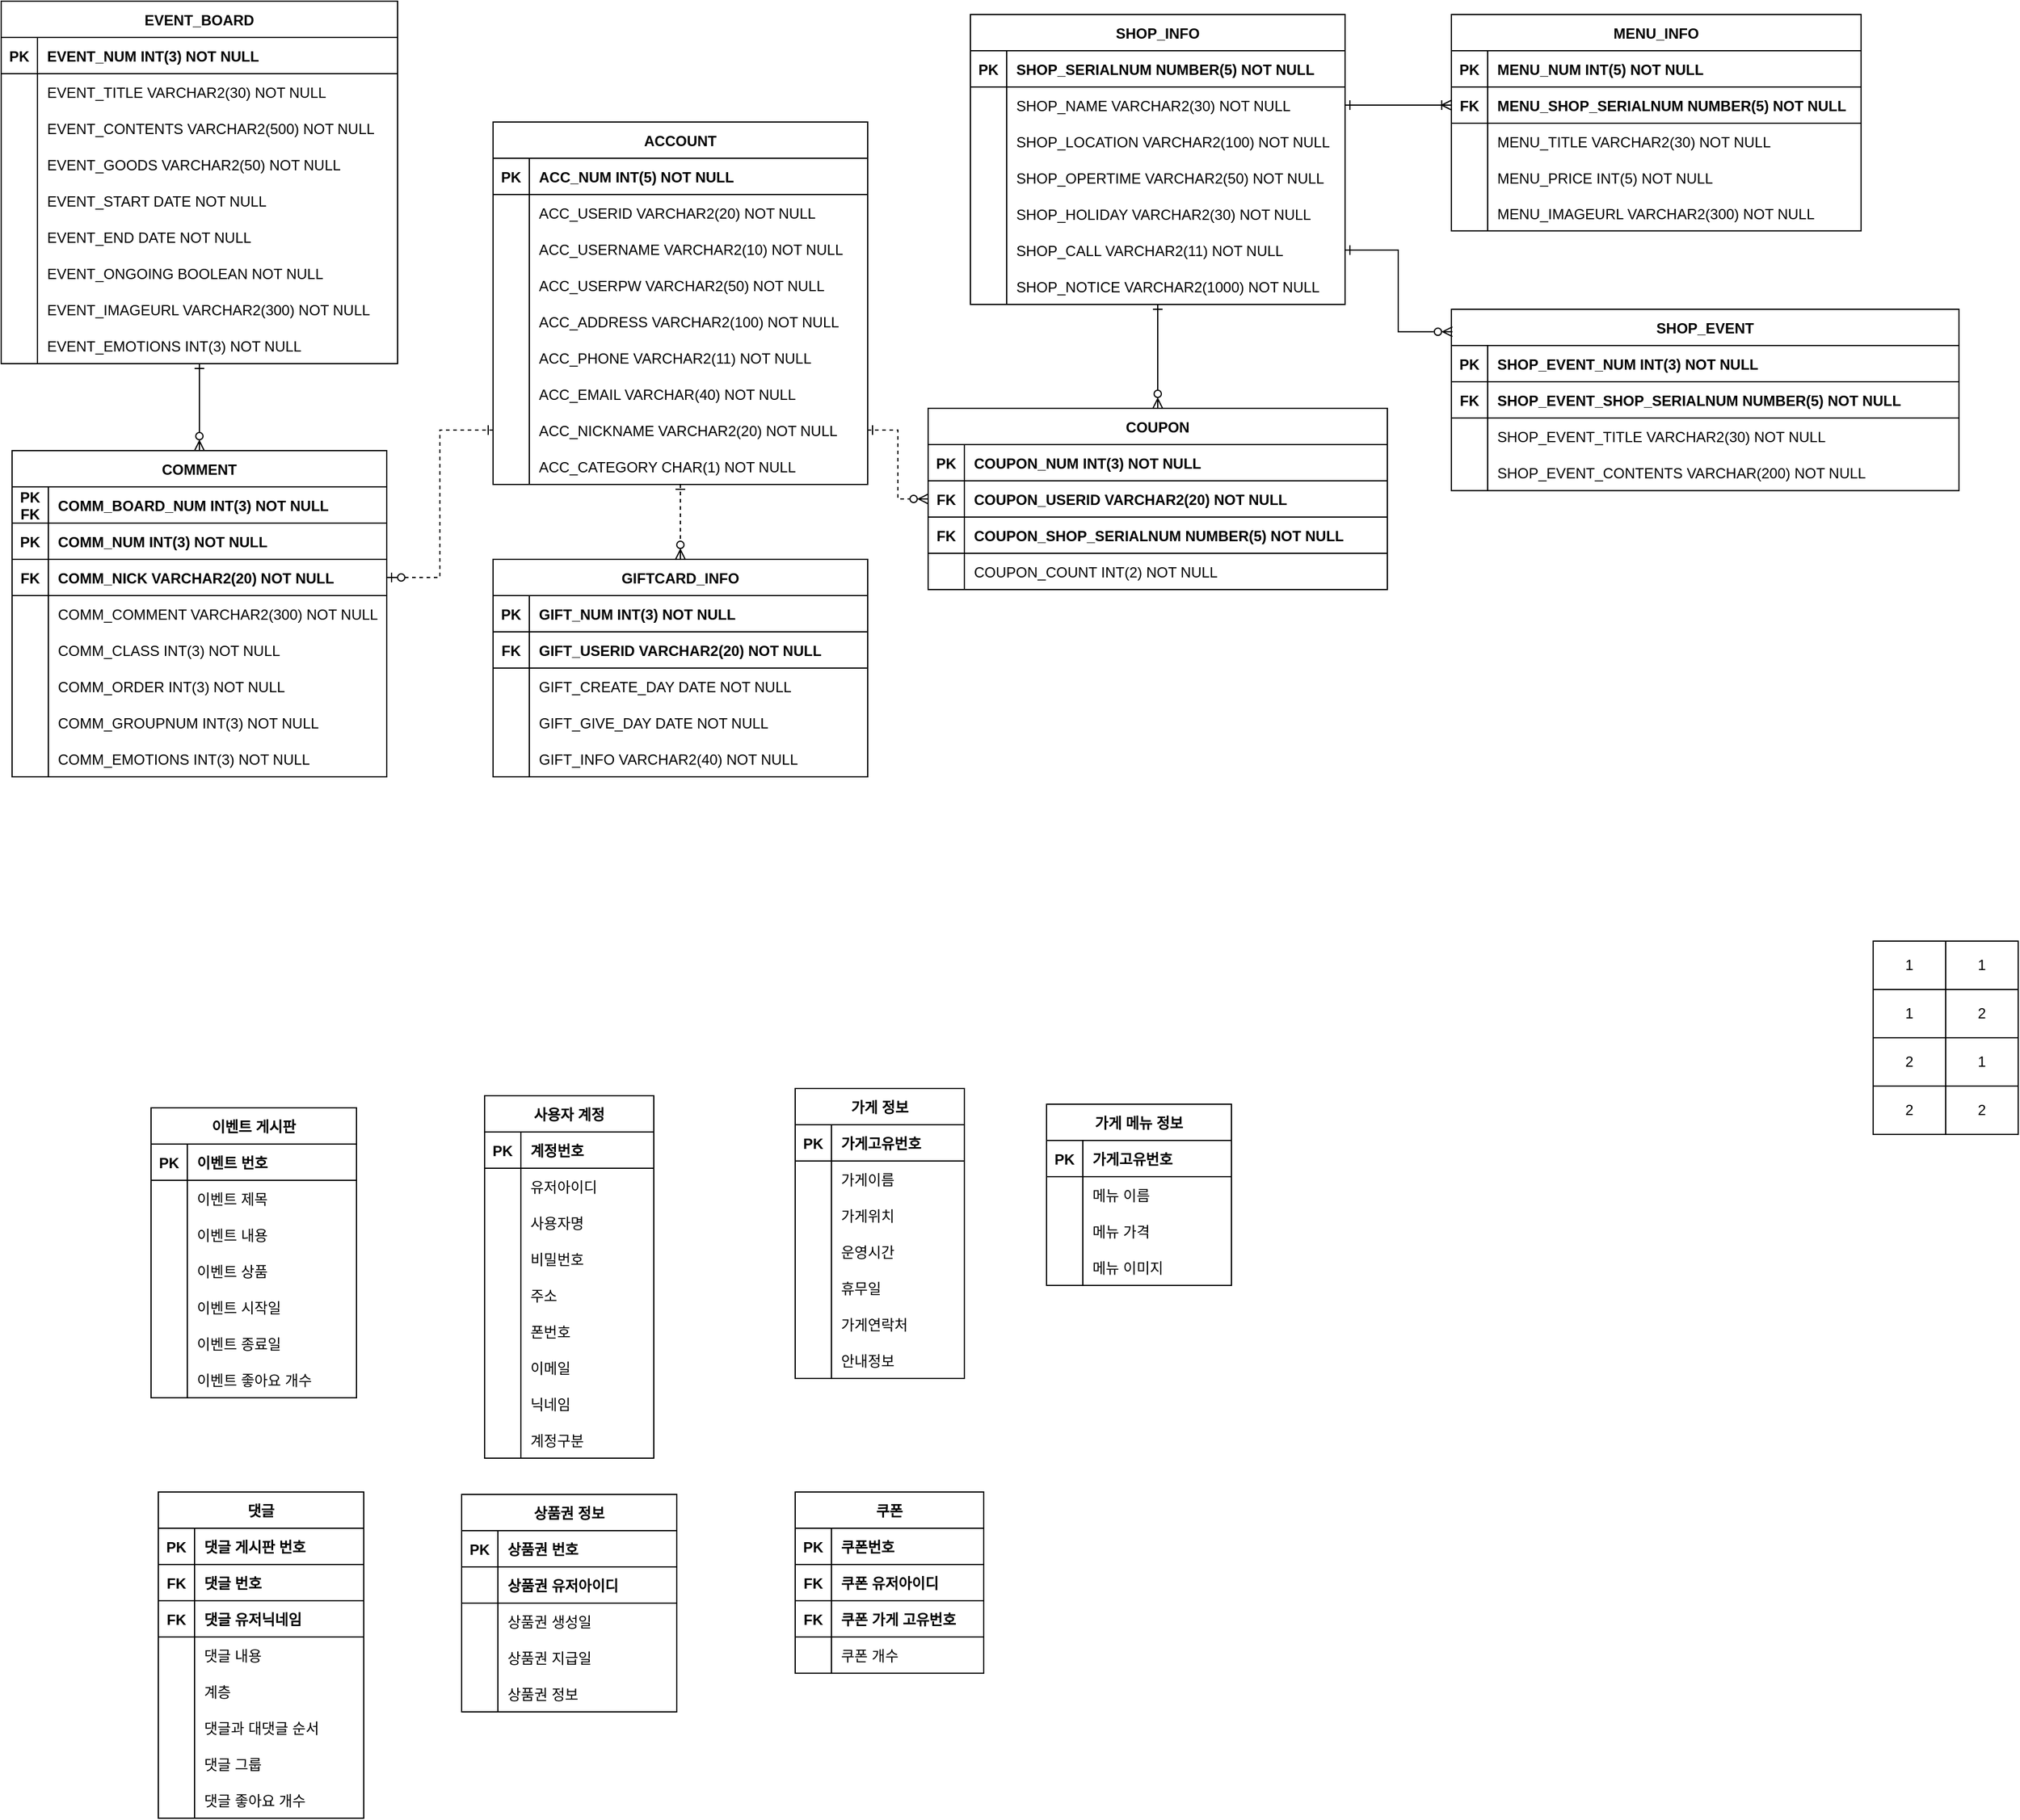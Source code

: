 <mxfile version="17.4.6" type="github" pages="2">
  <diagram id="VeOAFL4j7yXa4Ecui2jQ" name="ENGLISH">
    <mxGraphModel dx="1786" dy="816" grid="0" gridSize="10" guides="1" tooltips="1" connect="1" arrows="1" fold="1" page="0" pageScale="1" pageWidth="2336" pageHeight="1654" math="0" shadow="0">
      <root>
        <mxCell id="0" />
        <mxCell id="1" parent="0" />
        <mxCell id="1_e6o3uiRI0vNM_zmhHc-29" style="edgeStyle=orthogonalEdgeStyle;rounded=0;orthogonalLoop=1;jettySize=auto;html=1;dashed=1;startArrow=ERone;startFill=0;endArrow=ERzeroToMany;endFill=0;" edge="1" parent="1" source="F7plGU0an2f2Qeqz4nk--8" target="yKSu0Mt8OcYiT_HIrYV8-1">
          <mxGeometry relative="1" as="geometry" />
        </mxCell>
        <mxCell id="F7plGU0an2f2Qeqz4nk--8" value="ACCOUNT" style="shape=table;startSize=30;container=1;collapsible=1;childLayout=tableLayout;fixedRows=1;rowLines=0;fontStyle=1;align=center;resizeLast=1;" parent="1" vertex="1">
          <mxGeometry x="412" y="209" width="310" height="300" as="geometry">
            <mxRectangle x="450" y="110" width="90" height="30" as="alternateBounds" />
          </mxGeometry>
        </mxCell>
        <mxCell id="F7plGU0an2f2Qeqz4nk--9" value="" style="shape=partialRectangle;collapsible=0;dropTarget=0;pointerEvents=0;fillColor=none;points=[[0,0.5],[1,0.5]];portConstraint=eastwest;top=0;left=0;right=0;bottom=1;" parent="F7plGU0an2f2Qeqz4nk--8" vertex="1">
          <mxGeometry y="30" width="310" height="30" as="geometry" />
        </mxCell>
        <mxCell id="F7plGU0an2f2Qeqz4nk--10" value="PK" style="shape=partialRectangle;overflow=hidden;connectable=0;fillColor=none;top=0;left=0;bottom=0;right=0;fontStyle=1;" parent="F7plGU0an2f2Qeqz4nk--9" vertex="1">
          <mxGeometry width="30" height="30" as="geometry">
            <mxRectangle width="30" height="30" as="alternateBounds" />
          </mxGeometry>
        </mxCell>
        <mxCell id="F7plGU0an2f2Qeqz4nk--11" value="ACC_NUM INT(5) NOT NULL" style="shape=partialRectangle;overflow=hidden;connectable=0;fillColor=none;top=0;left=0;bottom=0;right=0;align=left;spacingLeft=6;fontStyle=1;" parent="F7plGU0an2f2Qeqz4nk--9" vertex="1">
          <mxGeometry x="30" width="280" height="30" as="geometry">
            <mxRectangle width="280" height="30" as="alternateBounds" />
          </mxGeometry>
        </mxCell>
        <mxCell id="UQGtxmbjya5NrDrjntjQ-4" style="shape=partialRectangle;collapsible=0;dropTarget=0;pointerEvents=0;fillColor=none;points=[[0,0.5],[1,0.5]];portConstraint=eastwest;top=0;left=0;right=0;bottom=0;" parent="F7plGU0an2f2Qeqz4nk--8" vertex="1">
          <mxGeometry y="60" width="310" height="30" as="geometry" />
        </mxCell>
        <mxCell id="UQGtxmbjya5NrDrjntjQ-5" style="shape=partialRectangle;overflow=hidden;connectable=0;fillColor=none;top=0;left=0;bottom=0;right=0;" parent="UQGtxmbjya5NrDrjntjQ-4" vertex="1">
          <mxGeometry width="30" height="30" as="geometry">
            <mxRectangle width="30" height="30" as="alternateBounds" />
          </mxGeometry>
        </mxCell>
        <mxCell id="UQGtxmbjya5NrDrjntjQ-6" value="ACC_USERID VARCHAR2(20) NOT NULL" style="shape=partialRectangle;overflow=hidden;connectable=0;fillColor=none;top=0;left=0;bottom=0;right=0;align=left;spacingLeft=6;" parent="UQGtxmbjya5NrDrjntjQ-4" vertex="1">
          <mxGeometry x="30" width="280" height="30" as="geometry">
            <mxRectangle width="280" height="30" as="alternateBounds" />
          </mxGeometry>
        </mxCell>
        <mxCell id="F7plGU0an2f2Qeqz4nk--12" value="" style="shape=partialRectangle;collapsible=0;dropTarget=0;pointerEvents=0;fillColor=none;points=[[0,0.5],[1,0.5]];portConstraint=eastwest;top=0;left=0;right=0;bottom=0;" parent="F7plGU0an2f2Qeqz4nk--8" vertex="1">
          <mxGeometry y="90" width="310" height="30" as="geometry" />
        </mxCell>
        <mxCell id="F7plGU0an2f2Qeqz4nk--13" value="" style="shape=partialRectangle;overflow=hidden;connectable=0;fillColor=none;top=0;left=0;bottom=0;right=0;" parent="F7plGU0an2f2Qeqz4nk--12" vertex="1">
          <mxGeometry width="30" height="30" as="geometry">
            <mxRectangle width="30" height="30" as="alternateBounds" />
          </mxGeometry>
        </mxCell>
        <mxCell id="F7plGU0an2f2Qeqz4nk--14" value="ACC_USERNAME VARCHAR2(10) NOT NULL" style="shape=partialRectangle;overflow=hidden;connectable=0;fillColor=none;top=0;left=0;bottom=0;right=0;align=left;spacingLeft=6;" parent="F7plGU0an2f2Qeqz4nk--12" vertex="1">
          <mxGeometry x="30" width="280" height="30" as="geometry">
            <mxRectangle width="280" height="30" as="alternateBounds" />
          </mxGeometry>
        </mxCell>
        <mxCell id="F7plGU0an2f2Qeqz4nk--15" value="" style="shape=partialRectangle;collapsible=0;dropTarget=0;pointerEvents=0;fillColor=none;points=[[0,0.5],[1,0.5]];portConstraint=eastwest;top=0;left=0;right=0;bottom=0;" parent="F7plGU0an2f2Qeqz4nk--8" vertex="1">
          <mxGeometry y="120" width="310" height="30" as="geometry" />
        </mxCell>
        <mxCell id="F7plGU0an2f2Qeqz4nk--16" value="" style="shape=partialRectangle;overflow=hidden;connectable=0;fillColor=none;top=0;left=0;bottom=0;right=0;" parent="F7plGU0an2f2Qeqz4nk--15" vertex="1">
          <mxGeometry width="30" height="30" as="geometry">
            <mxRectangle width="30" height="30" as="alternateBounds" />
          </mxGeometry>
        </mxCell>
        <mxCell id="F7plGU0an2f2Qeqz4nk--17" value="ACC_USERPW VARCHAR2(50) NOT NULL" style="shape=partialRectangle;overflow=hidden;connectable=0;fillColor=none;top=0;left=0;bottom=0;right=0;align=left;spacingLeft=6;" parent="F7plGU0an2f2Qeqz4nk--15" vertex="1">
          <mxGeometry x="30" width="280" height="30" as="geometry">
            <mxRectangle width="280" height="30" as="alternateBounds" />
          </mxGeometry>
        </mxCell>
        <mxCell id="F7plGU0an2f2Qeqz4nk--18" style="shape=partialRectangle;collapsible=0;dropTarget=0;pointerEvents=0;fillColor=none;points=[[0,0.5],[1,0.5]];portConstraint=eastwest;top=0;left=0;right=0;bottom=0;" parent="F7plGU0an2f2Qeqz4nk--8" vertex="1">
          <mxGeometry y="150" width="310" height="30" as="geometry" />
        </mxCell>
        <mxCell id="F7plGU0an2f2Qeqz4nk--19" style="shape=partialRectangle;overflow=hidden;connectable=0;fillColor=none;top=0;left=0;bottom=0;right=0;" parent="F7plGU0an2f2Qeqz4nk--18" vertex="1">
          <mxGeometry width="30" height="30" as="geometry">
            <mxRectangle width="30" height="30" as="alternateBounds" />
          </mxGeometry>
        </mxCell>
        <mxCell id="F7plGU0an2f2Qeqz4nk--20" value="ACC_ADDRESS VARCHAR2(100) NOT NULL" style="shape=partialRectangle;overflow=hidden;connectable=0;fillColor=none;top=0;left=0;bottom=0;right=0;align=left;spacingLeft=6;" parent="F7plGU0an2f2Qeqz4nk--18" vertex="1">
          <mxGeometry x="30" width="280" height="30" as="geometry">
            <mxRectangle width="280" height="30" as="alternateBounds" />
          </mxGeometry>
        </mxCell>
        <mxCell id="F7plGU0an2f2Qeqz4nk--21" style="shape=partialRectangle;collapsible=0;dropTarget=0;pointerEvents=0;fillColor=none;points=[[0,0.5],[1,0.5]];portConstraint=eastwest;top=0;left=0;right=0;bottom=0;" parent="F7plGU0an2f2Qeqz4nk--8" vertex="1">
          <mxGeometry y="180" width="310" height="30" as="geometry" />
        </mxCell>
        <mxCell id="F7plGU0an2f2Qeqz4nk--22" style="shape=partialRectangle;overflow=hidden;connectable=0;fillColor=none;top=0;left=0;bottom=0;right=0;" parent="F7plGU0an2f2Qeqz4nk--21" vertex="1">
          <mxGeometry width="30" height="30" as="geometry">
            <mxRectangle width="30" height="30" as="alternateBounds" />
          </mxGeometry>
        </mxCell>
        <mxCell id="F7plGU0an2f2Qeqz4nk--23" value="ACC_PHONE VARCHAR2(11) NOT NULL" style="shape=partialRectangle;overflow=hidden;connectable=0;fillColor=none;top=0;left=0;bottom=0;right=0;align=left;spacingLeft=6;" parent="F7plGU0an2f2Qeqz4nk--21" vertex="1">
          <mxGeometry x="30" width="280" height="30" as="geometry">
            <mxRectangle width="280" height="30" as="alternateBounds" />
          </mxGeometry>
        </mxCell>
        <mxCell id="F7plGU0an2f2Qeqz4nk--24" style="shape=partialRectangle;collapsible=0;dropTarget=0;pointerEvents=0;fillColor=none;points=[[0,0.5],[1,0.5]];portConstraint=eastwest;top=0;left=0;right=0;bottom=0;" parent="F7plGU0an2f2Qeqz4nk--8" vertex="1">
          <mxGeometry y="210" width="310" height="30" as="geometry" />
        </mxCell>
        <mxCell id="F7plGU0an2f2Qeqz4nk--25" style="shape=partialRectangle;overflow=hidden;connectable=0;fillColor=none;top=0;left=0;bottom=0;right=0;" parent="F7plGU0an2f2Qeqz4nk--24" vertex="1">
          <mxGeometry width="30" height="30" as="geometry">
            <mxRectangle width="30" height="30" as="alternateBounds" />
          </mxGeometry>
        </mxCell>
        <mxCell id="F7plGU0an2f2Qeqz4nk--26" value="ACC_EMAIL VARCHAR(40) NOT NULL" style="shape=partialRectangle;overflow=hidden;connectable=0;fillColor=none;top=0;left=0;bottom=0;right=0;align=left;spacingLeft=6;" parent="F7plGU0an2f2Qeqz4nk--24" vertex="1">
          <mxGeometry x="30" width="280" height="30" as="geometry">
            <mxRectangle width="280" height="30" as="alternateBounds" />
          </mxGeometry>
        </mxCell>
        <mxCell id="F7plGU0an2f2Qeqz4nk--27" style="shape=partialRectangle;collapsible=0;dropTarget=0;pointerEvents=0;fillColor=none;points=[[0,0.5],[1,0.5]];portConstraint=eastwest;top=0;left=0;right=0;bottom=0;" parent="F7plGU0an2f2Qeqz4nk--8" vertex="1">
          <mxGeometry y="240" width="310" height="30" as="geometry" />
        </mxCell>
        <mxCell id="F7plGU0an2f2Qeqz4nk--28" style="shape=partialRectangle;overflow=hidden;connectable=0;fillColor=none;top=0;left=0;bottom=0;right=0;" parent="F7plGU0an2f2Qeqz4nk--27" vertex="1">
          <mxGeometry width="30" height="30" as="geometry">
            <mxRectangle width="30" height="30" as="alternateBounds" />
          </mxGeometry>
        </mxCell>
        <mxCell id="F7plGU0an2f2Qeqz4nk--29" value="ACC_NICKNAME VARCHAR2(20) NOT NULL" style="shape=partialRectangle;overflow=hidden;connectable=0;fillColor=none;top=0;left=0;bottom=0;right=0;align=left;spacingLeft=6;" parent="F7plGU0an2f2Qeqz4nk--27" vertex="1">
          <mxGeometry x="30" width="280" height="30" as="geometry">
            <mxRectangle width="280" height="30" as="alternateBounds" />
          </mxGeometry>
        </mxCell>
        <mxCell id="2u_C729TZ_EBKULwaZLH-7" style="shape=partialRectangle;collapsible=0;dropTarget=0;pointerEvents=0;fillColor=none;points=[[0,0.5],[1,0.5]];portConstraint=eastwest;top=0;left=0;right=0;bottom=0;" parent="F7plGU0an2f2Qeqz4nk--8" vertex="1">
          <mxGeometry y="270" width="310" height="30" as="geometry" />
        </mxCell>
        <mxCell id="2u_C729TZ_EBKULwaZLH-8" style="shape=partialRectangle;overflow=hidden;connectable=0;fillColor=none;top=0;left=0;bottom=0;right=0;" parent="2u_C729TZ_EBKULwaZLH-7" vertex="1">
          <mxGeometry width="30" height="30" as="geometry">
            <mxRectangle width="30" height="30" as="alternateBounds" />
          </mxGeometry>
        </mxCell>
        <mxCell id="2u_C729TZ_EBKULwaZLH-9" value="ACC_CATEGORY CHAR(1) NOT NULL" style="shape=partialRectangle;overflow=hidden;connectable=0;fillColor=none;top=0;left=0;bottom=0;right=0;align=left;spacingLeft=6;" parent="2u_C729TZ_EBKULwaZLH-7" vertex="1">
          <mxGeometry x="30" width="280" height="30" as="geometry">
            <mxRectangle width="280" height="30" as="alternateBounds" />
          </mxGeometry>
        </mxCell>
        <mxCell id="UQGtxmbjya5NrDrjntjQ-11" style="edgeStyle=orthogonalEdgeStyle;rounded=0;orthogonalLoop=1;jettySize=auto;html=1;startArrow=ERone;startFill=0;endArrow=ERzeroToMany;endFill=0;" parent="1" source="F7plGU0an2f2Qeqz4nk--30" target="rvJKIC0v9E1U74GB2coc-1" edge="1">
          <mxGeometry relative="1" as="geometry" />
        </mxCell>
        <mxCell id="F7plGU0an2f2Qeqz4nk--30" value="EVENT_BOARD" style="shape=table;startSize=30;container=1;collapsible=1;childLayout=tableLayout;fixedRows=1;rowLines=0;fontStyle=1;align=center;resizeLast=1;" parent="1" vertex="1">
          <mxGeometry x="5" y="109" width="328" height="300" as="geometry">
            <mxRectangle x="450" y="110" width="90" height="30" as="alternateBounds" />
          </mxGeometry>
        </mxCell>
        <mxCell id="F7plGU0an2f2Qeqz4nk--31" value="" style="shape=partialRectangle;collapsible=0;dropTarget=0;pointerEvents=0;fillColor=none;points=[[0,0.5],[1,0.5]];portConstraint=eastwest;top=0;left=0;right=0;bottom=1;" parent="F7plGU0an2f2Qeqz4nk--30" vertex="1">
          <mxGeometry y="30" width="328" height="30" as="geometry" />
        </mxCell>
        <mxCell id="F7plGU0an2f2Qeqz4nk--32" value="PK" style="shape=partialRectangle;overflow=hidden;connectable=0;fillColor=none;top=0;left=0;bottom=0;right=0;fontStyle=1;" parent="F7plGU0an2f2Qeqz4nk--31" vertex="1">
          <mxGeometry width="30" height="30" as="geometry">
            <mxRectangle width="30" height="30" as="alternateBounds" />
          </mxGeometry>
        </mxCell>
        <mxCell id="F7plGU0an2f2Qeqz4nk--33" value="EVENT_NUM INT(3) NOT NULL" style="shape=partialRectangle;overflow=hidden;connectable=0;fillColor=none;top=0;left=0;bottom=0;right=0;align=left;spacingLeft=6;fontStyle=1;" parent="F7plGU0an2f2Qeqz4nk--31" vertex="1">
          <mxGeometry x="30" width="298" height="30" as="geometry">
            <mxRectangle width="298" height="30" as="alternateBounds" />
          </mxGeometry>
        </mxCell>
        <mxCell id="F7plGU0an2f2Qeqz4nk--37" value="" style="shape=partialRectangle;collapsible=0;dropTarget=0;pointerEvents=0;fillColor=none;points=[[0,0.5],[1,0.5]];portConstraint=eastwest;top=0;left=0;right=0;bottom=0;" parent="F7plGU0an2f2Qeqz4nk--30" vertex="1">
          <mxGeometry y="60" width="328" height="30" as="geometry" />
        </mxCell>
        <mxCell id="F7plGU0an2f2Qeqz4nk--38" value="" style="shape=partialRectangle;overflow=hidden;connectable=0;fillColor=none;top=0;left=0;bottom=0;right=0;" parent="F7plGU0an2f2Qeqz4nk--37" vertex="1">
          <mxGeometry width="30" height="30" as="geometry">
            <mxRectangle width="30" height="30" as="alternateBounds" />
          </mxGeometry>
        </mxCell>
        <mxCell id="F7plGU0an2f2Qeqz4nk--39" value="EVENT_TITLE VARCHAR2(30) NOT NULL" style="shape=partialRectangle;overflow=hidden;connectable=0;fillColor=none;top=0;left=0;bottom=0;right=0;align=left;spacingLeft=6;" parent="F7plGU0an2f2Qeqz4nk--37" vertex="1">
          <mxGeometry x="30" width="298" height="30" as="geometry">
            <mxRectangle width="298" height="30" as="alternateBounds" />
          </mxGeometry>
        </mxCell>
        <mxCell id="F7plGU0an2f2Qeqz4nk--40" style="shape=partialRectangle;collapsible=0;dropTarget=0;pointerEvents=0;fillColor=none;points=[[0,0.5],[1,0.5]];portConstraint=eastwest;top=0;left=0;right=0;bottom=0;" parent="F7plGU0an2f2Qeqz4nk--30" vertex="1">
          <mxGeometry y="90" width="328" height="30" as="geometry" />
        </mxCell>
        <mxCell id="F7plGU0an2f2Qeqz4nk--41" style="shape=partialRectangle;overflow=hidden;connectable=0;fillColor=none;top=0;left=0;bottom=0;right=0;" parent="F7plGU0an2f2Qeqz4nk--40" vertex="1">
          <mxGeometry width="30" height="30" as="geometry">
            <mxRectangle width="30" height="30" as="alternateBounds" />
          </mxGeometry>
        </mxCell>
        <mxCell id="F7plGU0an2f2Qeqz4nk--42" value="EVENT_CONTENTS VARCHAR2(500) NOT NULL" style="shape=partialRectangle;overflow=hidden;connectable=0;fillColor=none;top=0;left=0;bottom=0;right=0;align=left;spacingLeft=6;" parent="F7plGU0an2f2Qeqz4nk--40" vertex="1">
          <mxGeometry x="30" width="298" height="30" as="geometry">
            <mxRectangle width="298" height="30" as="alternateBounds" />
          </mxGeometry>
        </mxCell>
        <mxCell id="UQGtxmbjya5NrDrjntjQ-1" style="shape=partialRectangle;collapsible=0;dropTarget=0;pointerEvents=0;fillColor=none;points=[[0,0.5],[1,0.5]];portConstraint=eastwest;top=0;left=0;right=0;bottom=0;" parent="F7plGU0an2f2Qeqz4nk--30" vertex="1">
          <mxGeometry y="120" width="328" height="30" as="geometry" />
        </mxCell>
        <mxCell id="UQGtxmbjya5NrDrjntjQ-2" style="shape=partialRectangle;overflow=hidden;connectable=0;fillColor=none;top=0;left=0;bottom=0;right=0;" parent="UQGtxmbjya5NrDrjntjQ-1" vertex="1">
          <mxGeometry width="30" height="30" as="geometry">
            <mxRectangle width="30" height="30" as="alternateBounds" />
          </mxGeometry>
        </mxCell>
        <mxCell id="UQGtxmbjya5NrDrjntjQ-3" value="EVENT_GOODS VARCHAR2(50) NOT NULL" style="shape=partialRectangle;overflow=hidden;connectable=0;fillColor=none;top=0;left=0;bottom=0;right=0;align=left;spacingLeft=6;" parent="UQGtxmbjya5NrDrjntjQ-1" vertex="1">
          <mxGeometry x="30" width="298" height="30" as="geometry">
            <mxRectangle width="298" height="30" as="alternateBounds" />
          </mxGeometry>
        </mxCell>
        <mxCell id="F7plGU0an2f2Qeqz4nk--43" style="shape=partialRectangle;collapsible=0;dropTarget=0;pointerEvents=0;fillColor=none;points=[[0,0.5],[1,0.5]];portConstraint=eastwest;top=0;left=0;right=0;bottom=0;" parent="F7plGU0an2f2Qeqz4nk--30" vertex="1">
          <mxGeometry y="150" width="328" height="30" as="geometry" />
        </mxCell>
        <mxCell id="F7plGU0an2f2Qeqz4nk--44" style="shape=partialRectangle;overflow=hidden;connectable=0;fillColor=none;top=0;left=0;bottom=0;right=0;" parent="F7plGU0an2f2Qeqz4nk--43" vertex="1">
          <mxGeometry width="30" height="30" as="geometry">
            <mxRectangle width="30" height="30" as="alternateBounds" />
          </mxGeometry>
        </mxCell>
        <mxCell id="F7plGU0an2f2Qeqz4nk--45" value="EVENT_START DATE NOT NULL" style="shape=partialRectangle;overflow=hidden;connectable=0;fillColor=none;top=0;left=0;bottom=0;right=0;align=left;spacingLeft=6;" parent="F7plGU0an2f2Qeqz4nk--43" vertex="1">
          <mxGeometry x="30" width="298" height="30" as="geometry">
            <mxRectangle width="298" height="30" as="alternateBounds" />
          </mxGeometry>
        </mxCell>
        <mxCell id="F7plGU0an2f2Qeqz4nk--46" style="shape=partialRectangle;collapsible=0;dropTarget=0;pointerEvents=0;fillColor=none;points=[[0,0.5],[1,0.5]];portConstraint=eastwest;top=0;left=0;right=0;bottom=0;" parent="F7plGU0an2f2Qeqz4nk--30" vertex="1">
          <mxGeometry y="180" width="328" height="30" as="geometry" />
        </mxCell>
        <mxCell id="F7plGU0an2f2Qeqz4nk--47" style="shape=partialRectangle;overflow=hidden;connectable=0;fillColor=none;top=0;left=0;bottom=0;right=0;" parent="F7plGU0an2f2Qeqz4nk--46" vertex="1">
          <mxGeometry width="30" height="30" as="geometry">
            <mxRectangle width="30" height="30" as="alternateBounds" />
          </mxGeometry>
        </mxCell>
        <mxCell id="F7plGU0an2f2Qeqz4nk--48" value="EVENT_END DATE NOT NULL" style="shape=partialRectangle;overflow=hidden;connectable=0;fillColor=none;top=0;left=0;bottom=0;right=0;align=left;spacingLeft=6;" parent="F7plGU0an2f2Qeqz4nk--46" vertex="1">
          <mxGeometry x="30" width="298" height="30" as="geometry">
            <mxRectangle width="298" height="30" as="alternateBounds" />
          </mxGeometry>
        </mxCell>
        <mxCell id="1_e6o3uiRI0vNM_zmhHc-1" style="shape=partialRectangle;collapsible=0;dropTarget=0;pointerEvents=0;fillColor=none;points=[[0,0.5],[1,0.5]];portConstraint=eastwest;top=0;left=0;right=0;bottom=0;" vertex="1" parent="F7plGU0an2f2Qeqz4nk--30">
          <mxGeometry y="210" width="328" height="30" as="geometry" />
        </mxCell>
        <mxCell id="1_e6o3uiRI0vNM_zmhHc-2" style="shape=partialRectangle;overflow=hidden;connectable=0;fillColor=none;top=0;left=0;bottom=0;right=0;" vertex="1" parent="1_e6o3uiRI0vNM_zmhHc-1">
          <mxGeometry width="30" height="30" as="geometry">
            <mxRectangle width="30" height="30" as="alternateBounds" />
          </mxGeometry>
        </mxCell>
        <mxCell id="1_e6o3uiRI0vNM_zmhHc-3" value="EVENT_ONGOING BOOLEAN NOT NULL" style="shape=partialRectangle;overflow=hidden;connectable=0;fillColor=none;top=0;left=0;bottom=0;right=0;align=left;spacingLeft=6;" vertex="1" parent="1_e6o3uiRI0vNM_zmhHc-1">
          <mxGeometry x="30" width="298" height="30" as="geometry">
            <mxRectangle width="298" height="30" as="alternateBounds" />
          </mxGeometry>
        </mxCell>
        <mxCell id="1_e6o3uiRI0vNM_zmhHc-4" style="shape=partialRectangle;collapsible=0;dropTarget=0;pointerEvents=0;fillColor=none;points=[[0,0.5],[1,0.5]];portConstraint=eastwest;top=0;left=0;right=0;bottom=0;" vertex="1" parent="F7plGU0an2f2Qeqz4nk--30">
          <mxGeometry y="240" width="328" height="30" as="geometry" />
        </mxCell>
        <mxCell id="1_e6o3uiRI0vNM_zmhHc-5" style="shape=partialRectangle;overflow=hidden;connectable=0;fillColor=none;top=0;left=0;bottom=0;right=0;" vertex="1" parent="1_e6o3uiRI0vNM_zmhHc-4">
          <mxGeometry width="30" height="30" as="geometry">
            <mxRectangle width="30" height="30" as="alternateBounds" />
          </mxGeometry>
        </mxCell>
        <mxCell id="1_e6o3uiRI0vNM_zmhHc-6" value="EVENT_IMAGEURL VARCHAR2(300) NOT NULL" style="shape=partialRectangle;overflow=hidden;connectable=0;fillColor=none;top=0;left=0;bottom=0;right=0;align=left;spacingLeft=6;" vertex="1" parent="1_e6o3uiRI0vNM_zmhHc-4">
          <mxGeometry x="30" width="298" height="30" as="geometry">
            <mxRectangle width="298" height="30" as="alternateBounds" />
          </mxGeometry>
        </mxCell>
        <mxCell id="2u_C729TZ_EBKULwaZLH-4" style="shape=partialRectangle;collapsible=0;dropTarget=0;pointerEvents=0;fillColor=none;points=[[0,0.5],[1,0.5]];portConstraint=eastwest;top=0;left=0;right=0;bottom=0;" parent="F7plGU0an2f2Qeqz4nk--30" vertex="1">
          <mxGeometry y="270" width="328" height="30" as="geometry" />
        </mxCell>
        <mxCell id="2u_C729TZ_EBKULwaZLH-5" style="shape=partialRectangle;overflow=hidden;connectable=0;fillColor=none;top=0;left=0;bottom=0;right=0;" parent="2u_C729TZ_EBKULwaZLH-4" vertex="1">
          <mxGeometry width="30" height="30" as="geometry">
            <mxRectangle width="30" height="30" as="alternateBounds" />
          </mxGeometry>
        </mxCell>
        <mxCell id="2u_C729TZ_EBKULwaZLH-6" value="EVENT_EMOTIONS INT(3) NOT NULL" style="shape=partialRectangle;overflow=hidden;connectable=0;fillColor=none;top=0;left=0;bottom=0;right=0;align=left;spacingLeft=6;" parent="2u_C729TZ_EBKULwaZLH-4" vertex="1">
          <mxGeometry x="30" width="298" height="30" as="geometry">
            <mxRectangle width="298" height="30" as="alternateBounds" />
          </mxGeometry>
        </mxCell>
        <mxCell id="UQGtxmbjya5NrDrjntjQ-13" style="edgeStyle=orthogonalEdgeStyle;rounded=0;orthogonalLoop=1;jettySize=auto;html=1;startArrow=ERone;startFill=0;endArrow=ERzeroToMany;endFill=0;" parent="1" source="F7plGU0an2f2Qeqz4nk--55" target="ik-NC28c0uTykIS2XAfW-1" edge="1">
          <mxGeometry relative="1" as="geometry" />
        </mxCell>
        <mxCell id="F7plGU0an2f2Qeqz4nk--55" value="SHOP_INFO" style="shape=table;startSize=30;container=1;collapsible=1;childLayout=tableLayout;fixedRows=1;rowLines=0;fontStyle=1;align=center;resizeLast=1;" parent="1" vertex="1">
          <mxGeometry x="807" y="120" width="310" height="240" as="geometry">
            <mxRectangle x="450" y="110" width="90" height="30" as="alternateBounds" />
          </mxGeometry>
        </mxCell>
        <mxCell id="F7plGU0an2f2Qeqz4nk--56" value="" style="shape=partialRectangle;collapsible=0;dropTarget=0;pointerEvents=0;fillColor=none;points=[[0,0.5],[1,0.5]];portConstraint=eastwest;top=0;left=0;right=0;bottom=1;" parent="F7plGU0an2f2Qeqz4nk--55" vertex="1">
          <mxGeometry y="30" width="310" height="30" as="geometry" />
        </mxCell>
        <mxCell id="F7plGU0an2f2Qeqz4nk--57" value="PK" style="shape=partialRectangle;overflow=hidden;connectable=0;fillColor=none;top=0;left=0;bottom=0;right=0;fontStyle=1;" parent="F7plGU0an2f2Qeqz4nk--56" vertex="1">
          <mxGeometry width="30" height="30" as="geometry">
            <mxRectangle width="30" height="30" as="alternateBounds" />
          </mxGeometry>
        </mxCell>
        <mxCell id="F7plGU0an2f2Qeqz4nk--58" value="SHOP_SERIALNUM NUMBER(5) NOT NULL" style="shape=partialRectangle;overflow=hidden;connectable=0;fillColor=none;top=0;left=0;bottom=0;right=0;align=left;spacingLeft=6;fontStyle=1;" parent="F7plGU0an2f2Qeqz4nk--56" vertex="1">
          <mxGeometry x="30" width="280" height="30" as="geometry">
            <mxRectangle width="280" height="30" as="alternateBounds" />
          </mxGeometry>
        </mxCell>
        <mxCell id="F7plGU0an2f2Qeqz4nk--62" value="" style="shape=partialRectangle;collapsible=0;dropTarget=0;pointerEvents=0;fillColor=none;points=[[0,0.5],[1,0.5]];portConstraint=eastwest;top=0;left=0;right=0;bottom=0;" parent="F7plGU0an2f2Qeqz4nk--55" vertex="1">
          <mxGeometry y="60" width="310" height="30" as="geometry" />
        </mxCell>
        <mxCell id="F7plGU0an2f2Qeqz4nk--63" value="" style="shape=partialRectangle;overflow=hidden;connectable=0;fillColor=none;top=0;left=0;bottom=0;right=0;" parent="F7plGU0an2f2Qeqz4nk--62" vertex="1">
          <mxGeometry width="30" height="30" as="geometry">
            <mxRectangle width="30" height="30" as="alternateBounds" />
          </mxGeometry>
        </mxCell>
        <mxCell id="F7plGU0an2f2Qeqz4nk--64" value="SHOP_NAME VARCHAR2(30) NOT NULL" style="shape=partialRectangle;overflow=hidden;connectable=0;fillColor=none;top=0;left=0;bottom=0;right=0;align=left;spacingLeft=6;" parent="F7plGU0an2f2Qeqz4nk--62" vertex="1">
          <mxGeometry x="30" width="280" height="30" as="geometry">
            <mxRectangle width="280" height="30" as="alternateBounds" />
          </mxGeometry>
        </mxCell>
        <mxCell id="F7plGU0an2f2Qeqz4nk--65" value="" style="shape=partialRectangle;collapsible=0;dropTarget=0;pointerEvents=0;fillColor=none;points=[[0,0.5],[1,0.5]];portConstraint=eastwest;top=0;left=0;right=0;bottom=0;" parent="F7plGU0an2f2Qeqz4nk--55" vertex="1">
          <mxGeometry y="90" width="310" height="30" as="geometry" />
        </mxCell>
        <mxCell id="F7plGU0an2f2Qeqz4nk--66" value="" style="shape=partialRectangle;overflow=hidden;connectable=0;fillColor=none;top=0;left=0;bottom=0;right=0;" parent="F7plGU0an2f2Qeqz4nk--65" vertex="1">
          <mxGeometry width="30" height="30" as="geometry">
            <mxRectangle width="30" height="30" as="alternateBounds" />
          </mxGeometry>
        </mxCell>
        <mxCell id="F7plGU0an2f2Qeqz4nk--67" value="SHOP_LOCATION VARCHAR2(100) NOT NULL" style="shape=partialRectangle;overflow=hidden;connectable=0;fillColor=none;top=0;left=0;bottom=0;right=0;align=left;spacingLeft=6;" parent="F7plGU0an2f2Qeqz4nk--65" vertex="1">
          <mxGeometry x="30" width="280" height="30" as="geometry">
            <mxRectangle width="280" height="30" as="alternateBounds" />
          </mxGeometry>
        </mxCell>
        <mxCell id="F7plGU0an2f2Qeqz4nk--68" style="shape=partialRectangle;collapsible=0;dropTarget=0;pointerEvents=0;fillColor=none;points=[[0,0.5],[1,0.5]];portConstraint=eastwest;top=0;left=0;right=0;bottom=0;" parent="F7plGU0an2f2Qeqz4nk--55" vertex="1">
          <mxGeometry y="120" width="310" height="30" as="geometry" />
        </mxCell>
        <mxCell id="F7plGU0an2f2Qeqz4nk--69" style="shape=partialRectangle;overflow=hidden;connectable=0;fillColor=none;top=0;left=0;bottom=0;right=0;" parent="F7plGU0an2f2Qeqz4nk--68" vertex="1">
          <mxGeometry width="30" height="30" as="geometry">
            <mxRectangle width="30" height="30" as="alternateBounds" />
          </mxGeometry>
        </mxCell>
        <mxCell id="F7plGU0an2f2Qeqz4nk--70" value="SHOP_OPERTIME VARCHAR2(50) NOT NULL" style="shape=partialRectangle;overflow=hidden;connectable=0;fillColor=none;top=0;left=0;bottom=0;right=0;align=left;spacingLeft=6;" parent="F7plGU0an2f2Qeqz4nk--68" vertex="1">
          <mxGeometry x="30" width="280" height="30" as="geometry">
            <mxRectangle width="280" height="30" as="alternateBounds" />
          </mxGeometry>
        </mxCell>
        <mxCell id="F7plGU0an2f2Qeqz4nk--71" style="shape=partialRectangle;collapsible=0;dropTarget=0;pointerEvents=0;fillColor=none;points=[[0,0.5],[1,0.5]];portConstraint=eastwest;top=0;left=0;right=0;bottom=0;" parent="F7plGU0an2f2Qeqz4nk--55" vertex="1">
          <mxGeometry y="150" width="310" height="30" as="geometry" />
        </mxCell>
        <mxCell id="F7plGU0an2f2Qeqz4nk--72" style="shape=partialRectangle;overflow=hidden;connectable=0;fillColor=none;top=0;left=0;bottom=0;right=0;" parent="F7plGU0an2f2Qeqz4nk--71" vertex="1">
          <mxGeometry width="30" height="30" as="geometry">
            <mxRectangle width="30" height="30" as="alternateBounds" />
          </mxGeometry>
        </mxCell>
        <mxCell id="F7plGU0an2f2Qeqz4nk--73" value="SHOP_HOLIDAY VARCHAR2(30) NOT NULL" style="shape=partialRectangle;overflow=hidden;connectable=0;fillColor=none;top=0;left=0;bottom=0;right=0;align=left;spacingLeft=6;" parent="F7plGU0an2f2Qeqz4nk--71" vertex="1">
          <mxGeometry x="30" width="280" height="30" as="geometry">
            <mxRectangle width="280" height="30" as="alternateBounds" />
          </mxGeometry>
        </mxCell>
        <mxCell id="F7plGU0an2f2Qeqz4nk--74" style="shape=partialRectangle;collapsible=0;dropTarget=0;pointerEvents=0;fillColor=none;points=[[0,0.5],[1,0.5]];portConstraint=eastwest;top=0;left=0;right=0;bottom=0;" parent="F7plGU0an2f2Qeqz4nk--55" vertex="1">
          <mxGeometry y="180" width="310" height="30" as="geometry" />
        </mxCell>
        <mxCell id="F7plGU0an2f2Qeqz4nk--75" style="shape=partialRectangle;overflow=hidden;connectable=0;fillColor=none;top=0;left=0;bottom=0;right=0;" parent="F7plGU0an2f2Qeqz4nk--74" vertex="1">
          <mxGeometry width="30" height="30" as="geometry">
            <mxRectangle width="30" height="30" as="alternateBounds" />
          </mxGeometry>
        </mxCell>
        <mxCell id="F7plGU0an2f2Qeqz4nk--76" value="SHOP_CALL VARCHAR2(11) NOT NULL" style="shape=partialRectangle;overflow=hidden;connectable=0;fillColor=none;top=0;left=0;bottom=0;right=0;align=left;spacingLeft=6;" parent="F7plGU0an2f2Qeqz4nk--74" vertex="1">
          <mxGeometry x="30" width="280" height="30" as="geometry">
            <mxRectangle width="280" height="30" as="alternateBounds" />
          </mxGeometry>
        </mxCell>
        <mxCell id="F7plGU0an2f2Qeqz4nk--77" style="shape=partialRectangle;collapsible=0;dropTarget=0;pointerEvents=0;fillColor=none;points=[[0,0.5],[1,0.5]];portConstraint=eastwest;top=0;left=0;right=0;bottom=0;" parent="F7plGU0an2f2Qeqz4nk--55" vertex="1">
          <mxGeometry y="210" width="310" height="30" as="geometry" />
        </mxCell>
        <mxCell id="F7plGU0an2f2Qeqz4nk--78" style="shape=partialRectangle;overflow=hidden;connectable=0;fillColor=none;top=0;left=0;bottom=0;right=0;" parent="F7plGU0an2f2Qeqz4nk--77" vertex="1">
          <mxGeometry width="30" height="30" as="geometry">
            <mxRectangle width="30" height="30" as="alternateBounds" />
          </mxGeometry>
        </mxCell>
        <mxCell id="F7plGU0an2f2Qeqz4nk--79" value="SHOP_NOTICE VARCHAR2(1000) NOT NULL" style="shape=partialRectangle;overflow=hidden;connectable=0;fillColor=none;top=0;left=0;bottom=0;right=0;align=left;spacingLeft=6;" parent="F7plGU0an2f2Qeqz4nk--77" vertex="1">
          <mxGeometry x="30" width="280" height="30" as="geometry">
            <mxRectangle width="280" height="30" as="alternateBounds" />
          </mxGeometry>
        </mxCell>
        <mxCell id="rvJKIC0v9E1U74GB2coc-1" value="COMMENT" style="shape=table;startSize=30;container=1;collapsible=1;childLayout=tableLayout;fixedRows=1;rowLines=0;fontStyle=1;align=center;resizeLast=1;" parent="1" vertex="1">
          <mxGeometry x="14" y="481" width="310" height="270" as="geometry">
            <mxRectangle x="450" y="110" width="90" height="30" as="alternateBounds" />
          </mxGeometry>
        </mxCell>
        <mxCell id="rvJKIC0v9E1U74GB2coc-2" value="" style="shape=partialRectangle;collapsible=0;dropTarget=0;pointerEvents=0;fillColor=none;points=[[0,0.5],[1,0.5]];portConstraint=eastwest;top=0;left=0;right=0;bottom=1;" parent="rvJKIC0v9E1U74GB2coc-1" vertex="1">
          <mxGeometry y="30" width="310" height="30" as="geometry" />
        </mxCell>
        <mxCell id="rvJKIC0v9E1U74GB2coc-3" value="PK&#xa;FK" style="shape=partialRectangle;overflow=hidden;connectable=0;fillColor=none;top=0;left=0;bottom=0;right=0;fontStyle=1;" parent="rvJKIC0v9E1U74GB2coc-2" vertex="1">
          <mxGeometry width="30" height="30" as="geometry">
            <mxRectangle width="30" height="30" as="alternateBounds" />
          </mxGeometry>
        </mxCell>
        <mxCell id="rvJKIC0v9E1U74GB2coc-4" value="COMM_BOARD_NUM INT(3) NOT NULL" style="shape=partialRectangle;overflow=hidden;connectable=0;fillColor=none;top=0;left=0;bottom=0;right=0;align=left;spacingLeft=6;fontStyle=1;" parent="rvJKIC0v9E1U74GB2coc-2" vertex="1">
          <mxGeometry x="30" width="280" height="30" as="geometry">
            <mxRectangle width="280" height="30" as="alternateBounds" />
          </mxGeometry>
        </mxCell>
        <mxCell id="UQGtxmbjya5NrDrjntjQ-62" style="shape=partialRectangle;collapsible=0;dropTarget=0;pointerEvents=0;fillColor=none;points=[[0,0.5],[1,0.5]];portConstraint=eastwest;top=0;left=0;right=0;bottom=1;" parent="rvJKIC0v9E1U74GB2coc-1" vertex="1">
          <mxGeometry y="60" width="310" height="30" as="geometry" />
        </mxCell>
        <mxCell id="UQGtxmbjya5NrDrjntjQ-63" value="PK" style="shape=partialRectangle;overflow=hidden;connectable=0;fillColor=none;top=0;left=0;bottom=0;right=0;fontStyle=1;" parent="UQGtxmbjya5NrDrjntjQ-62" vertex="1">
          <mxGeometry width="30" height="30" as="geometry">
            <mxRectangle width="30" height="30" as="alternateBounds" />
          </mxGeometry>
        </mxCell>
        <mxCell id="UQGtxmbjya5NrDrjntjQ-64" value="COMM_NUM INT(3) NOT NULL" style="shape=partialRectangle;overflow=hidden;connectable=0;fillColor=none;top=0;left=0;bottom=0;right=0;align=left;spacingLeft=6;fontStyle=1;" parent="UQGtxmbjya5NrDrjntjQ-62" vertex="1">
          <mxGeometry x="30" width="280" height="30" as="geometry">
            <mxRectangle width="280" height="30" as="alternateBounds" />
          </mxGeometry>
        </mxCell>
        <mxCell id="rvJKIC0v9E1U74GB2coc-5" style="shape=partialRectangle;collapsible=0;dropTarget=0;pointerEvents=0;fillColor=none;points=[[0,0.5],[1,0.5]];portConstraint=eastwest;top=0;left=0;right=0;bottom=1;" parent="rvJKIC0v9E1U74GB2coc-1" vertex="1">
          <mxGeometry y="90" width="310" height="30" as="geometry" />
        </mxCell>
        <mxCell id="rvJKIC0v9E1U74GB2coc-6" value="FK" style="shape=partialRectangle;overflow=hidden;connectable=0;fillColor=none;top=0;left=0;bottom=0;right=0;fontStyle=1;" parent="rvJKIC0v9E1U74GB2coc-5" vertex="1">
          <mxGeometry width="30" height="30" as="geometry">
            <mxRectangle width="30" height="30" as="alternateBounds" />
          </mxGeometry>
        </mxCell>
        <mxCell id="rvJKIC0v9E1U74GB2coc-7" value="COMM_NICK VARCHAR2(20) NOT NULL" style="shape=partialRectangle;overflow=hidden;connectable=0;fillColor=none;top=0;left=0;bottom=0;right=0;align=left;spacingLeft=6;fontStyle=1;" parent="rvJKIC0v9E1U74GB2coc-5" vertex="1">
          <mxGeometry x="30" width="280" height="30" as="geometry">
            <mxRectangle width="280" height="30" as="alternateBounds" />
          </mxGeometry>
        </mxCell>
        <mxCell id="rvJKIC0v9E1U74GB2coc-11" value="" style="shape=partialRectangle;collapsible=0;dropTarget=0;pointerEvents=0;fillColor=none;points=[[0,0.5],[1,0.5]];portConstraint=eastwest;top=0;left=0;right=0;bottom=0;" parent="rvJKIC0v9E1U74GB2coc-1" vertex="1">
          <mxGeometry y="120" width="310" height="30" as="geometry" />
        </mxCell>
        <mxCell id="rvJKIC0v9E1U74GB2coc-12" value="" style="shape=partialRectangle;overflow=hidden;connectable=0;fillColor=none;top=0;left=0;bottom=0;right=0;" parent="rvJKIC0v9E1U74GB2coc-11" vertex="1">
          <mxGeometry width="30" height="30" as="geometry">
            <mxRectangle width="30" height="30" as="alternateBounds" />
          </mxGeometry>
        </mxCell>
        <mxCell id="rvJKIC0v9E1U74GB2coc-13" value="COMM_COMMENT VARCHAR2(300) NOT NULL" style="shape=partialRectangle;overflow=hidden;connectable=0;fillColor=none;top=0;left=0;bottom=0;right=0;align=left;spacingLeft=6;" parent="rvJKIC0v9E1U74GB2coc-11" vertex="1">
          <mxGeometry x="30" width="280" height="30" as="geometry">
            <mxRectangle width="280" height="30" as="alternateBounds" />
          </mxGeometry>
        </mxCell>
        <mxCell id="rvJKIC0v9E1U74GB2coc-14" style="shape=partialRectangle;collapsible=0;dropTarget=0;pointerEvents=0;fillColor=none;points=[[0,0.5],[1,0.5]];portConstraint=eastwest;top=0;left=0;right=0;bottom=0;" parent="rvJKIC0v9E1U74GB2coc-1" vertex="1">
          <mxGeometry y="150" width="310" height="30" as="geometry" />
        </mxCell>
        <mxCell id="rvJKIC0v9E1U74GB2coc-15" style="shape=partialRectangle;overflow=hidden;connectable=0;fillColor=none;top=0;left=0;bottom=0;right=0;" parent="rvJKIC0v9E1U74GB2coc-14" vertex="1">
          <mxGeometry width="30" height="30" as="geometry">
            <mxRectangle width="30" height="30" as="alternateBounds" />
          </mxGeometry>
        </mxCell>
        <mxCell id="rvJKIC0v9E1U74GB2coc-16" value="COMM_CLASS INT(3) NOT NULL" style="shape=partialRectangle;overflow=hidden;connectable=0;fillColor=none;top=0;left=0;bottom=0;right=0;align=left;spacingLeft=6;" parent="rvJKIC0v9E1U74GB2coc-14" vertex="1">
          <mxGeometry x="30" width="280" height="30" as="geometry">
            <mxRectangle width="280" height="30" as="alternateBounds" />
          </mxGeometry>
        </mxCell>
        <mxCell id="rvJKIC0v9E1U74GB2coc-17" style="shape=partialRectangle;collapsible=0;dropTarget=0;pointerEvents=0;fillColor=none;points=[[0,0.5],[1,0.5]];portConstraint=eastwest;top=0;left=0;right=0;bottom=0;" parent="rvJKIC0v9E1U74GB2coc-1" vertex="1">
          <mxGeometry y="180" width="310" height="30" as="geometry" />
        </mxCell>
        <mxCell id="rvJKIC0v9E1U74GB2coc-18" style="shape=partialRectangle;overflow=hidden;connectable=0;fillColor=none;top=0;left=0;bottom=0;right=0;" parent="rvJKIC0v9E1U74GB2coc-17" vertex="1">
          <mxGeometry width="30" height="30" as="geometry">
            <mxRectangle width="30" height="30" as="alternateBounds" />
          </mxGeometry>
        </mxCell>
        <mxCell id="rvJKIC0v9E1U74GB2coc-19" value="COMM_ORDER INT(3) NOT NULL" style="shape=partialRectangle;overflow=hidden;connectable=0;fillColor=none;top=0;left=0;bottom=0;right=0;align=left;spacingLeft=6;" parent="rvJKIC0v9E1U74GB2coc-17" vertex="1">
          <mxGeometry x="30" width="280" height="30" as="geometry">
            <mxRectangle width="280" height="30" as="alternateBounds" />
          </mxGeometry>
        </mxCell>
        <mxCell id="rvJKIC0v9E1U74GB2coc-20" style="shape=partialRectangle;collapsible=0;dropTarget=0;pointerEvents=0;fillColor=none;points=[[0,0.5],[1,0.5]];portConstraint=eastwest;top=0;left=0;right=0;bottom=0;" parent="rvJKIC0v9E1U74GB2coc-1" vertex="1">
          <mxGeometry y="210" width="310" height="30" as="geometry" />
        </mxCell>
        <mxCell id="rvJKIC0v9E1U74GB2coc-21" style="shape=partialRectangle;overflow=hidden;connectable=0;fillColor=none;top=0;left=0;bottom=0;right=0;" parent="rvJKIC0v9E1U74GB2coc-20" vertex="1">
          <mxGeometry width="30" height="30" as="geometry">
            <mxRectangle width="30" height="30" as="alternateBounds" />
          </mxGeometry>
        </mxCell>
        <mxCell id="rvJKIC0v9E1U74GB2coc-22" value="COMM_GROUPNUM INT(3) NOT NULL" style="shape=partialRectangle;overflow=hidden;connectable=0;fillColor=none;top=0;left=0;bottom=0;right=0;align=left;spacingLeft=6;" parent="rvJKIC0v9E1U74GB2coc-20" vertex="1">
          <mxGeometry x="30" width="280" height="30" as="geometry">
            <mxRectangle width="280" height="30" as="alternateBounds" />
          </mxGeometry>
        </mxCell>
        <mxCell id="2u_C729TZ_EBKULwaZLH-1" style="shape=partialRectangle;collapsible=0;dropTarget=0;pointerEvents=0;fillColor=none;points=[[0,0.5],[1,0.5]];portConstraint=eastwest;top=0;left=0;right=0;bottom=0;" parent="rvJKIC0v9E1U74GB2coc-1" vertex="1">
          <mxGeometry y="240" width="310" height="30" as="geometry" />
        </mxCell>
        <mxCell id="2u_C729TZ_EBKULwaZLH-2" style="shape=partialRectangle;overflow=hidden;connectable=0;fillColor=none;top=0;left=0;bottom=0;right=0;" parent="2u_C729TZ_EBKULwaZLH-1" vertex="1">
          <mxGeometry width="30" height="30" as="geometry">
            <mxRectangle width="30" height="30" as="alternateBounds" />
          </mxGeometry>
        </mxCell>
        <mxCell id="2u_C729TZ_EBKULwaZLH-3" value="COMM_EMOTIONS INT(3) NOT NULL" style="shape=partialRectangle;overflow=hidden;connectable=0;fillColor=none;top=0;left=0;bottom=0;right=0;align=left;spacingLeft=6;" parent="2u_C729TZ_EBKULwaZLH-1" vertex="1">
          <mxGeometry x="30" width="280" height="30" as="geometry">
            <mxRectangle width="280" height="30" as="alternateBounds" />
          </mxGeometry>
        </mxCell>
        <mxCell id="3tdQEyYQWE2DGVBTTpkk-1" value="사용자 계정" style="shape=table;startSize=30;container=1;collapsible=1;childLayout=tableLayout;fixedRows=1;rowLines=0;fontStyle=1;align=center;resizeLast=1;" parent="1" vertex="1">
          <mxGeometry x="405" y="1015" width="140" height="300" as="geometry">
            <mxRectangle x="450" y="110" width="90" height="30" as="alternateBounds" />
          </mxGeometry>
        </mxCell>
        <mxCell id="3tdQEyYQWE2DGVBTTpkk-2" value="" style="shape=partialRectangle;collapsible=0;dropTarget=0;pointerEvents=0;fillColor=none;points=[[0,0.5],[1,0.5]];portConstraint=eastwest;top=0;left=0;right=0;bottom=1;" parent="3tdQEyYQWE2DGVBTTpkk-1" vertex="1">
          <mxGeometry y="30" width="140" height="30" as="geometry" />
        </mxCell>
        <mxCell id="3tdQEyYQWE2DGVBTTpkk-3" value="PK" style="shape=partialRectangle;overflow=hidden;connectable=0;fillColor=none;top=0;left=0;bottom=0;right=0;fontStyle=1;" parent="3tdQEyYQWE2DGVBTTpkk-2" vertex="1">
          <mxGeometry width="30" height="30" as="geometry">
            <mxRectangle width="30" height="30" as="alternateBounds" />
          </mxGeometry>
        </mxCell>
        <mxCell id="3tdQEyYQWE2DGVBTTpkk-4" value="계정번호" style="shape=partialRectangle;overflow=hidden;connectable=0;fillColor=none;top=0;left=0;bottom=0;right=0;align=left;spacingLeft=6;fontStyle=1;" parent="3tdQEyYQWE2DGVBTTpkk-2" vertex="1">
          <mxGeometry x="30" width="110" height="30" as="geometry">
            <mxRectangle width="110" height="30" as="alternateBounds" />
          </mxGeometry>
        </mxCell>
        <mxCell id="UQGtxmbjya5NrDrjntjQ-65" style="shape=partialRectangle;collapsible=0;dropTarget=0;pointerEvents=0;fillColor=none;points=[[0,0.5],[1,0.5]];portConstraint=eastwest;top=0;left=0;right=0;bottom=0;" parent="3tdQEyYQWE2DGVBTTpkk-1" vertex="1">
          <mxGeometry y="60" width="140" height="30" as="geometry" />
        </mxCell>
        <mxCell id="UQGtxmbjya5NrDrjntjQ-66" style="shape=partialRectangle;overflow=hidden;connectable=0;fillColor=none;top=0;left=0;bottom=0;right=0;" parent="UQGtxmbjya5NrDrjntjQ-65" vertex="1">
          <mxGeometry width="30" height="30" as="geometry">
            <mxRectangle width="30" height="30" as="alternateBounds" />
          </mxGeometry>
        </mxCell>
        <mxCell id="UQGtxmbjya5NrDrjntjQ-67" value="유저아이디" style="shape=partialRectangle;overflow=hidden;connectable=0;fillColor=none;top=0;left=0;bottom=0;right=0;align=left;spacingLeft=6;" parent="UQGtxmbjya5NrDrjntjQ-65" vertex="1">
          <mxGeometry x="30" width="110" height="30" as="geometry">
            <mxRectangle width="110" height="30" as="alternateBounds" />
          </mxGeometry>
        </mxCell>
        <mxCell id="3tdQEyYQWE2DGVBTTpkk-5" value="" style="shape=partialRectangle;collapsible=0;dropTarget=0;pointerEvents=0;fillColor=none;points=[[0,0.5],[1,0.5]];portConstraint=eastwest;top=0;left=0;right=0;bottom=0;" parent="3tdQEyYQWE2DGVBTTpkk-1" vertex="1">
          <mxGeometry y="90" width="140" height="30" as="geometry" />
        </mxCell>
        <mxCell id="3tdQEyYQWE2DGVBTTpkk-6" value="" style="shape=partialRectangle;overflow=hidden;connectable=0;fillColor=none;top=0;left=0;bottom=0;right=0;" parent="3tdQEyYQWE2DGVBTTpkk-5" vertex="1">
          <mxGeometry width="30" height="30" as="geometry">
            <mxRectangle width="30" height="30" as="alternateBounds" />
          </mxGeometry>
        </mxCell>
        <mxCell id="3tdQEyYQWE2DGVBTTpkk-7" value="사용자명" style="shape=partialRectangle;overflow=hidden;connectable=0;fillColor=none;top=0;left=0;bottom=0;right=0;align=left;spacingLeft=6;" parent="3tdQEyYQWE2DGVBTTpkk-5" vertex="1">
          <mxGeometry x="30" width="110" height="30" as="geometry">
            <mxRectangle width="110" height="30" as="alternateBounds" />
          </mxGeometry>
        </mxCell>
        <mxCell id="3tdQEyYQWE2DGVBTTpkk-8" value="" style="shape=partialRectangle;collapsible=0;dropTarget=0;pointerEvents=0;fillColor=none;points=[[0,0.5],[1,0.5]];portConstraint=eastwest;top=0;left=0;right=0;bottom=0;" parent="3tdQEyYQWE2DGVBTTpkk-1" vertex="1">
          <mxGeometry y="120" width="140" height="30" as="geometry" />
        </mxCell>
        <mxCell id="3tdQEyYQWE2DGVBTTpkk-9" value="" style="shape=partialRectangle;overflow=hidden;connectable=0;fillColor=none;top=0;left=0;bottom=0;right=0;" parent="3tdQEyYQWE2DGVBTTpkk-8" vertex="1">
          <mxGeometry width="30" height="30" as="geometry">
            <mxRectangle width="30" height="30" as="alternateBounds" />
          </mxGeometry>
        </mxCell>
        <mxCell id="3tdQEyYQWE2DGVBTTpkk-10" value="비밀번호" style="shape=partialRectangle;overflow=hidden;connectable=0;fillColor=none;top=0;left=0;bottom=0;right=0;align=left;spacingLeft=6;" parent="3tdQEyYQWE2DGVBTTpkk-8" vertex="1">
          <mxGeometry x="30" width="110" height="30" as="geometry">
            <mxRectangle width="110" height="30" as="alternateBounds" />
          </mxGeometry>
        </mxCell>
        <mxCell id="3tdQEyYQWE2DGVBTTpkk-11" style="shape=partialRectangle;collapsible=0;dropTarget=0;pointerEvents=0;fillColor=none;points=[[0,0.5],[1,0.5]];portConstraint=eastwest;top=0;left=0;right=0;bottom=0;" parent="3tdQEyYQWE2DGVBTTpkk-1" vertex="1">
          <mxGeometry y="150" width="140" height="30" as="geometry" />
        </mxCell>
        <mxCell id="3tdQEyYQWE2DGVBTTpkk-12" style="shape=partialRectangle;overflow=hidden;connectable=0;fillColor=none;top=0;left=0;bottom=0;right=0;" parent="3tdQEyYQWE2DGVBTTpkk-11" vertex="1">
          <mxGeometry width="30" height="30" as="geometry">
            <mxRectangle width="30" height="30" as="alternateBounds" />
          </mxGeometry>
        </mxCell>
        <mxCell id="3tdQEyYQWE2DGVBTTpkk-13" value="주소" style="shape=partialRectangle;overflow=hidden;connectable=0;fillColor=none;top=0;left=0;bottom=0;right=0;align=left;spacingLeft=6;" parent="3tdQEyYQWE2DGVBTTpkk-11" vertex="1">
          <mxGeometry x="30" width="110" height="30" as="geometry">
            <mxRectangle width="110" height="30" as="alternateBounds" />
          </mxGeometry>
        </mxCell>
        <mxCell id="3tdQEyYQWE2DGVBTTpkk-14" style="shape=partialRectangle;collapsible=0;dropTarget=0;pointerEvents=0;fillColor=none;points=[[0,0.5],[1,0.5]];portConstraint=eastwest;top=0;left=0;right=0;bottom=0;" parent="3tdQEyYQWE2DGVBTTpkk-1" vertex="1">
          <mxGeometry y="180" width="140" height="30" as="geometry" />
        </mxCell>
        <mxCell id="3tdQEyYQWE2DGVBTTpkk-15" style="shape=partialRectangle;overflow=hidden;connectable=0;fillColor=none;top=0;left=0;bottom=0;right=0;" parent="3tdQEyYQWE2DGVBTTpkk-14" vertex="1">
          <mxGeometry width="30" height="30" as="geometry">
            <mxRectangle width="30" height="30" as="alternateBounds" />
          </mxGeometry>
        </mxCell>
        <mxCell id="3tdQEyYQWE2DGVBTTpkk-16" value="폰번호" style="shape=partialRectangle;overflow=hidden;connectable=0;fillColor=none;top=0;left=0;bottom=0;right=0;align=left;spacingLeft=6;" parent="3tdQEyYQWE2DGVBTTpkk-14" vertex="1">
          <mxGeometry x="30" width="110" height="30" as="geometry">
            <mxRectangle width="110" height="30" as="alternateBounds" />
          </mxGeometry>
        </mxCell>
        <mxCell id="3tdQEyYQWE2DGVBTTpkk-17" style="shape=partialRectangle;collapsible=0;dropTarget=0;pointerEvents=0;fillColor=none;points=[[0,0.5],[1,0.5]];portConstraint=eastwest;top=0;left=0;right=0;bottom=0;" parent="3tdQEyYQWE2DGVBTTpkk-1" vertex="1">
          <mxGeometry y="210" width="140" height="30" as="geometry" />
        </mxCell>
        <mxCell id="3tdQEyYQWE2DGVBTTpkk-18" style="shape=partialRectangle;overflow=hidden;connectable=0;fillColor=none;top=0;left=0;bottom=0;right=0;" parent="3tdQEyYQWE2DGVBTTpkk-17" vertex="1">
          <mxGeometry width="30" height="30" as="geometry">
            <mxRectangle width="30" height="30" as="alternateBounds" />
          </mxGeometry>
        </mxCell>
        <mxCell id="3tdQEyYQWE2DGVBTTpkk-19" value="이메일" style="shape=partialRectangle;overflow=hidden;connectable=0;fillColor=none;top=0;left=0;bottom=0;right=0;align=left;spacingLeft=6;" parent="3tdQEyYQWE2DGVBTTpkk-17" vertex="1">
          <mxGeometry x="30" width="110" height="30" as="geometry">
            <mxRectangle width="110" height="30" as="alternateBounds" />
          </mxGeometry>
        </mxCell>
        <mxCell id="3tdQEyYQWE2DGVBTTpkk-20" style="shape=partialRectangle;collapsible=0;dropTarget=0;pointerEvents=0;fillColor=none;points=[[0,0.5],[1,0.5]];portConstraint=eastwest;top=0;left=0;right=0;bottom=0;" parent="3tdQEyYQWE2DGVBTTpkk-1" vertex="1">
          <mxGeometry y="240" width="140" height="30" as="geometry" />
        </mxCell>
        <mxCell id="3tdQEyYQWE2DGVBTTpkk-21" style="shape=partialRectangle;overflow=hidden;connectable=0;fillColor=none;top=0;left=0;bottom=0;right=0;" parent="3tdQEyYQWE2DGVBTTpkk-20" vertex="1">
          <mxGeometry width="30" height="30" as="geometry">
            <mxRectangle width="30" height="30" as="alternateBounds" />
          </mxGeometry>
        </mxCell>
        <mxCell id="3tdQEyYQWE2DGVBTTpkk-22" value="닉네임" style="shape=partialRectangle;overflow=hidden;connectable=0;fillColor=none;top=0;left=0;bottom=0;right=0;align=left;spacingLeft=6;" parent="3tdQEyYQWE2DGVBTTpkk-20" vertex="1">
          <mxGeometry x="30" width="110" height="30" as="geometry">
            <mxRectangle width="110" height="30" as="alternateBounds" />
          </mxGeometry>
        </mxCell>
        <mxCell id="UQGtxmbjya5NrDrjntjQ-68" style="shape=partialRectangle;collapsible=0;dropTarget=0;pointerEvents=0;fillColor=none;points=[[0,0.5],[1,0.5]];portConstraint=eastwest;top=0;left=0;right=0;bottom=0;" parent="3tdQEyYQWE2DGVBTTpkk-1" vertex="1">
          <mxGeometry y="270" width="140" height="30" as="geometry" />
        </mxCell>
        <mxCell id="UQGtxmbjya5NrDrjntjQ-69" style="shape=partialRectangle;overflow=hidden;connectable=0;fillColor=none;top=0;left=0;bottom=0;right=0;" parent="UQGtxmbjya5NrDrjntjQ-68" vertex="1">
          <mxGeometry width="30" height="30" as="geometry">
            <mxRectangle width="30" height="30" as="alternateBounds" />
          </mxGeometry>
        </mxCell>
        <mxCell id="UQGtxmbjya5NrDrjntjQ-70" value="계정구분" style="shape=partialRectangle;overflow=hidden;connectable=0;fillColor=none;top=0;left=0;bottom=0;right=0;align=left;spacingLeft=6;" parent="UQGtxmbjya5NrDrjntjQ-68" vertex="1">
          <mxGeometry x="30" width="110" height="30" as="geometry">
            <mxRectangle width="110" height="30" as="alternateBounds" />
          </mxGeometry>
        </mxCell>
        <mxCell id="3tdQEyYQWE2DGVBTTpkk-23" value="이벤트 게시판" style="shape=table;startSize=30;container=1;collapsible=1;childLayout=tableLayout;fixedRows=1;rowLines=0;fontStyle=1;align=center;resizeLast=1;" parent="1" vertex="1">
          <mxGeometry x="129" y="1025" width="170" height="240" as="geometry">
            <mxRectangle x="450" y="110" width="90" height="30" as="alternateBounds" />
          </mxGeometry>
        </mxCell>
        <mxCell id="3tdQEyYQWE2DGVBTTpkk-24" value="" style="shape=partialRectangle;collapsible=0;dropTarget=0;pointerEvents=0;fillColor=none;points=[[0,0.5],[1,0.5]];portConstraint=eastwest;top=0;left=0;right=0;bottom=1;" parent="3tdQEyYQWE2DGVBTTpkk-23" vertex="1">
          <mxGeometry y="30" width="170" height="30" as="geometry" />
        </mxCell>
        <mxCell id="3tdQEyYQWE2DGVBTTpkk-25" value="PK" style="shape=partialRectangle;overflow=hidden;connectable=0;fillColor=none;top=0;left=0;bottom=0;right=0;fontStyle=1;" parent="3tdQEyYQWE2DGVBTTpkk-24" vertex="1">
          <mxGeometry width="30" height="30" as="geometry">
            <mxRectangle width="30" height="30" as="alternateBounds" />
          </mxGeometry>
        </mxCell>
        <mxCell id="3tdQEyYQWE2DGVBTTpkk-26" value="이벤트 번호" style="shape=partialRectangle;overflow=hidden;connectable=0;fillColor=none;top=0;left=0;bottom=0;right=0;align=left;spacingLeft=6;fontStyle=1;" parent="3tdQEyYQWE2DGVBTTpkk-24" vertex="1">
          <mxGeometry x="30" width="140" height="30" as="geometry">
            <mxRectangle width="140" height="30" as="alternateBounds" />
          </mxGeometry>
        </mxCell>
        <mxCell id="3tdQEyYQWE2DGVBTTpkk-30" value="" style="shape=partialRectangle;collapsible=0;dropTarget=0;pointerEvents=0;fillColor=none;points=[[0,0.5],[1,0.5]];portConstraint=eastwest;top=0;left=0;right=0;bottom=0;" parent="3tdQEyYQWE2DGVBTTpkk-23" vertex="1">
          <mxGeometry y="60" width="170" height="30" as="geometry" />
        </mxCell>
        <mxCell id="3tdQEyYQWE2DGVBTTpkk-31" value="" style="shape=partialRectangle;overflow=hidden;connectable=0;fillColor=none;top=0;left=0;bottom=0;right=0;" parent="3tdQEyYQWE2DGVBTTpkk-30" vertex="1">
          <mxGeometry width="30" height="30" as="geometry">
            <mxRectangle width="30" height="30" as="alternateBounds" />
          </mxGeometry>
        </mxCell>
        <mxCell id="3tdQEyYQWE2DGVBTTpkk-32" value="이벤트 제목" style="shape=partialRectangle;overflow=hidden;connectable=0;fillColor=none;top=0;left=0;bottom=0;right=0;align=left;spacingLeft=6;" parent="3tdQEyYQWE2DGVBTTpkk-30" vertex="1">
          <mxGeometry x="30" width="140" height="30" as="geometry">
            <mxRectangle width="140" height="30" as="alternateBounds" />
          </mxGeometry>
        </mxCell>
        <mxCell id="3tdQEyYQWE2DGVBTTpkk-33" value="" style="shape=partialRectangle;collapsible=0;dropTarget=0;pointerEvents=0;fillColor=none;points=[[0,0.5],[1,0.5]];portConstraint=eastwest;top=0;left=0;right=0;bottom=0;" parent="3tdQEyYQWE2DGVBTTpkk-23" vertex="1">
          <mxGeometry y="90" width="170" height="30" as="geometry" />
        </mxCell>
        <mxCell id="3tdQEyYQWE2DGVBTTpkk-34" value="" style="shape=partialRectangle;overflow=hidden;connectable=0;fillColor=none;top=0;left=0;bottom=0;right=0;" parent="3tdQEyYQWE2DGVBTTpkk-33" vertex="1">
          <mxGeometry width="30" height="30" as="geometry">
            <mxRectangle width="30" height="30" as="alternateBounds" />
          </mxGeometry>
        </mxCell>
        <mxCell id="3tdQEyYQWE2DGVBTTpkk-35" value="이벤트 내용" style="shape=partialRectangle;overflow=hidden;connectable=0;fillColor=none;top=0;left=0;bottom=0;right=0;align=left;spacingLeft=6;" parent="3tdQEyYQWE2DGVBTTpkk-33" vertex="1">
          <mxGeometry x="30" width="140" height="30" as="geometry">
            <mxRectangle width="140" height="30" as="alternateBounds" />
          </mxGeometry>
        </mxCell>
        <mxCell id="3tdQEyYQWE2DGVBTTpkk-36" style="shape=partialRectangle;collapsible=0;dropTarget=0;pointerEvents=0;fillColor=none;points=[[0,0.5],[1,0.5]];portConstraint=eastwest;top=0;left=0;right=0;bottom=0;" parent="3tdQEyYQWE2DGVBTTpkk-23" vertex="1">
          <mxGeometry y="120" width="170" height="30" as="geometry" />
        </mxCell>
        <mxCell id="3tdQEyYQWE2DGVBTTpkk-37" style="shape=partialRectangle;overflow=hidden;connectable=0;fillColor=none;top=0;left=0;bottom=0;right=0;" parent="3tdQEyYQWE2DGVBTTpkk-36" vertex="1">
          <mxGeometry width="30" height="30" as="geometry">
            <mxRectangle width="30" height="30" as="alternateBounds" />
          </mxGeometry>
        </mxCell>
        <mxCell id="3tdQEyYQWE2DGVBTTpkk-38" value="이벤트 상품" style="shape=partialRectangle;overflow=hidden;connectable=0;fillColor=none;top=0;left=0;bottom=0;right=0;align=left;spacingLeft=6;" parent="3tdQEyYQWE2DGVBTTpkk-36" vertex="1">
          <mxGeometry x="30" width="140" height="30" as="geometry">
            <mxRectangle width="140" height="30" as="alternateBounds" />
          </mxGeometry>
        </mxCell>
        <mxCell id="3tdQEyYQWE2DGVBTTpkk-39" style="shape=partialRectangle;collapsible=0;dropTarget=0;pointerEvents=0;fillColor=none;points=[[0,0.5],[1,0.5]];portConstraint=eastwest;top=0;left=0;right=0;bottom=0;" parent="3tdQEyYQWE2DGVBTTpkk-23" vertex="1">
          <mxGeometry y="150" width="170" height="30" as="geometry" />
        </mxCell>
        <mxCell id="3tdQEyYQWE2DGVBTTpkk-40" style="shape=partialRectangle;overflow=hidden;connectable=0;fillColor=none;top=0;left=0;bottom=0;right=0;" parent="3tdQEyYQWE2DGVBTTpkk-39" vertex="1">
          <mxGeometry width="30" height="30" as="geometry">
            <mxRectangle width="30" height="30" as="alternateBounds" />
          </mxGeometry>
        </mxCell>
        <mxCell id="3tdQEyYQWE2DGVBTTpkk-41" value="이벤트 시작일" style="shape=partialRectangle;overflow=hidden;connectable=0;fillColor=none;top=0;left=0;bottom=0;right=0;align=left;spacingLeft=6;" parent="3tdQEyYQWE2DGVBTTpkk-39" vertex="1">
          <mxGeometry x="30" width="140" height="30" as="geometry">
            <mxRectangle width="140" height="30" as="alternateBounds" />
          </mxGeometry>
        </mxCell>
        <mxCell id="3tdQEyYQWE2DGVBTTpkk-42" style="shape=partialRectangle;collapsible=0;dropTarget=0;pointerEvents=0;fillColor=none;points=[[0,0.5],[1,0.5]];portConstraint=eastwest;top=0;left=0;right=0;bottom=0;" parent="3tdQEyYQWE2DGVBTTpkk-23" vertex="1">
          <mxGeometry y="180" width="170" height="30" as="geometry" />
        </mxCell>
        <mxCell id="3tdQEyYQWE2DGVBTTpkk-43" style="shape=partialRectangle;overflow=hidden;connectable=0;fillColor=none;top=0;left=0;bottom=0;right=0;" parent="3tdQEyYQWE2DGVBTTpkk-42" vertex="1">
          <mxGeometry width="30" height="30" as="geometry">
            <mxRectangle width="30" height="30" as="alternateBounds" />
          </mxGeometry>
        </mxCell>
        <mxCell id="3tdQEyYQWE2DGVBTTpkk-44" value="이벤트 종료일" style="shape=partialRectangle;overflow=hidden;connectable=0;fillColor=none;top=0;left=0;bottom=0;right=0;align=left;spacingLeft=6;" parent="3tdQEyYQWE2DGVBTTpkk-42" vertex="1">
          <mxGeometry x="30" width="140" height="30" as="geometry">
            <mxRectangle width="140" height="30" as="alternateBounds" />
          </mxGeometry>
        </mxCell>
        <mxCell id="UQGtxmbjya5NrDrjntjQ-100" style="shape=partialRectangle;collapsible=0;dropTarget=0;pointerEvents=0;fillColor=none;points=[[0,0.5],[1,0.5]];portConstraint=eastwest;top=0;left=0;right=0;bottom=0;" parent="3tdQEyYQWE2DGVBTTpkk-23" vertex="1">
          <mxGeometry y="210" width="170" height="30" as="geometry" />
        </mxCell>
        <mxCell id="UQGtxmbjya5NrDrjntjQ-101" style="shape=partialRectangle;overflow=hidden;connectable=0;fillColor=none;top=0;left=0;bottom=0;right=0;" parent="UQGtxmbjya5NrDrjntjQ-100" vertex="1">
          <mxGeometry width="30" height="30" as="geometry">
            <mxRectangle width="30" height="30" as="alternateBounds" />
          </mxGeometry>
        </mxCell>
        <mxCell id="UQGtxmbjya5NrDrjntjQ-102" value="이벤트 좋아요 개수" style="shape=partialRectangle;overflow=hidden;connectable=0;fillColor=none;top=0;left=0;bottom=0;right=0;align=left;spacingLeft=6;" parent="UQGtxmbjya5NrDrjntjQ-100" vertex="1">
          <mxGeometry x="30" width="140" height="30" as="geometry">
            <mxRectangle width="140" height="30" as="alternateBounds" />
          </mxGeometry>
        </mxCell>
        <mxCell id="3tdQEyYQWE2DGVBTTpkk-45" value="가게 정보" style="shape=table;startSize=30;container=1;collapsible=1;childLayout=tableLayout;fixedRows=1;rowLines=0;fontStyle=1;align=center;resizeLast=1;" parent="1" vertex="1">
          <mxGeometry x="662" y="1009" width="140" height="240" as="geometry">
            <mxRectangle x="450" y="110" width="90" height="30" as="alternateBounds" />
          </mxGeometry>
        </mxCell>
        <mxCell id="3tdQEyYQWE2DGVBTTpkk-46" value="" style="shape=partialRectangle;collapsible=0;dropTarget=0;pointerEvents=0;fillColor=none;points=[[0,0.5],[1,0.5]];portConstraint=eastwest;top=0;left=0;right=0;bottom=1;" parent="3tdQEyYQWE2DGVBTTpkk-45" vertex="1">
          <mxGeometry y="30" width="140" height="30" as="geometry" />
        </mxCell>
        <mxCell id="3tdQEyYQWE2DGVBTTpkk-47" value="PK" style="shape=partialRectangle;overflow=hidden;connectable=0;fillColor=none;top=0;left=0;bottom=0;right=0;fontStyle=1;" parent="3tdQEyYQWE2DGVBTTpkk-46" vertex="1">
          <mxGeometry width="30" height="30" as="geometry">
            <mxRectangle width="30" height="30" as="alternateBounds" />
          </mxGeometry>
        </mxCell>
        <mxCell id="3tdQEyYQWE2DGVBTTpkk-48" value="가게고유번호" style="shape=partialRectangle;overflow=hidden;connectable=0;fillColor=none;top=0;left=0;bottom=0;right=0;align=left;spacingLeft=6;fontStyle=1;" parent="3tdQEyYQWE2DGVBTTpkk-46" vertex="1">
          <mxGeometry x="30" width="110" height="30" as="geometry">
            <mxRectangle width="110" height="30" as="alternateBounds" />
          </mxGeometry>
        </mxCell>
        <mxCell id="3tdQEyYQWE2DGVBTTpkk-49" value="" style="shape=partialRectangle;collapsible=0;dropTarget=0;pointerEvents=0;fillColor=none;points=[[0,0.5],[1,0.5]];portConstraint=eastwest;top=0;left=0;right=0;bottom=0;" parent="3tdQEyYQWE2DGVBTTpkk-45" vertex="1">
          <mxGeometry y="60" width="140" height="30" as="geometry" />
        </mxCell>
        <mxCell id="3tdQEyYQWE2DGVBTTpkk-50" value="" style="shape=partialRectangle;overflow=hidden;connectable=0;fillColor=none;top=0;left=0;bottom=0;right=0;" parent="3tdQEyYQWE2DGVBTTpkk-49" vertex="1">
          <mxGeometry width="30" height="30" as="geometry">
            <mxRectangle width="30" height="30" as="alternateBounds" />
          </mxGeometry>
        </mxCell>
        <mxCell id="3tdQEyYQWE2DGVBTTpkk-51" value="가게이름" style="shape=partialRectangle;overflow=hidden;connectable=0;fillColor=none;top=0;left=0;bottom=0;right=0;align=left;spacingLeft=6;" parent="3tdQEyYQWE2DGVBTTpkk-49" vertex="1">
          <mxGeometry x="30" width="110" height="30" as="geometry">
            <mxRectangle width="110" height="30" as="alternateBounds" />
          </mxGeometry>
        </mxCell>
        <mxCell id="3tdQEyYQWE2DGVBTTpkk-52" value="" style="shape=partialRectangle;collapsible=0;dropTarget=0;pointerEvents=0;fillColor=none;points=[[0,0.5],[1,0.5]];portConstraint=eastwest;top=0;left=0;right=0;bottom=0;" parent="3tdQEyYQWE2DGVBTTpkk-45" vertex="1">
          <mxGeometry y="90" width="140" height="30" as="geometry" />
        </mxCell>
        <mxCell id="3tdQEyYQWE2DGVBTTpkk-53" value="" style="shape=partialRectangle;overflow=hidden;connectable=0;fillColor=none;top=0;left=0;bottom=0;right=0;" parent="3tdQEyYQWE2DGVBTTpkk-52" vertex="1">
          <mxGeometry width="30" height="30" as="geometry">
            <mxRectangle width="30" height="30" as="alternateBounds" />
          </mxGeometry>
        </mxCell>
        <mxCell id="3tdQEyYQWE2DGVBTTpkk-54" value="가게위치" style="shape=partialRectangle;overflow=hidden;connectable=0;fillColor=none;top=0;left=0;bottom=0;right=0;align=left;spacingLeft=6;" parent="3tdQEyYQWE2DGVBTTpkk-52" vertex="1">
          <mxGeometry x="30" width="110" height="30" as="geometry">
            <mxRectangle width="110" height="30" as="alternateBounds" />
          </mxGeometry>
        </mxCell>
        <mxCell id="3tdQEyYQWE2DGVBTTpkk-55" style="shape=partialRectangle;collapsible=0;dropTarget=0;pointerEvents=0;fillColor=none;points=[[0,0.5],[1,0.5]];portConstraint=eastwest;top=0;left=0;right=0;bottom=0;" parent="3tdQEyYQWE2DGVBTTpkk-45" vertex="1">
          <mxGeometry y="120" width="140" height="30" as="geometry" />
        </mxCell>
        <mxCell id="3tdQEyYQWE2DGVBTTpkk-56" style="shape=partialRectangle;overflow=hidden;connectable=0;fillColor=none;top=0;left=0;bottom=0;right=0;" parent="3tdQEyYQWE2DGVBTTpkk-55" vertex="1">
          <mxGeometry width="30" height="30" as="geometry">
            <mxRectangle width="30" height="30" as="alternateBounds" />
          </mxGeometry>
        </mxCell>
        <mxCell id="3tdQEyYQWE2DGVBTTpkk-57" value="운영시간" style="shape=partialRectangle;overflow=hidden;connectable=0;fillColor=none;top=0;left=0;bottom=0;right=0;align=left;spacingLeft=6;" parent="3tdQEyYQWE2DGVBTTpkk-55" vertex="1">
          <mxGeometry x="30" width="110" height="30" as="geometry">
            <mxRectangle width="110" height="30" as="alternateBounds" />
          </mxGeometry>
        </mxCell>
        <mxCell id="3tdQEyYQWE2DGVBTTpkk-58" style="shape=partialRectangle;collapsible=0;dropTarget=0;pointerEvents=0;fillColor=none;points=[[0,0.5],[1,0.5]];portConstraint=eastwest;top=0;left=0;right=0;bottom=0;" parent="3tdQEyYQWE2DGVBTTpkk-45" vertex="1">
          <mxGeometry y="150" width="140" height="30" as="geometry" />
        </mxCell>
        <mxCell id="3tdQEyYQWE2DGVBTTpkk-59" style="shape=partialRectangle;overflow=hidden;connectable=0;fillColor=none;top=0;left=0;bottom=0;right=0;" parent="3tdQEyYQWE2DGVBTTpkk-58" vertex="1">
          <mxGeometry width="30" height="30" as="geometry">
            <mxRectangle width="30" height="30" as="alternateBounds" />
          </mxGeometry>
        </mxCell>
        <mxCell id="3tdQEyYQWE2DGVBTTpkk-60" value="휴무일" style="shape=partialRectangle;overflow=hidden;connectable=0;fillColor=none;top=0;left=0;bottom=0;right=0;align=left;spacingLeft=6;" parent="3tdQEyYQWE2DGVBTTpkk-58" vertex="1">
          <mxGeometry x="30" width="110" height="30" as="geometry">
            <mxRectangle width="110" height="30" as="alternateBounds" />
          </mxGeometry>
        </mxCell>
        <mxCell id="3tdQEyYQWE2DGVBTTpkk-61" style="shape=partialRectangle;collapsible=0;dropTarget=0;pointerEvents=0;fillColor=none;points=[[0,0.5],[1,0.5]];portConstraint=eastwest;top=0;left=0;right=0;bottom=0;" parent="3tdQEyYQWE2DGVBTTpkk-45" vertex="1">
          <mxGeometry y="180" width="140" height="30" as="geometry" />
        </mxCell>
        <mxCell id="3tdQEyYQWE2DGVBTTpkk-62" style="shape=partialRectangle;overflow=hidden;connectable=0;fillColor=none;top=0;left=0;bottom=0;right=0;" parent="3tdQEyYQWE2DGVBTTpkk-61" vertex="1">
          <mxGeometry width="30" height="30" as="geometry">
            <mxRectangle width="30" height="30" as="alternateBounds" />
          </mxGeometry>
        </mxCell>
        <mxCell id="3tdQEyYQWE2DGVBTTpkk-63" value="가게연락처" style="shape=partialRectangle;overflow=hidden;connectable=0;fillColor=none;top=0;left=0;bottom=0;right=0;align=left;spacingLeft=6;" parent="3tdQEyYQWE2DGVBTTpkk-61" vertex="1">
          <mxGeometry x="30" width="110" height="30" as="geometry">
            <mxRectangle width="110" height="30" as="alternateBounds" />
          </mxGeometry>
        </mxCell>
        <mxCell id="3tdQEyYQWE2DGVBTTpkk-64" style="shape=partialRectangle;collapsible=0;dropTarget=0;pointerEvents=0;fillColor=none;points=[[0,0.5],[1,0.5]];portConstraint=eastwest;top=0;left=0;right=0;bottom=0;" parent="3tdQEyYQWE2DGVBTTpkk-45" vertex="1">
          <mxGeometry y="210" width="140" height="30" as="geometry" />
        </mxCell>
        <mxCell id="3tdQEyYQWE2DGVBTTpkk-65" style="shape=partialRectangle;overflow=hidden;connectable=0;fillColor=none;top=0;left=0;bottom=0;right=0;" parent="3tdQEyYQWE2DGVBTTpkk-64" vertex="1">
          <mxGeometry width="30" height="30" as="geometry">
            <mxRectangle width="30" height="30" as="alternateBounds" />
          </mxGeometry>
        </mxCell>
        <mxCell id="3tdQEyYQWE2DGVBTTpkk-66" value="안내정보" style="shape=partialRectangle;overflow=hidden;connectable=0;fillColor=none;top=0;left=0;bottom=0;right=0;align=left;spacingLeft=6;" parent="3tdQEyYQWE2DGVBTTpkk-64" vertex="1">
          <mxGeometry x="30" width="110" height="30" as="geometry">
            <mxRectangle width="110" height="30" as="alternateBounds" />
          </mxGeometry>
        </mxCell>
        <mxCell id="3tdQEyYQWE2DGVBTTpkk-68" value="댓글" style="shape=table;startSize=30;container=1;collapsible=1;childLayout=tableLayout;fixedRows=1;rowLines=0;fontStyle=1;align=center;resizeLast=1;" parent="1" vertex="1">
          <mxGeometry x="135" y="1343" width="170" height="270" as="geometry">
            <mxRectangle x="450" y="110" width="90" height="30" as="alternateBounds" />
          </mxGeometry>
        </mxCell>
        <mxCell id="3tdQEyYQWE2DGVBTTpkk-69" value="" style="shape=partialRectangle;collapsible=0;dropTarget=0;pointerEvents=0;fillColor=none;points=[[0,0.5],[1,0.5]];portConstraint=eastwest;top=0;left=0;right=0;bottom=1;" parent="3tdQEyYQWE2DGVBTTpkk-68" vertex="1">
          <mxGeometry y="30" width="170" height="30" as="geometry" />
        </mxCell>
        <mxCell id="3tdQEyYQWE2DGVBTTpkk-70" value="PK" style="shape=partialRectangle;overflow=hidden;connectable=0;fillColor=none;top=0;left=0;bottom=0;right=0;fontStyle=1;" parent="3tdQEyYQWE2DGVBTTpkk-69" vertex="1">
          <mxGeometry width="30" height="30" as="geometry">
            <mxRectangle width="30" height="30" as="alternateBounds" />
          </mxGeometry>
        </mxCell>
        <mxCell id="3tdQEyYQWE2DGVBTTpkk-71" value="댓글 게시판 번호" style="shape=partialRectangle;overflow=hidden;connectable=0;fillColor=none;top=0;left=0;bottom=0;right=0;align=left;spacingLeft=6;fontStyle=1;" parent="3tdQEyYQWE2DGVBTTpkk-69" vertex="1">
          <mxGeometry x="30" width="140" height="30" as="geometry">
            <mxRectangle width="140" height="30" as="alternateBounds" />
          </mxGeometry>
        </mxCell>
        <mxCell id="3tdQEyYQWE2DGVBTTpkk-72" style="shape=partialRectangle;collapsible=0;dropTarget=0;pointerEvents=0;fillColor=none;points=[[0,0.5],[1,0.5]];portConstraint=eastwest;top=0;left=0;right=0;bottom=1;" parent="3tdQEyYQWE2DGVBTTpkk-68" vertex="1">
          <mxGeometry y="60" width="170" height="30" as="geometry" />
        </mxCell>
        <mxCell id="3tdQEyYQWE2DGVBTTpkk-73" value="FK" style="shape=partialRectangle;overflow=hidden;connectable=0;fillColor=none;top=0;left=0;bottom=0;right=0;fontStyle=1;" parent="3tdQEyYQWE2DGVBTTpkk-72" vertex="1">
          <mxGeometry width="30" height="30" as="geometry">
            <mxRectangle width="30" height="30" as="alternateBounds" />
          </mxGeometry>
        </mxCell>
        <mxCell id="3tdQEyYQWE2DGVBTTpkk-74" value="댓글 번호" style="shape=partialRectangle;overflow=hidden;connectable=0;fillColor=none;top=0;left=0;bottom=0;right=0;align=left;spacingLeft=6;fontStyle=1;" parent="3tdQEyYQWE2DGVBTTpkk-72" vertex="1">
          <mxGeometry x="30" width="140" height="30" as="geometry">
            <mxRectangle width="140" height="30" as="alternateBounds" />
          </mxGeometry>
        </mxCell>
        <mxCell id="TWPPCkgc0Z0et81jO7TB-21" style="shape=partialRectangle;collapsible=0;dropTarget=0;pointerEvents=0;fillColor=none;points=[[0,0.5],[1,0.5]];portConstraint=eastwest;top=0;left=0;right=0;bottom=1;" parent="3tdQEyYQWE2DGVBTTpkk-68" vertex="1">
          <mxGeometry y="90" width="170" height="30" as="geometry" />
        </mxCell>
        <mxCell id="TWPPCkgc0Z0et81jO7TB-22" value="FK" style="shape=partialRectangle;overflow=hidden;connectable=0;fillColor=none;top=0;left=0;bottom=0;right=0;fontStyle=1;" parent="TWPPCkgc0Z0et81jO7TB-21" vertex="1">
          <mxGeometry width="30" height="30" as="geometry">
            <mxRectangle width="30" height="30" as="alternateBounds" />
          </mxGeometry>
        </mxCell>
        <mxCell id="TWPPCkgc0Z0et81jO7TB-23" value="댓글 유저닉네임" style="shape=partialRectangle;overflow=hidden;connectable=0;fillColor=none;top=0;left=0;bottom=0;right=0;align=left;spacingLeft=6;fontStyle=1;" parent="TWPPCkgc0Z0et81jO7TB-21" vertex="1">
          <mxGeometry x="30" width="140" height="30" as="geometry">
            <mxRectangle width="140" height="30" as="alternateBounds" />
          </mxGeometry>
        </mxCell>
        <mxCell id="3tdQEyYQWE2DGVBTTpkk-78" value="" style="shape=partialRectangle;collapsible=0;dropTarget=0;pointerEvents=0;fillColor=none;points=[[0,0.5],[1,0.5]];portConstraint=eastwest;top=0;left=0;right=0;bottom=0;" parent="3tdQEyYQWE2DGVBTTpkk-68" vertex="1">
          <mxGeometry y="120" width="170" height="30" as="geometry" />
        </mxCell>
        <mxCell id="3tdQEyYQWE2DGVBTTpkk-79" value="" style="shape=partialRectangle;overflow=hidden;connectable=0;fillColor=none;top=0;left=0;bottom=0;right=0;" parent="3tdQEyYQWE2DGVBTTpkk-78" vertex="1">
          <mxGeometry width="30" height="30" as="geometry">
            <mxRectangle width="30" height="30" as="alternateBounds" />
          </mxGeometry>
        </mxCell>
        <mxCell id="3tdQEyYQWE2DGVBTTpkk-80" value="댓글 내용" style="shape=partialRectangle;overflow=hidden;connectable=0;fillColor=none;top=0;left=0;bottom=0;right=0;align=left;spacingLeft=6;" parent="3tdQEyYQWE2DGVBTTpkk-78" vertex="1">
          <mxGeometry x="30" width="140" height="30" as="geometry">
            <mxRectangle width="140" height="30" as="alternateBounds" />
          </mxGeometry>
        </mxCell>
        <mxCell id="3tdQEyYQWE2DGVBTTpkk-81" style="shape=partialRectangle;collapsible=0;dropTarget=0;pointerEvents=0;fillColor=none;points=[[0,0.5],[1,0.5]];portConstraint=eastwest;top=0;left=0;right=0;bottom=0;" parent="3tdQEyYQWE2DGVBTTpkk-68" vertex="1">
          <mxGeometry y="150" width="170" height="30" as="geometry" />
        </mxCell>
        <mxCell id="3tdQEyYQWE2DGVBTTpkk-82" style="shape=partialRectangle;overflow=hidden;connectable=0;fillColor=none;top=0;left=0;bottom=0;right=0;" parent="3tdQEyYQWE2DGVBTTpkk-81" vertex="1">
          <mxGeometry width="30" height="30" as="geometry">
            <mxRectangle width="30" height="30" as="alternateBounds" />
          </mxGeometry>
        </mxCell>
        <mxCell id="3tdQEyYQWE2DGVBTTpkk-83" value="계층" style="shape=partialRectangle;overflow=hidden;connectable=0;fillColor=none;top=0;left=0;bottom=0;right=0;align=left;spacingLeft=6;" parent="3tdQEyYQWE2DGVBTTpkk-81" vertex="1">
          <mxGeometry x="30" width="140" height="30" as="geometry">
            <mxRectangle width="140" height="30" as="alternateBounds" />
          </mxGeometry>
        </mxCell>
        <mxCell id="3tdQEyYQWE2DGVBTTpkk-84" style="shape=partialRectangle;collapsible=0;dropTarget=0;pointerEvents=0;fillColor=none;points=[[0,0.5],[1,0.5]];portConstraint=eastwest;top=0;left=0;right=0;bottom=0;" parent="3tdQEyYQWE2DGVBTTpkk-68" vertex="1">
          <mxGeometry y="180" width="170" height="30" as="geometry" />
        </mxCell>
        <mxCell id="3tdQEyYQWE2DGVBTTpkk-85" style="shape=partialRectangle;overflow=hidden;connectable=0;fillColor=none;top=0;left=0;bottom=0;right=0;" parent="3tdQEyYQWE2DGVBTTpkk-84" vertex="1">
          <mxGeometry width="30" height="30" as="geometry">
            <mxRectangle width="30" height="30" as="alternateBounds" />
          </mxGeometry>
        </mxCell>
        <mxCell id="3tdQEyYQWE2DGVBTTpkk-86" value="댓글과 대댓글 순서" style="shape=partialRectangle;overflow=hidden;connectable=0;fillColor=none;top=0;left=0;bottom=0;right=0;align=left;spacingLeft=6;" parent="3tdQEyYQWE2DGVBTTpkk-84" vertex="1">
          <mxGeometry x="30" width="140" height="30" as="geometry">
            <mxRectangle width="140" height="30" as="alternateBounds" />
          </mxGeometry>
        </mxCell>
        <mxCell id="3tdQEyYQWE2DGVBTTpkk-87" style="shape=partialRectangle;collapsible=0;dropTarget=0;pointerEvents=0;fillColor=none;points=[[0,0.5],[1,0.5]];portConstraint=eastwest;top=0;left=0;right=0;bottom=0;" parent="3tdQEyYQWE2DGVBTTpkk-68" vertex="1">
          <mxGeometry y="210" width="170" height="30" as="geometry" />
        </mxCell>
        <mxCell id="3tdQEyYQWE2DGVBTTpkk-88" style="shape=partialRectangle;overflow=hidden;connectable=0;fillColor=none;top=0;left=0;bottom=0;right=0;" parent="3tdQEyYQWE2DGVBTTpkk-87" vertex="1">
          <mxGeometry width="30" height="30" as="geometry">
            <mxRectangle width="30" height="30" as="alternateBounds" />
          </mxGeometry>
        </mxCell>
        <mxCell id="3tdQEyYQWE2DGVBTTpkk-89" value="댓글 그룹" style="shape=partialRectangle;overflow=hidden;connectable=0;fillColor=none;top=0;left=0;bottom=0;right=0;align=left;spacingLeft=6;" parent="3tdQEyYQWE2DGVBTTpkk-87" vertex="1">
          <mxGeometry x="30" width="140" height="30" as="geometry">
            <mxRectangle width="140" height="30" as="alternateBounds" />
          </mxGeometry>
        </mxCell>
        <mxCell id="UQGtxmbjya5NrDrjntjQ-97" style="shape=partialRectangle;collapsible=0;dropTarget=0;pointerEvents=0;fillColor=none;points=[[0,0.5],[1,0.5]];portConstraint=eastwest;top=0;left=0;right=0;bottom=0;" parent="3tdQEyYQWE2DGVBTTpkk-68" vertex="1">
          <mxGeometry y="240" width="170" height="30" as="geometry" />
        </mxCell>
        <mxCell id="UQGtxmbjya5NrDrjntjQ-98" style="shape=partialRectangle;overflow=hidden;connectable=0;fillColor=none;top=0;left=0;bottom=0;right=0;" parent="UQGtxmbjya5NrDrjntjQ-97" vertex="1">
          <mxGeometry width="30" height="30" as="geometry">
            <mxRectangle width="30" height="30" as="alternateBounds" />
          </mxGeometry>
        </mxCell>
        <mxCell id="UQGtxmbjya5NrDrjntjQ-99" value="댓글 좋아요 개수" style="shape=partialRectangle;overflow=hidden;connectable=0;fillColor=none;top=0;left=0;bottom=0;right=0;align=left;spacingLeft=6;" parent="UQGtxmbjya5NrDrjntjQ-97" vertex="1">
          <mxGeometry x="30" width="140" height="30" as="geometry">
            <mxRectangle width="140" height="30" as="alternateBounds" />
          </mxGeometry>
        </mxCell>
        <mxCell id="yKSu0Mt8OcYiT_HIrYV8-1" value="GIFTCARD_INFO" style="shape=table;startSize=30;container=1;collapsible=1;childLayout=tableLayout;fixedRows=1;rowLines=0;fontStyle=1;align=center;resizeLast=1;" parent="1" vertex="1">
          <mxGeometry x="412" y="571" width="310" height="180" as="geometry">
            <mxRectangle x="450" y="110" width="90" height="30" as="alternateBounds" />
          </mxGeometry>
        </mxCell>
        <mxCell id="yKSu0Mt8OcYiT_HIrYV8-2" value="" style="shape=partialRectangle;collapsible=0;dropTarget=0;pointerEvents=0;fillColor=none;points=[[0,0.5],[1,0.5]];portConstraint=eastwest;top=0;left=0;right=0;bottom=1;" parent="yKSu0Mt8OcYiT_HIrYV8-1" vertex="1">
          <mxGeometry y="30" width="310" height="30" as="geometry" />
        </mxCell>
        <mxCell id="yKSu0Mt8OcYiT_HIrYV8-3" value="PK" style="shape=partialRectangle;overflow=hidden;connectable=0;fillColor=none;top=0;left=0;bottom=0;right=0;fontStyle=1;" parent="yKSu0Mt8OcYiT_HIrYV8-2" vertex="1">
          <mxGeometry width="30" height="30" as="geometry">
            <mxRectangle width="30" height="30" as="alternateBounds" />
          </mxGeometry>
        </mxCell>
        <mxCell id="yKSu0Mt8OcYiT_HIrYV8-4" value="GIFT_NUM INT(3) NOT NULL" style="shape=partialRectangle;overflow=hidden;connectable=0;fillColor=none;top=0;left=0;bottom=0;right=0;align=left;spacingLeft=6;fontStyle=1;" parent="yKSu0Mt8OcYiT_HIrYV8-2" vertex="1">
          <mxGeometry x="30" width="280" height="30" as="geometry">
            <mxRectangle width="280" height="30" as="alternateBounds" />
          </mxGeometry>
        </mxCell>
        <mxCell id="UQGtxmbjya5NrDrjntjQ-42" style="shape=partialRectangle;collapsible=0;dropTarget=0;pointerEvents=0;fillColor=none;points=[[0,0.5],[1,0.5]];portConstraint=eastwest;top=0;left=0;right=0;bottom=1;" parent="yKSu0Mt8OcYiT_HIrYV8-1" vertex="1">
          <mxGeometry y="60" width="310" height="30" as="geometry" />
        </mxCell>
        <mxCell id="UQGtxmbjya5NrDrjntjQ-43" value="FK" style="shape=partialRectangle;overflow=hidden;connectable=0;fillColor=none;top=0;left=0;bottom=0;right=0;fontStyle=1;" parent="UQGtxmbjya5NrDrjntjQ-42" vertex="1">
          <mxGeometry width="30" height="30" as="geometry">
            <mxRectangle width="30" height="30" as="alternateBounds" />
          </mxGeometry>
        </mxCell>
        <mxCell id="UQGtxmbjya5NrDrjntjQ-44" value="GIFT_USERID VARCHAR2(20) NOT NULL" style="shape=partialRectangle;overflow=hidden;connectable=0;fillColor=none;top=0;left=0;bottom=0;right=0;align=left;spacingLeft=6;fontStyle=1;" parent="UQGtxmbjya5NrDrjntjQ-42" vertex="1">
          <mxGeometry x="30" width="280" height="30" as="geometry">
            <mxRectangle width="280" height="30" as="alternateBounds" />
          </mxGeometry>
        </mxCell>
        <mxCell id="yKSu0Mt8OcYiT_HIrYV8-8" value="" style="shape=partialRectangle;collapsible=0;dropTarget=0;pointerEvents=0;fillColor=none;points=[[0,0.5],[1,0.5]];portConstraint=eastwest;top=0;left=0;right=0;bottom=0;" parent="yKSu0Mt8OcYiT_HIrYV8-1" vertex="1">
          <mxGeometry y="90" width="310" height="30" as="geometry" />
        </mxCell>
        <mxCell id="yKSu0Mt8OcYiT_HIrYV8-9" value="" style="shape=partialRectangle;overflow=hidden;connectable=0;fillColor=none;top=0;left=0;bottom=0;right=0;" parent="yKSu0Mt8OcYiT_HIrYV8-8" vertex="1">
          <mxGeometry width="30" height="30" as="geometry">
            <mxRectangle width="30" height="30" as="alternateBounds" />
          </mxGeometry>
        </mxCell>
        <mxCell id="yKSu0Mt8OcYiT_HIrYV8-10" value="GIFT_CREATE_DAY DATE NOT NULL" style="shape=partialRectangle;overflow=hidden;connectable=0;fillColor=none;top=0;left=0;bottom=0;right=0;align=left;spacingLeft=6;" parent="yKSu0Mt8OcYiT_HIrYV8-8" vertex="1">
          <mxGeometry x="30" width="280" height="30" as="geometry">
            <mxRectangle width="280" height="30" as="alternateBounds" />
          </mxGeometry>
        </mxCell>
        <mxCell id="yKSu0Mt8OcYiT_HIrYV8-11" style="shape=partialRectangle;collapsible=0;dropTarget=0;pointerEvents=0;fillColor=none;points=[[0,0.5],[1,0.5]];portConstraint=eastwest;top=0;left=0;right=0;bottom=0;" parent="yKSu0Mt8OcYiT_HIrYV8-1" vertex="1">
          <mxGeometry y="120" width="310" height="30" as="geometry" />
        </mxCell>
        <mxCell id="yKSu0Mt8OcYiT_HIrYV8-12" style="shape=partialRectangle;overflow=hidden;connectable=0;fillColor=none;top=0;left=0;bottom=0;right=0;" parent="yKSu0Mt8OcYiT_HIrYV8-11" vertex="1">
          <mxGeometry width="30" height="30" as="geometry">
            <mxRectangle width="30" height="30" as="alternateBounds" />
          </mxGeometry>
        </mxCell>
        <mxCell id="yKSu0Mt8OcYiT_HIrYV8-13" value="GIFT_GIVE_DAY DATE NOT NULL" style="shape=partialRectangle;overflow=hidden;connectable=0;fillColor=none;top=0;left=0;bottom=0;right=0;align=left;spacingLeft=6;" parent="yKSu0Mt8OcYiT_HIrYV8-11" vertex="1">
          <mxGeometry x="30" width="280" height="30" as="geometry">
            <mxRectangle width="280" height="30" as="alternateBounds" />
          </mxGeometry>
        </mxCell>
        <mxCell id="yKSu0Mt8OcYiT_HIrYV8-14" style="shape=partialRectangle;collapsible=0;dropTarget=0;pointerEvents=0;fillColor=none;points=[[0,0.5],[1,0.5]];portConstraint=eastwest;top=0;left=0;right=0;bottom=0;" parent="yKSu0Mt8OcYiT_HIrYV8-1" vertex="1">
          <mxGeometry y="150" width="310" height="30" as="geometry" />
        </mxCell>
        <mxCell id="yKSu0Mt8OcYiT_HIrYV8-15" style="shape=partialRectangle;overflow=hidden;connectable=0;fillColor=none;top=0;left=0;bottom=0;right=0;" parent="yKSu0Mt8OcYiT_HIrYV8-14" vertex="1">
          <mxGeometry width="30" height="30" as="geometry">
            <mxRectangle width="30" height="30" as="alternateBounds" />
          </mxGeometry>
        </mxCell>
        <mxCell id="yKSu0Mt8OcYiT_HIrYV8-16" value="GIFT_INFO VARCHAR2(40) NOT NULL" style="shape=partialRectangle;overflow=hidden;connectable=0;fillColor=none;top=0;left=0;bottom=0;right=0;align=left;spacingLeft=6;" parent="yKSu0Mt8OcYiT_HIrYV8-14" vertex="1">
          <mxGeometry x="30" width="280" height="30" as="geometry">
            <mxRectangle width="280" height="30" as="alternateBounds" />
          </mxGeometry>
        </mxCell>
        <mxCell id="yKSu0Mt8OcYiT_HIrYV8-23" value="상품권 정보" style="shape=table;startSize=30;container=1;collapsible=1;childLayout=tableLayout;fixedRows=1;rowLines=0;fontStyle=1;align=center;resizeLast=1;" parent="1" vertex="1">
          <mxGeometry x="386" y="1345" width="178" height="180" as="geometry">
            <mxRectangle x="450" y="110" width="90" height="30" as="alternateBounds" />
          </mxGeometry>
        </mxCell>
        <mxCell id="yKSu0Mt8OcYiT_HIrYV8-24" value="" style="shape=partialRectangle;collapsible=0;dropTarget=0;pointerEvents=0;fillColor=none;points=[[0,0.5],[1,0.5]];portConstraint=eastwest;top=0;left=0;right=0;bottom=1;" parent="yKSu0Mt8OcYiT_HIrYV8-23" vertex="1">
          <mxGeometry y="30" width="178" height="30" as="geometry" />
        </mxCell>
        <mxCell id="yKSu0Mt8OcYiT_HIrYV8-25" value="PK" style="shape=partialRectangle;overflow=hidden;connectable=0;fillColor=none;top=0;left=0;bottom=0;right=0;fontStyle=1;" parent="yKSu0Mt8OcYiT_HIrYV8-24" vertex="1">
          <mxGeometry width="30" height="30" as="geometry">
            <mxRectangle width="30" height="30" as="alternateBounds" />
          </mxGeometry>
        </mxCell>
        <mxCell id="yKSu0Mt8OcYiT_HIrYV8-26" value="상품권 번호" style="shape=partialRectangle;overflow=hidden;connectable=0;fillColor=none;top=0;left=0;bottom=0;right=0;align=left;spacingLeft=6;fontStyle=1;" parent="yKSu0Mt8OcYiT_HIrYV8-24" vertex="1">
          <mxGeometry x="30" width="148" height="30" as="geometry">
            <mxRectangle width="148" height="30" as="alternateBounds" />
          </mxGeometry>
        </mxCell>
        <mxCell id="UQGtxmbjya5NrDrjntjQ-94" style="shape=partialRectangle;collapsible=0;dropTarget=0;pointerEvents=0;fillColor=none;points=[[0,0.5],[1,0.5]];portConstraint=eastwest;top=0;left=0;right=0;bottom=1;" parent="yKSu0Mt8OcYiT_HIrYV8-23" vertex="1">
          <mxGeometry y="60" width="178" height="30" as="geometry" />
        </mxCell>
        <mxCell id="UQGtxmbjya5NrDrjntjQ-95" style="shape=partialRectangle;overflow=hidden;connectable=0;fillColor=none;top=0;left=0;bottom=0;right=0;fontStyle=1;" parent="UQGtxmbjya5NrDrjntjQ-94" vertex="1">
          <mxGeometry width="30" height="30" as="geometry">
            <mxRectangle width="30" height="30" as="alternateBounds" />
          </mxGeometry>
        </mxCell>
        <mxCell id="UQGtxmbjya5NrDrjntjQ-96" value="상품권 유저아이디" style="shape=partialRectangle;overflow=hidden;connectable=0;fillColor=none;top=0;left=0;bottom=0;right=0;align=left;spacingLeft=6;fontStyle=1;" parent="UQGtxmbjya5NrDrjntjQ-94" vertex="1">
          <mxGeometry x="30" width="148" height="30" as="geometry">
            <mxRectangle width="148" height="30" as="alternateBounds" />
          </mxGeometry>
        </mxCell>
        <mxCell id="yKSu0Mt8OcYiT_HIrYV8-27" value="" style="shape=partialRectangle;collapsible=0;dropTarget=0;pointerEvents=0;fillColor=none;points=[[0,0.5],[1,0.5]];portConstraint=eastwest;top=0;left=0;right=0;bottom=0;" parent="yKSu0Mt8OcYiT_HIrYV8-23" vertex="1">
          <mxGeometry y="90" width="178" height="30" as="geometry" />
        </mxCell>
        <mxCell id="yKSu0Mt8OcYiT_HIrYV8-28" value="" style="shape=partialRectangle;overflow=hidden;connectable=0;fillColor=none;top=0;left=0;bottom=0;right=0;" parent="yKSu0Mt8OcYiT_HIrYV8-27" vertex="1">
          <mxGeometry width="30" height="30" as="geometry">
            <mxRectangle width="30" height="30" as="alternateBounds" />
          </mxGeometry>
        </mxCell>
        <mxCell id="yKSu0Mt8OcYiT_HIrYV8-29" value="상품권 생성일" style="shape=partialRectangle;overflow=hidden;connectable=0;fillColor=none;top=0;left=0;bottom=0;right=0;align=left;spacingLeft=6;" parent="yKSu0Mt8OcYiT_HIrYV8-27" vertex="1">
          <mxGeometry x="30" width="148" height="30" as="geometry">
            <mxRectangle width="148" height="30" as="alternateBounds" />
          </mxGeometry>
        </mxCell>
        <mxCell id="yKSu0Mt8OcYiT_HIrYV8-30" value="" style="shape=partialRectangle;collapsible=0;dropTarget=0;pointerEvents=0;fillColor=none;points=[[0,0.5],[1,0.5]];portConstraint=eastwest;top=0;left=0;right=0;bottom=0;" parent="yKSu0Mt8OcYiT_HIrYV8-23" vertex="1">
          <mxGeometry y="120" width="178" height="30" as="geometry" />
        </mxCell>
        <mxCell id="yKSu0Mt8OcYiT_HIrYV8-31" value="" style="shape=partialRectangle;overflow=hidden;connectable=0;fillColor=none;top=0;left=0;bottom=0;right=0;" parent="yKSu0Mt8OcYiT_HIrYV8-30" vertex="1">
          <mxGeometry width="30" height="30" as="geometry">
            <mxRectangle width="30" height="30" as="alternateBounds" />
          </mxGeometry>
        </mxCell>
        <mxCell id="yKSu0Mt8OcYiT_HIrYV8-32" value="상품권 지급일" style="shape=partialRectangle;overflow=hidden;connectable=0;fillColor=none;top=0;left=0;bottom=0;right=0;align=left;spacingLeft=6;" parent="yKSu0Mt8OcYiT_HIrYV8-30" vertex="1">
          <mxGeometry x="30" width="148" height="30" as="geometry">
            <mxRectangle width="148" height="30" as="alternateBounds" />
          </mxGeometry>
        </mxCell>
        <mxCell id="yKSu0Mt8OcYiT_HIrYV8-33" style="shape=partialRectangle;collapsible=0;dropTarget=0;pointerEvents=0;fillColor=none;points=[[0,0.5],[1,0.5]];portConstraint=eastwest;top=0;left=0;right=0;bottom=0;" parent="yKSu0Mt8OcYiT_HIrYV8-23" vertex="1">
          <mxGeometry y="150" width="178" height="30" as="geometry" />
        </mxCell>
        <mxCell id="yKSu0Mt8OcYiT_HIrYV8-34" style="shape=partialRectangle;overflow=hidden;connectable=0;fillColor=none;top=0;left=0;bottom=0;right=0;" parent="yKSu0Mt8OcYiT_HIrYV8-33" vertex="1">
          <mxGeometry width="30" height="30" as="geometry">
            <mxRectangle width="30" height="30" as="alternateBounds" />
          </mxGeometry>
        </mxCell>
        <mxCell id="yKSu0Mt8OcYiT_HIrYV8-35" value="상품권 정보" style="shape=partialRectangle;overflow=hidden;connectable=0;fillColor=none;top=0;left=0;bottom=0;right=0;align=left;spacingLeft=6;" parent="yKSu0Mt8OcYiT_HIrYV8-33" vertex="1">
          <mxGeometry x="30" width="148" height="30" as="geometry">
            <mxRectangle width="148" height="30" as="alternateBounds" />
          </mxGeometry>
        </mxCell>
        <mxCell id="ik-NC28c0uTykIS2XAfW-1" value="COUPON" style="shape=table;startSize=30;container=1;collapsible=1;childLayout=tableLayout;fixedRows=1;rowLines=0;fontStyle=1;align=center;resizeLast=1;" parent="1" vertex="1">
          <mxGeometry x="772" y="446" width="380" height="150" as="geometry">
            <mxRectangle x="450" y="110" width="90" height="30" as="alternateBounds" />
          </mxGeometry>
        </mxCell>
        <mxCell id="ik-NC28c0uTykIS2XAfW-2" value="" style="shape=partialRectangle;collapsible=0;dropTarget=0;pointerEvents=0;fillColor=none;points=[[0,0.5],[1,0.5]];portConstraint=eastwest;top=0;left=0;right=0;bottom=1;" parent="ik-NC28c0uTykIS2XAfW-1" vertex="1">
          <mxGeometry y="30" width="380" height="30" as="geometry" />
        </mxCell>
        <mxCell id="ik-NC28c0uTykIS2XAfW-3" value="PK" style="shape=partialRectangle;overflow=hidden;connectable=0;fillColor=none;top=0;left=0;bottom=0;right=0;fontStyle=1;" parent="ik-NC28c0uTykIS2XAfW-2" vertex="1">
          <mxGeometry width="30" height="30" as="geometry">
            <mxRectangle width="30" height="30" as="alternateBounds" />
          </mxGeometry>
        </mxCell>
        <mxCell id="ik-NC28c0uTykIS2XAfW-4" value="COUPON_NUM INT(3) NOT NULL" style="shape=partialRectangle;overflow=hidden;connectable=0;fillColor=none;top=0;left=0;bottom=0;right=0;align=left;spacingLeft=6;fontStyle=1;" parent="ik-NC28c0uTykIS2XAfW-2" vertex="1">
          <mxGeometry x="30" width="350" height="30" as="geometry">
            <mxRectangle width="350" height="30" as="alternateBounds" />
          </mxGeometry>
        </mxCell>
        <mxCell id="ik-NC28c0uTykIS2XAfW-29" style="shape=partialRectangle;collapsible=0;dropTarget=0;pointerEvents=0;fillColor=none;points=[[0,0.5],[1,0.5]];portConstraint=eastwest;top=0;left=0;right=0;bottom=1;" parent="ik-NC28c0uTykIS2XAfW-1" vertex="1">
          <mxGeometry y="60" width="380" height="30" as="geometry" />
        </mxCell>
        <mxCell id="ik-NC28c0uTykIS2XAfW-30" value="FK" style="shape=partialRectangle;overflow=hidden;connectable=0;fillColor=none;top=0;left=0;bottom=0;right=0;fontStyle=1;" parent="ik-NC28c0uTykIS2XAfW-29" vertex="1">
          <mxGeometry width="30" height="30" as="geometry">
            <mxRectangle width="30" height="30" as="alternateBounds" />
          </mxGeometry>
        </mxCell>
        <mxCell id="ik-NC28c0uTykIS2XAfW-31" value="COUPON_USERID VARCHAR2(20) NOT NULL" style="shape=partialRectangle;overflow=hidden;connectable=0;fillColor=none;top=0;left=0;bottom=0;right=0;align=left;spacingLeft=6;fontStyle=1;" parent="ik-NC28c0uTykIS2XAfW-29" vertex="1">
          <mxGeometry x="30" width="350" height="30" as="geometry">
            <mxRectangle width="350" height="30" as="alternateBounds" />
          </mxGeometry>
        </mxCell>
        <mxCell id="UQGtxmbjya5NrDrjntjQ-39" style="shape=partialRectangle;collapsible=0;dropTarget=0;pointerEvents=0;fillColor=none;points=[[0,0.5],[1,0.5]];portConstraint=eastwest;top=0;left=0;right=0;bottom=1;" parent="ik-NC28c0uTykIS2XAfW-1" vertex="1">
          <mxGeometry y="90" width="380" height="30" as="geometry" />
        </mxCell>
        <mxCell id="UQGtxmbjya5NrDrjntjQ-40" value="FK" style="shape=partialRectangle;overflow=hidden;connectable=0;fillColor=none;top=0;left=0;bottom=0;right=0;fontStyle=1;" parent="UQGtxmbjya5NrDrjntjQ-39" vertex="1">
          <mxGeometry width="30" height="30" as="geometry">
            <mxRectangle width="30" height="30" as="alternateBounds" />
          </mxGeometry>
        </mxCell>
        <mxCell id="UQGtxmbjya5NrDrjntjQ-41" value="COUPON_SHOP_SERIALNUM NUMBER(5) NOT NULL" style="shape=partialRectangle;overflow=hidden;connectable=0;fillColor=none;top=0;left=0;bottom=0;right=0;align=left;spacingLeft=6;fontStyle=1;" parent="UQGtxmbjya5NrDrjntjQ-39" vertex="1">
          <mxGeometry x="30" width="350" height="30" as="geometry">
            <mxRectangle width="350" height="30" as="alternateBounds" />
          </mxGeometry>
        </mxCell>
        <mxCell id="ik-NC28c0uTykIS2XAfW-11" style="shape=partialRectangle;collapsible=0;dropTarget=0;pointerEvents=0;fillColor=none;points=[[0,0.5],[1,0.5]];portConstraint=eastwest;top=0;left=0;right=0;bottom=0;" parent="ik-NC28c0uTykIS2XAfW-1" vertex="1">
          <mxGeometry y="120" width="380" height="30" as="geometry" />
        </mxCell>
        <mxCell id="ik-NC28c0uTykIS2XAfW-12" style="shape=partialRectangle;overflow=hidden;connectable=0;fillColor=none;top=0;left=0;bottom=0;right=0;" parent="ik-NC28c0uTykIS2XAfW-11" vertex="1">
          <mxGeometry width="30" height="30" as="geometry">
            <mxRectangle width="30" height="30" as="alternateBounds" />
          </mxGeometry>
        </mxCell>
        <mxCell id="ik-NC28c0uTykIS2XAfW-13" value="COUPON_COUNT INT(2) NOT NULL" style="shape=partialRectangle;overflow=hidden;connectable=0;fillColor=none;top=0;left=0;bottom=0;right=0;align=left;spacingLeft=6;" parent="ik-NC28c0uTykIS2XAfW-11" vertex="1">
          <mxGeometry x="30" width="350" height="30" as="geometry">
            <mxRectangle width="350" height="30" as="alternateBounds" />
          </mxGeometry>
        </mxCell>
        <mxCell id="ik-NC28c0uTykIS2XAfW-24" style="edgeStyle=orthogonalEdgeStyle;rounded=0;orthogonalLoop=1;jettySize=auto;html=1;entryX=0;entryY=0.5;entryDx=0;entryDy=0;endArrow=ERzeroToMany;endFill=0;" parent="1" source="F7plGU0an2f2Qeqz4nk--9" edge="1">
          <mxGeometry relative="1" as="geometry">
            <Array as="points">
              <mxPoint x="23" y="155" />
              <mxPoint x="23" y="405" />
              <mxPoint x="381" y="405" />
              <mxPoint x="381" y="546" />
            </Array>
          </mxGeometry>
        </mxCell>
        <mxCell id="UQGtxmbjya5NrDrjntjQ-15" value="MENU_INFO" style="shape=table;startSize=30;container=1;collapsible=1;childLayout=tableLayout;fixedRows=1;rowLines=0;fontStyle=1;align=center;resizeLast=1;" parent="1" vertex="1">
          <mxGeometry x="1205" y="120" width="339" height="179.12" as="geometry">
            <mxRectangle x="450" y="110" width="90" height="30" as="alternateBounds" />
          </mxGeometry>
        </mxCell>
        <mxCell id="1_e6o3uiRI0vNM_zmhHc-20" style="shape=partialRectangle;collapsible=0;dropTarget=0;pointerEvents=0;fillColor=none;points=[[0,0.5],[1,0.5]];portConstraint=eastwest;top=0;left=0;right=0;bottom=1;" vertex="1" parent="UQGtxmbjya5NrDrjntjQ-15">
          <mxGeometry y="30" width="339" height="30" as="geometry" />
        </mxCell>
        <mxCell id="1_e6o3uiRI0vNM_zmhHc-21" value="PK" style="shape=partialRectangle;overflow=hidden;connectable=0;fillColor=none;top=0;left=0;bottom=0;right=0;fontStyle=1;" vertex="1" parent="1_e6o3uiRI0vNM_zmhHc-20">
          <mxGeometry width="30" height="30" as="geometry">
            <mxRectangle width="30" height="30" as="alternateBounds" />
          </mxGeometry>
        </mxCell>
        <mxCell id="1_e6o3uiRI0vNM_zmhHc-22" value="MENU_NUM INT(5) NOT NULL" style="shape=partialRectangle;overflow=hidden;connectable=0;fillColor=none;top=0;left=0;bottom=0;right=0;align=left;spacingLeft=6;fontStyle=1;" vertex="1" parent="1_e6o3uiRI0vNM_zmhHc-20">
          <mxGeometry x="30" width="309" height="30" as="geometry">
            <mxRectangle width="309" height="30" as="alternateBounds" />
          </mxGeometry>
        </mxCell>
        <mxCell id="UQGtxmbjya5NrDrjntjQ-16" value="" style="shape=partialRectangle;collapsible=0;dropTarget=0;pointerEvents=0;fillColor=none;points=[[0,0.5],[1,0.5]];portConstraint=eastwest;top=0;left=0;right=0;bottom=1;" parent="UQGtxmbjya5NrDrjntjQ-15" vertex="1">
          <mxGeometry y="60" width="339" height="30" as="geometry" />
        </mxCell>
        <mxCell id="UQGtxmbjya5NrDrjntjQ-17" value="FK" style="shape=partialRectangle;overflow=hidden;connectable=0;fillColor=none;top=0;left=0;bottom=0;right=0;fontStyle=1;" parent="UQGtxmbjya5NrDrjntjQ-16" vertex="1">
          <mxGeometry width="30" height="30" as="geometry">
            <mxRectangle width="30" height="30" as="alternateBounds" />
          </mxGeometry>
        </mxCell>
        <mxCell id="UQGtxmbjya5NrDrjntjQ-18" value="MENU_SHOP_SERIALNUM NUMBER(5) NOT NULL" style="shape=partialRectangle;overflow=hidden;connectable=0;fillColor=none;top=0;left=0;bottom=0;right=0;align=left;spacingLeft=6;fontStyle=1;" parent="UQGtxmbjya5NrDrjntjQ-16" vertex="1">
          <mxGeometry x="30" width="309" height="30" as="geometry">
            <mxRectangle width="309" height="30" as="alternateBounds" />
          </mxGeometry>
        </mxCell>
        <mxCell id="UQGtxmbjya5NrDrjntjQ-22" style="shape=partialRectangle;collapsible=0;dropTarget=0;pointerEvents=0;fillColor=none;points=[[0,0.5],[1,0.5]];portConstraint=eastwest;top=0;left=0;right=0;bottom=0;" parent="UQGtxmbjya5NrDrjntjQ-15" vertex="1">
          <mxGeometry y="90" width="339" height="30" as="geometry" />
        </mxCell>
        <mxCell id="UQGtxmbjya5NrDrjntjQ-23" style="shape=partialRectangle;overflow=hidden;connectable=0;fillColor=none;top=0;left=0;bottom=0;right=0;" parent="UQGtxmbjya5NrDrjntjQ-22" vertex="1">
          <mxGeometry width="30" height="30" as="geometry">
            <mxRectangle width="30" height="30" as="alternateBounds" />
          </mxGeometry>
        </mxCell>
        <mxCell id="UQGtxmbjya5NrDrjntjQ-24" value="MENU_TITLE VARCHAR2(30) NOT NULL" style="shape=partialRectangle;overflow=hidden;connectable=0;fillColor=none;top=0;left=0;bottom=0;right=0;align=left;spacingLeft=6;" parent="UQGtxmbjya5NrDrjntjQ-22" vertex="1">
          <mxGeometry x="30" width="309" height="30" as="geometry">
            <mxRectangle width="309" height="30" as="alternateBounds" />
          </mxGeometry>
        </mxCell>
        <mxCell id="UQGtxmbjya5NrDrjntjQ-25" style="shape=partialRectangle;collapsible=0;dropTarget=0;pointerEvents=0;fillColor=none;points=[[0,0.5],[1,0.5]];portConstraint=eastwest;top=0;left=0;right=0;bottom=0;" parent="UQGtxmbjya5NrDrjntjQ-15" vertex="1">
          <mxGeometry y="120" width="339" height="30" as="geometry" />
        </mxCell>
        <mxCell id="UQGtxmbjya5NrDrjntjQ-26" style="shape=partialRectangle;overflow=hidden;connectable=0;fillColor=none;top=0;left=0;bottom=0;right=0;" parent="UQGtxmbjya5NrDrjntjQ-25" vertex="1">
          <mxGeometry width="30" height="30" as="geometry">
            <mxRectangle width="30" height="30" as="alternateBounds" />
          </mxGeometry>
        </mxCell>
        <mxCell id="UQGtxmbjya5NrDrjntjQ-27" value="MENU_PRICE INT(5) NOT NULL" style="shape=partialRectangle;overflow=hidden;connectable=0;fillColor=none;top=0;left=0;bottom=0;right=0;align=left;spacingLeft=6;" parent="UQGtxmbjya5NrDrjntjQ-25" vertex="1">
          <mxGeometry x="30" width="309" height="30" as="geometry">
            <mxRectangle width="309" height="30" as="alternateBounds" />
          </mxGeometry>
        </mxCell>
        <mxCell id="UQGtxmbjya5NrDrjntjQ-31" style="shape=partialRectangle;collapsible=0;dropTarget=0;pointerEvents=0;fillColor=none;points=[[0,0.5],[1,0.5]];portConstraint=eastwest;top=0;left=0;right=0;bottom=0;" parent="UQGtxmbjya5NrDrjntjQ-15" vertex="1">
          <mxGeometry y="150" width="339" height="29" as="geometry" />
        </mxCell>
        <mxCell id="UQGtxmbjya5NrDrjntjQ-32" style="shape=partialRectangle;overflow=hidden;connectable=0;fillColor=none;top=0;left=0;bottom=0;right=0;" parent="UQGtxmbjya5NrDrjntjQ-31" vertex="1">
          <mxGeometry width="30" height="29" as="geometry">
            <mxRectangle width="30" height="29" as="alternateBounds" />
          </mxGeometry>
        </mxCell>
        <mxCell id="UQGtxmbjya5NrDrjntjQ-33" value="MENU_IMAGEURL VARCHAR2(300) NOT NULL" style="shape=partialRectangle;overflow=hidden;connectable=0;fillColor=none;top=0;left=0;bottom=0;right=0;align=left;spacingLeft=6;" parent="UQGtxmbjya5NrDrjntjQ-31" vertex="1">
          <mxGeometry x="30" width="309" height="29" as="geometry">
            <mxRectangle width="309" height="29" as="alternateBounds" />
          </mxGeometry>
        </mxCell>
        <mxCell id="UQGtxmbjya5NrDrjntjQ-45" value="" style="shape=table;startSize=0;container=1;collapsible=0;childLayout=tableLayout;" parent="1" vertex="1">
          <mxGeometry x="1554" y="887" width="120" height="160" as="geometry" />
        </mxCell>
        <mxCell id="UQGtxmbjya5NrDrjntjQ-46" value="" style="shape=tableRow;horizontal=0;startSize=0;swimlaneHead=0;swimlaneBody=0;top=0;left=0;bottom=0;right=0;collapsible=0;dropTarget=0;fillColor=none;points=[[0,0.5],[1,0.5]];portConstraint=eastwest;" parent="UQGtxmbjya5NrDrjntjQ-45" vertex="1">
          <mxGeometry width="120" height="40" as="geometry" />
        </mxCell>
        <mxCell id="UQGtxmbjya5NrDrjntjQ-47" value="1" style="shape=partialRectangle;html=1;whiteSpace=wrap;connectable=0;overflow=hidden;fillColor=none;top=0;left=0;bottom=0;right=0;pointerEvents=1;" parent="UQGtxmbjya5NrDrjntjQ-46" vertex="1">
          <mxGeometry width="60" height="40" as="geometry">
            <mxRectangle width="60" height="40" as="alternateBounds" />
          </mxGeometry>
        </mxCell>
        <mxCell id="UQGtxmbjya5NrDrjntjQ-48" value="1" style="shape=partialRectangle;html=1;whiteSpace=wrap;connectable=0;overflow=hidden;fillColor=none;top=0;left=0;bottom=0;right=0;pointerEvents=1;" parent="UQGtxmbjya5NrDrjntjQ-46" vertex="1">
          <mxGeometry x="60" width="60" height="40" as="geometry">
            <mxRectangle width="60" height="40" as="alternateBounds" />
          </mxGeometry>
        </mxCell>
        <mxCell id="UQGtxmbjya5NrDrjntjQ-50" value="" style="shape=tableRow;horizontal=0;startSize=0;swimlaneHead=0;swimlaneBody=0;top=0;left=0;bottom=0;right=0;collapsible=0;dropTarget=0;fillColor=none;points=[[0,0.5],[1,0.5]];portConstraint=eastwest;" parent="UQGtxmbjya5NrDrjntjQ-45" vertex="1">
          <mxGeometry y="40" width="120" height="40" as="geometry" />
        </mxCell>
        <mxCell id="UQGtxmbjya5NrDrjntjQ-51" value="1" style="shape=partialRectangle;html=1;whiteSpace=wrap;connectable=0;overflow=hidden;fillColor=none;top=0;left=0;bottom=0;right=0;pointerEvents=1;" parent="UQGtxmbjya5NrDrjntjQ-50" vertex="1">
          <mxGeometry width="60" height="40" as="geometry">
            <mxRectangle width="60" height="40" as="alternateBounds" />
          </mxGeometry>
        </mxCell>
        <mxCell id="UQGtxmbjya5NrDrjntjQ-52" value="2" style="shape=partialRectangle;html=1;whiteSpace=wrap;connectable=0;overflow=hidden;fillColor=none;top=0;left=0;bottom=0;right=0;pointerEvents=1;" parent="UQGtxmbjya5NrDrjntjQ-50" vertex="1">
          <mxGeometry x="60" width="60" height="40" as="geometry">
            <mxRectangle width="60" height="40" as="alternateBounds" />
          </mxGeometry>
        </mxCell>
        <mxCell id="UQGtxmbjya5NrDrjntjQ-54" value="" style="shape=tableRow;horizontal=0;startSize=0;swimlaneHead=0;swimlaneBody=0;top=0;left=0;bottom=0;right=0;collapsible=0;dropTarget=0;fillColor=none;points=[[0,0.5],[1,0.5]];portConstraint=eastwest;" parent="UQGtxmbjya5NrDrjntjQ-45" vertex="1">
          <mxGeometry y="80" width="120" height="40" as="geometry" />
        </mxCell>
        <mxCell id="UQGtxmbjya5NrDrjntjQ-55" value="2" style="shape=partialRectangle;html=1;whiteSpace=wrap;connectable=0;overflow=hidden;fillColor=none;top=0;left=0;bottom=0;right=0;pointerEvents=1;" parent="UQGtxmbjya5NrDrjntjQ-54" vertex="1">
          <mxGeometry width="60" height="40" as="geometry">
            <mxRectangle width="60" height="40" as="alternateBounds" />
          </mxGeometry>
        </mxCell>
        <mxCell id="UQGtxmbjya5NrDrjntjQ-56" value="1" style="shape=partialRectangle;html=1;whiteSpace=wrap;connectable=0;overflow=hidden;fillColor=none;top=0;left=0;bottom=0;right=0;pointerEvents=1;" parent="UQGtxmbjya5NrDrjntjQ-54" vertex="1">
          <mxGeometry x="60" width="60" height="40" as="geometry">
            <mxRectangle width="60" height="40" as="alternateBounds" />
          </mxGeometry>
        </mxCell>
        <mxCell id="UQGtxmbjya5NrDrjntjQ-58" value="" style="shape=tableRow;horizontal=0;startSize=0;swimlaneHead=0;swimlaneBody=0;top=0;left=0;bottom=0;right=0;collapsible=0;dropTarget=0;fillColor=none;points=[[0,0.5],[1,0.5]];portConstraint=eastwest;" parent="UQGtxmbjya5NrDrjntjQ-45" vertex="1">
          <mxGeometry y="120" width="120" height="40" as="geometry" />
        </mxCell>
        <mxCell id="UQGtxmbjya5NrDrjntjQ-59" value="2" style="shape=partialRectangle;html=1;whiteSpace=wrap;connectable=0;overflow=hidden;fillColor=none;top=0;left=0;bottom=0;right=0;pointerEvents=1;" parent="UQGtxmbjya5NrDrjntjQ-58" vertex="1">
          <mxGeometry width="60" height="40" as="geometry">
            <mxRectangle width="60" height="40" as="alternateBounds" />
          </mxGeometry>
        </mxCell>
        <mxCell id="UQGtxmbjya5NrDrjntjQ-60" value="2" style="shape=partialRectangle;html=1;whiteSpace=wrap;connectable=0;overflow=hidden;fillColor=none;top=0;left=0;bottom=0;right=0;pointerEvents=1;" parent="UQGtxmbjya5NrDrjntjQ-58" vertex="1">
          <mxGeometry x="60" width="60" height="40" as="geometry">
            <mxRectangle width="60" height="40" as="alternateBounds" />
          </mxGeometry>
        </mxCell>
        <mxCell id="UQGtxmbjya5NrDrjntjQ-72" value="쿠폰" style="shape=table;startSize=30;container=1;collapsible=1;childLayout=tableLayout;fixedRows=1;rowLines=0;fontStyle=1;align=center;resizeLast=1;" parent="1" vertex="1">
          <mxGeometry x="662" y="1343" width="156" height="150" as="geometry">
            <mxRectangle x="450" y="110" width="90" height="30" as="alternateBounds" />
          </mxGeometry>
        </mxCell>
        <mxCell id="UQGtxmbjya5NrDrjntjQ-73" value="" style="shape=partialRectangle;collapsible=0;dropTarget=0;pointerEvents=0;fillColor=none;points=[[0,0.5],[1,0.5]];portConstraint=eastwest;top=0;left=0;right=0;bottom=1;" parent="UQGtxmbjya5NrDrjntjQ-72" vertex="1">
          <mxGeometry y="30" width="156" height="30" as="geometry" />
        </mxCell>
        <mxCell id="UQGtxmbjya5NrDrjntjQ-74" value="PK" style="shape=partialRectangle;overflow=hidden;connectable=0;fillColor=none;top=0;left=0;bottom=0;right=0;fontStyle=1;" parent="UQGtxmbjya5NrDrjntjQ-73" vertex="1">
          <mxGeometry width="30" height="30" as="geometry">
            <mxRectangle width="30" height="30" as="alternateBounds" />
          </mxGeometry>
        </mxCell>
        <mxCell id="UQGtxmbjya5NrDrjntjQ-75" value="쿠폰번호" style="shape=partialRectangle;overflow=hidden;connectable=0;fillColor=none;top=0;left=0;bottom=0;right=0;align=left;spacingLeft=6;fontStyle=1;" parent="UQGtxmbjya5NrDrjntjQ-73" vertex="1">
          <mxGeometry x="30" width="126" height="30" as="geometry">
            <mxRectangle width="126" height="30" as="alternateBounds" />
          </mxGeometry>
        </mxCell>
        <mxCell id="UQGtxmbjya5NrDrjntjQ-91" style="shape=partialRectangle;collapsible=0;dropTarget=0;pointerEvents=0;fillColor=none;points=[[0,0.5],[1,0.5]];portConstraint=eastwest;top=0;left=0;right=0;bottom=1;" parent="UQGtxmbjya5NrDrjntjQ-72" vertex="1">
          <mxGeometry y="60" width="156" height="30" as="geometry" />
        </mxCell>
        <mxCell id="UQGtxmbjya5NrDrjntjQ-92" value="FK" style="shape=partialRectangle;overflow=hidden;connectable=0;fillColor=none;top=0;left=0;bottom=0;right=0;fontStyle=1;" parent="UQGtxmbjya5NrDrjntjQ-91" vertex="1">
          <mxGeometry width="30" height="30" as="geometry">
            <mxRectangle width="30" height="30" as="alternateBounds" />
          </mxGeometry>
        </mxCell>
        <mxCell id="UQGtxmbjya5NrDrjntjQ-93" value="쿠폰 유저아이디" style="shape=partialRectangle;overflow=hidden;connectable=0;fillColor=none;top=0;left=0;bottom=0;right=0;align=left;spacingLeft=6;fontStyle=1;" parent="UQGtxmbjya5NrDrjntjQ-91" vertex="1">
          <mxGeometry x="30" width="126" height="30" as="geometry">
            <mxRectangle width="126" height="30" as="alternateBounds" />
          </mxGeometry>
        </mxCell>
        <mxCell id="UQGtxmbjya5NrDrjntjQ-88" style="shape=partialRectangle;collapsible=0;dropTarget=0;pointerEvents=0;fillColor=none;points=[[0,0.5],[1,0.5]];portConstraint=eastwest;top=0;left=0;right=0;bottom=1;" parent="UQGtxmbjya5NrDrjntjQ-72" vertex="1">
          <mxGeometry y="90" width="156" height="30" as="geometry" />
        </mxCell>
        <mxCell id="UQGtxmbjya5NrDrjntjQ-89" value="FK" style="shape=partialRectangle;overflow=hidden;connectable=0;fillColor=none;top=0;left=0;bottom=0;right=0;fontStyle=1;" parent="UQGtxmbjya5NrDrjntjQ-88" vertex="1">
          <mxGeometry width="30" height="30" as="geometry">
            <mxRectangle width="30" height="30" as="alternateBounds" />
          </mxGeometry>
        </mxCell>
        <mxCell id="UQGtxmbjya5NrDrjntjQ-90" value="쿠폰 가게 고유번호" style="shape=partialRectangle;overflow=hidden;connectable=0;fillColor=none;top=0;left=0;bottom=0;right=0;align=left;spacingLeft=6;fontStyle=1;" parent="UQGtxmbjya5NrDrjntjQ-88" vertex="1">
          <mxGeometry x="30" width="126" height="30" as="geometry">
            <mxRectangle width="126" height="30" as="alternateBounds" />
          </mxGeometry>
        </mxCell>
        <mxCell id="UQGtxmbjya5NrDrjntjQ-76" value="" style="shape=partialRectangle;collapsible=0;dropTarget=0;pointerEvents=0;fillColor=none;points=[[0,0.5],[1,0.5]];portConstraint=eastwest;top=0;left=0;right=0;bottom=0;" parent="UQGtxmbjya5NrDrjntjQ-72" vertex="1">
          <mxGeometry y="120" width="156" height="30" as="geometry" />
        </mxCell>
        <mxCell id="UQGtxmbjya5NrDrjntjQ-77" value="" style="shape=partialRectangle;overflow=hidden;connectable=0;fillColor=none;top=0;left=0;bottom=0;right=0;" parent="UQGtxmbjya5NrDrjntjQ-76" vertex="1">
          <mxGeometry width="30" height="30" as="geometry">
            <mxRectangle width="30" height="30" as="alternateBounds" />
          </mxGeometry>
        </mxCell>
        <mxCell id="UQGtxmbjya5NrDrjntjQ-78" value="쿠폰 개수" style="shape=partialRectangle;overflow=hidden;connectable=0;fillColor=none;top=0;left=0;bottom=0;right=0;align=left;spacingLeft=6;" parent="UQGtxmbjya5NrDrjntjQ-76" vertex="1">
          <mxGeometry x="30" width="126" height="30" as="geometry">
            <mxRectangle width="126" height="30" as="alternateBounds" />
          </mxGeometry>
        </mxCell>
        <mxCell id="UQGtxmbjya5NrDrjntjQ-103" value="가게 메뉴 정보" style="shape=table;startSize=30;container=1;collapsible=1;childLayout=tableLayout;fixedRows=1;rowLines=0;fontStyle=1;align=center;resizeLast=1;" parent="1" vertex="1">
          <mxGeometry x="870" y="1022" width="153" height="150" as="geometry">
            <mxRectangle x="450" y="110" width="90" height="30" as="alternateBounds" />
          </mxGeometry>
        </mxCell>
        <mxCell id="UQGtxmbjya5NrDrjntjQ-104" value="" style="shape=partialRectangle;collapsible=0;dropTarget=0;pointerEvents=0;fillColor=none;points=[[0,0.5],[1,0.5]];portConstraint=eastwest;top=0;left=0;right=0;bottom=1;" parent="UQGtxmbjya5NrDrjntjQ-103" vertex="1">
          <mxGeometry y="30" width="153" height="30" as="geometry" />
        </mxCell>
        <mxCell id="UQGtxmbjya5NrDrjntjQ-105" value="PK" style="shape=partialRectangle;overflow=hidden;connectable=0;fillColor=none;top=0;left=0;bottom=0;right=0;fontStyle=1;" parent="UQGtxmbjya5NrDrjntjQ-104" vertex="1">
          <mxGeometry width="30" height="30" as="geometry">
            <mxRectangle width="30" height="30" as="alternateBounds" />
          </mxGeometry>
        </mxCell>
        <mxCell id="UQGtxmbjya5NrDrjntjQ-106" value="가게고유번호" style="shape=partialRectangle;overflow=hidden;connectable=0;fillColor=none;top=0;left=0;bottom=0;right=0;align=left;spacingLeft=6;fontStyle=1;" parent="UQGtxmbjya5NrDrjntjQ-104" vertex="1">
          <mxGeometry x="30" width="123" height="30" as="geometry">
            <mxRectangle width="123" height="30" as="alternateBounds" />
          </mxGeometry>
        </mxCell>
        <mxCell id="UQGtxmbjya5NrDrjntjQ-107" value="" style="shape=partialRectangle;collapsible=0;dropTarget=0;pointerEvents=0;fillColor=none;points=[[0,0.5],[1,0.5]];portConstraint=eastwest;top=0;left=0;right=0;bottom=0;" parent="UQGtxmbjya5NrDrjntjQ-103" vertex="1">
          <mxGeometry y="60" width="153" height="30" as="geometry" />
        </mxCell>
        <mxCell id="UQGtxmbjya5NrDrjntjQ-108" value="" style="shape=partialRectangle;overflow=hidden;connectable=0;fillColor=none;top=0;left=0;bottom=0;right=0;" parent="UQGtxmbjya5NrDrjntjQ-107" vertex="1">
          <mxGeometry width="30" height="30" as="geometry">
            <mxRectangle width="30" height="30" as="alternateBounds" />
          </mxGeometry>
        </mxCell>
        <mxCell id="UQGtxmbjya5NrDrjntjQ-109" value="메뉴 이름" style="shape=partialRectangle;overflow=hidden;connectable=0;fillColor=none;top=0;left=0;bottom=0;right=0;align=left;spacingLeft=6;" parent="UQGtxmbjya5NrDrjntjQ-107" vertex="1">
          <mxGeometry x="30" width="123" height="30" as="geometry">
            <mxRectangle width="123" height="30" as="alternateBounds" />
          </mxGeometry>
        </mxCell>
        <mxCell id="UQGtxmbjya5NrDrjntjQ-110" value="" style="shape=partialRectangle;collapsible=0;dropTarget=0;pointerEvents=0;fillColor=none;points=[[0,0.5],[1,0.5]];portConstraint=eastwest;top=0;left=0;right=0;bottom=0;" parent="UQGtxmbjya5NrDrjntjQ-103" vertex="1">
          <mxGeometry y="90" width="153" height="30" as="geometry" />
        </mxCell>
        <mxCell id="UQGtxmbjya5NrDrjntjQ-111" value="" style="shape=partialRectangle;overflow=hidden;connectable=0;fillColor=none;top=0;left=0;bottom=0;right=0;" parent="UQGtxmbjya5NrDrjntjQ-110" vertex="1">
          <mxGeometry width="30" height="30" as="geometry">
            <mxRectangle width="30" height="30" as="alternateBounds" />
          </mxGeometry>
        </mxCell>
        <mxCell id="UQGtxmbjya5NrDrjntjQ-112" value="메뉴 가격" style="shape=partialRectangle;overflow=hidden;connectable=0;fillColor=none;top=0;left=0;bottom=0;right=0;align=left;spacingLeft=6;" parent="UQGtxmbjya5NrDrjntjQ-110" vertex="1">
          <mxGeometry x="30" width="123" height="30" as="geometry">
            <mxRectangle width="123" height="30" as="alternateBounds" />
          </mxGeometry>
        </mxCell>
        <mxCell id="UQGtxmbjya5NrDrjntjQ-113" style="shape=partialRectangle;collapsible=0;dropTarget=0;pointerEvents=0;fillColor=none;points=[[0,0.5],[1,0.5]];portConstraint=eastwest;top=0;left=0;right=0;bottom=0;" parent="UQGtxmbjya5NrDrjntjQ-103" vertex="1">
          <mxGeometry y="120" width="153" height="30" as="geometry" />
        </mxCell>
        <mxCell id="UQGtxmbjya5NrDrjntjQ-114" style="shape=partialRectangle;overflow=hidden;connectable=0;fillColor=none;top=0;left=0;bottom=0;right=0;" parent="UQGtxmbjya5NrDrjntjQ-113" vertex="1">
          <mxGeometry width="30" height="30" as="geometry">
            <mxRectangle width="30" height="30" as="alternateBounds" />
          </mxGeometry>
        </mxCell>
        <mxCell id="UQGtxmbjya5NrDrjntjQ-115" value="메뉴 이미지" style="shape=partialRectangle;overflow=hidden;connectable=0;fillColor=none;top=0;left=0;bottom=0;right=0;align=left;spacingLeft=6;" parent="UQGtxmbjya5NrDrjntjQ-113" vertex="1">
          <mxGeometry x="30" width="123" height="30" as="geometry">
            <mxRectangle width="123" height="30" as="alternateBounds" />
          </mxGeometry>
        </mxCell>
        <mxCell id="1_e6o3uiRI0vNM_zmhHc-7" value="SHOP_EVENT" style="shape=table;startSize=30;container=1;collapsible=1;childLayout=tableLayout;fixedRows=1;rowLines=0;fontStyle=1;align=center;resizeLast=1;" vertex="1" parent="1">
          <mxGeometry x="1205" y="364" width="420" height="150.12" as="geometry">
            <mxRectangle x="450" y="110" width="90" height="30" as="alternateBounds" />
          </mxGeometry>
        </mxCell>
        <mxCell id="1_e6o3uiRI0vNM_zmhHc-23" style="shape=partialRectangle;collapsible=0;dropTarget=0;pointerEvents=0;fillColor=none;points=[[0,0.5],[1,0.5]];portConstraint=eastwest;top=0;left=0;right=0;bottom=1;" vertex="1" parent="1_e6o3uiRI0vNM_zmhHc-7">
          <mxGeometry y="30" width="420" height="30" as="geometry" />
        </mxCell>
        <mxCell id="1_e6o3uiRI0vNM_zmhHc-24" value="PK" style="shape=partialRectangle;overflow=hidden;connectable=0;fillColor=none;top=0;left=0;bottom=0;right=0;fontStyle=1;" vertex="1" parent="1_e6o3uiRI0vNM_zmhHc-23">
          <mxGeometry width="30" height="30" as="geometry">
            <mxRectangle width="30" height="30" as="alternateBounds" />
          </mxGeometry>
        </mxCell>
        <mxCell id="1_e6o3uiRI0vNM_zmhHc-25" value="SHOP_EVENT_NUM INT(3) NOT NULL" style="shape=partialRectangle;overflow=hidden;connectable=0;fillColor=none;top=0;left=0;bottom=0;right=0;align=left;spacingLeft=6;fontStyle=1;" vertex="1" parent="1_e6o3uiRI0vNM_zmhHc-23">
          <mxGeometry x="30" width="390" height="30" as="geometry">
            <mxRectangle width="390" height="30" as="alternateBounds" />
          </mxGeometry>
        </mxCell>
        <mxCell id="1_e6o3uiRI0vNM_zmhHc-8" value="" style="shape=partialRectangle;collapsible=0;dropTarget=0;pointerEvents=0;fillColor=none;points=[[0,0.5],[1,0.5]];portConstraint=eastwest;top=0;left=0;right=0;bottom=1;" vertex="1" parent="1_e6o3uiRI0vNM_zmhHc-7">
          <mxGeometry y="60" width="420" height="30" as="geometry" />
        </mxCell>
        <mxCell id="1_e6o3uiRI0vNM_zmhHc-9" value="FK" style="shape=partialRectangle;overflow=hidden;connectable=0;fillColor=none;top=0;left=0;bottom=0;right=0;fontStyle=1;" vertex="1" parent="1_e6o3uiRI0vNM_zmhHc-8">
          <mxGeometry width="30" height="30" as="geometry">
            <mxRectangle width="30" height="30" as="alternateBounds" />
          </mxGeometry>
        </mxCell>
        <mxCell id="1_e6o3uiRI0vNM_zmhHc-10" value="SHOP_EVENT_SHOP_SERIALNUM NUMBER(5) NOT NULL" style="shape=partialRectangle;overflow=hidden;connectable=0;fillColor=none;top=0;left=0;bottom=0;right=0;align=left;spacingLeft=6;fontStyle=1;" vertex="1" parent="1_e6o3uiRI0vNM_zmhHc-8">
          <mxGeometry x="30" width="390" height="30" as="geometry">
            <mxRectangle width="390" height="30" as="alternateBounds" />
          </mxGeometry>
        </mxCell>
        <mxCell id="1_e6o3uiRI0vNM_zmhHc-11" style="shape=partialRectangle;collapsible=0;dropTarget=0;pointerEvents=0;fillColor=none;points=[[0,0.5],[1,0.5]];portConstraint=eastwest;top=0;left=0;right=0;bottom=0;" vertex="1" parent="1_e6o3uiRI0vNM_zmhHc-7">
          <mxGeometry y="90" width="420" height="30" as="geometry" />
        </mxCell>
        <mxCell id="1_e6o3uiRI0vNM_zmhHc-12" style="shape=partialRectangle;overflow=hidden;connectable=0;fillColor=none;top=0;left=0;bottom=0;right=0;" vertex="1" parent="1_e6o3uiRI0vNM_zmhHc-11">
          <mxGeometry width="30" height="30" as="geometry">
            <mxRectangle width="30" height="30" as="alternateBounds" />
          </mxGeometry>
        </mxCell>
        <mxCell id="1_e6o3uiRI0vNM_zmhHc-13" value="SHOP_EVENT_TITLE VARCHAR2(30) NOT NULL" style="shape=partialRectangle;overflow=hidden;connectable=0;fillColor=none;top=0;left=0;bottom=0;right=0;align=left;spacingLeft=6;" vertex="1" parent="1_e6o3uiRI0vNM_zmhHc-11">
          <mxGeometry x="30" width="390" height="30" as="geometry">
            <mxRectangle width="390" height="30" as="alternateBounds" />
          </mxGeometry>
        </mxCell>
        <mxCell id="1_e6o3uiRI0vNM_zmhHc-14" style="shape=partialRectangle;collapsible=0;dropTarget=0;pointerEvents=0;fillColor=none;points=[[0,0.5],[1,0.5]];portConstraint=eastwest;top=0;left=0;right=0;bottom=0;" vertex="1" parent="1_e6o3uiRI0vNM_zmhHc-7">
          <mxGeometry y="120" width="420" height="30" as="geometry" />
        </mxCell>
        <mxCell id="1_e6o3uiRI0vNM_zmhHc-15" style="shape=partialRectangle;overflow=hidden;connectable=0;fillColor=none;top=0;left=0;bottom=0;right=0;" vertex="1" parent="1_e6o3uiRI0vNM_zmhHc-14">
          <mxGeometry width="30" height="30" as="geometry">
            <mxRectangle width="30" height="30" as="alternateBounds" />
          </mxGeometry>
        </mxCell>
        <mxCell id="1_e6o3uiRI0vNM_zmhHc-16" value="SHOP_EVENT_CONTENTS VARCHAR(200) NOT NULL" style="shape=partialRectangle;overflow=hidden;connectable=0;fillColor=none;top=0;left=0;bottom=0;right=0;align=left;spacingLeft=6;" vertex="1" parent="1_e6o3uiRI0vNM_zmhHc-14">
          <mxGeometry x="30" width="390" height="30" as="geometry">
            <mxRectangle width="390" height="30" as="alternateBounds" />
          </mxGeometry>
        </mxCell>
        <mxCell id="1_e6o3uiRI0vNM_zmhHc-27" style="edgeStyle=orthogonalEdgeStyle;rounded=0;orthogonalLoop=1;jettySize=auto;html=1;entryX=1;entryY=0.5;entryDx=0;entryDy=0;dashed=1;startArrow=ERone;startFill=0;endArrow=ERzeroToOne;endFill=0;" edge="1" parent="1" source="F7plGU0an2f2Qeqz4nk--27" target="rvJKIC0v9E1U74GB2coc-5">
          <mxGeometry relative="1" as="geometry" />
        </mxCell>
        <mxCell id="1_e6o3uiRI0vNM_zmhHc-30" style="edgeStyle=orthogonalEdgeStyle;rounded=0;orthogonalLoop=1;jettySize=auto;html=1;entryX=0;entryY=0.5;entryDx=0;entryDy=0;dashed=1;startArrow=ERone;startFill=0;endArrow=ERzeroToMany;endFill=0;" edge="1" parent="1" source="F7plGU0an2f2Qeqz4nk--27" target="ik-NC28c0uTykIS2XAfW-29">
          <mxGeometry relative="1" as="geometry" />
        </mxCell>
        <mxCell id="1_e6o3uiRI0vNM_zmhHc-31" style="edgeStyle=orthogonalEdgeStyle;rounded=0;orthogonalLoop=1;jettySize=auto;html=1;entryX=0;entryY=0.5;entryDx=0;entryDy=0;startArrow=ERone;startFill=0;endArrow=ERoneToMany;endFill=0;" edge="1" parent="1" source="F7plGU0an2f2Qeqz4nk--62" target="UQGtxmbjya5NrDrjntjQ-16">
          <mxGeometry relative="1" as="geometry" />
        </mxCell>
        <mxCell id="1_e6o3uiRI0vNM_zmhHc-32" style="edgeStyle=orthogonalEdgeStyle;rounded=0;orthogonalLoop=1;jettySize=auto;html=1;entryX=0.002;entryY=0.124;entryDx=0;entryDy=0;entryPerimeter=0;startArrow=ERone;startFill=0;endArrow=ERzeroToMany;endFill=0;" edge="1" parent="1" source="F7plGU0an2f2Qeqz4nk--74" target="1_e6o3uiRI0vNM_zmhHc-7">
          <mxGeometry relative="1" as="geometry" />
        </mxCell>
      </root>
    </mxGraphModel>
  </diagram>
  <diagram id="JVR-sWeOkDT1A_5tAm-T" name="KOREAN">
    <mxGraphModel dx="1278" dy="571" grid="1" gridSize="10" guides="1" tooltips="1" connect="1" arrows="1" fold="1" page="1" pageScale="1" pageWidth="2336" pageHeight="1654" math="0" shadow="0">
      <root>
        <mxCell id="xm9lrQjhxPB2aVvhx9g--0" />
        <mxCell id="xm9lrQjhxPB2aVvhx9g--1" parent="xm9lrQjhxPB2aVvhx9g--0" />
        <mxCell id="2D-OdoybkPYx3Bng2ii7-0" value="사용자 계정" style="shape=table;startSize=30;container=1;collapsible=1;childLayout=tableLayout;fixedRows=1;rowLines=0;fontStyle=1;align=center;resizeLast=1;" parent="xm9lrQjhxPB2aVvhx9g--1" vertex="1">
          <mxGeometry x="50" y="110" width="140" height="240" as="geometry">
            <mxRectangle x="450" y="110" width="90" height="30" as="alternateBounds" />
          </mxGeometry>
        </mxCell>
        <mxCell id="2D-OdoybkPYx3Bng2ii7-1" value="" style="shape=partialRectangle;collapsible=0;dropTarget=0;pointerEvents=0;fillColor=none;points=[[0,0.5],[1,0.5]];portConstraint=eastwest;top=0;left=0;right=0;bottom=1;" parent="2D-OdoybkPYx3Bng2ii7-0" vertex="1">
          <mxGeometry y="30" width="140" height="30" as="geometry" />
        </mxCell>
        <mxCell id="2D-OdoybkPYx3Bng2ii7-2" value="PK" style="shape=partialRectangle;overflow=hidden;connectable=0;fillColor=none;top=0;left=0;bottom=0;right=0;fontStyle=1;" parent="2D-OdoybkPYx3Bng2ii7-1" vertex="1">
          <mxGeometry width="30" height="30" as="geometry">
            <mxRectangle width="30" height="30" as="alternateBounds" />
          </mxGeometry>
        </mxCell>
        <mxCell id="2D-OdoybkPYx3Bng2ii7-3" value="아이디" style="shape=partialRectangle;overflow=hidden;connectable=0;fillColor=none;top=0;left=0;bottom=0;right=0;align=left;spacingLeft=6;fontStyle=1;" parent="2D-OdoybkPYx3Bng2ii7-1" vertex="1">
          <mxGeometry x="30" width="110" height="30" as="geometry">
            <mxRectangle width="110" height="30" as="alternateBounds" />
          </mxGeometry>
        </mxCell>
        <mxCell id="2D-OdoybkPYx3Bng2ii7-4" value="" style="shape=partialRectangle;collapsible=0;dropTarget=0;pointerEvents=0;fillColor=none;points=[[0,0.5],[1,0.5]];portConstraint=eastwest;top=0;left=0;right=0;bottom=0;" parent="2D-OdoybkPYx3Bng2ii7-0" vertex="1">
          <mxGeometry y="60" width="140" height="30" as="geometry" />
        </mxCell>
        <mxCell id="2D-OdoybkPYx3Bng2ii7-5" value="" style="shape=partialRectangle;overflow=hidden;connectable=0;fillColor=none;top=0;left=0;bottom=0;right=0;" parent="2D-OdoybkPYx3Bng2ii7-4" vertex="1">
          <mxGeometry width="30" height="30" as="geometry">
            <mxRectangle width="30" height="30" as="alternateBounds" />
          </mxGeometry>
        </mxCell>
        <mxCell id="2D-OdoybkPYx3Bng2ii7-6" value="사용자명" style="shape=partialRectangle;overflow=hidden;connectable=0;fillColor=none;top=0;left=0;bottom=0;right=0;align=left;spacingLeft=6;" parent="2D-OdoybkPYx3Bng2ii7-4" vertex="1">
          <mxGeometry x="30" width="110" height="30" as="geometry">
            <mxRectangle width="110" height="30" as="alternateBounds" />
          </mxGeometry>
        </mxCell>
        <mxCell id="2D-OdoybkPYx3Bng2ii7-7" value="" style="shape=partialRectangle;collapsible=0;dropTarget=0;pointerEvents=0;fillColor=none;points=[[0,0.5],[1,0.5]];portConstraint=eastwest;top=0;left=0;right=0;bottom=0;" parent="2D-OdoybkPYx3Bng2ii7-0" vertex="1">
          <mxGeometry y="90" width="140" height="30" as="geometry" />
        </mxCell>
        <mxCell id="2D-OdoybkPYx3Bng2ii7-8" value="" style="shape=partialRectangle;overflow=hidden;connectable=0;fillColor=none;top=0;left=0;bottom=0;right=0;" parent="2D-OdoybkPYx3Bng2ii7-7" vertex="1">
          <mxGeometry width="30" height="30" as="geometry">
            <mxRectangle width="30" height="30" as="alternateBounds" />
          </mxGeometry>
        </mxCell>
        <mxCell id="2D-OdoybkPYx3Bng2ii7-9" value="비밀번호" style="shape=partialRectangle;overflow=hidden;connectable=0;fillColor=none;top=0;left=0;bottom=0;right=0;align=left;spacingLeft=6;" parent="2D-OdoybkPYx3Bng2ii7-7" vertex="1">
          <mxGeometry x="30" width="110" height="30" as="geometry">
            <mxRectangle width="110" height="30" as="alternateBounds" />
          </mxGeometry>
        </mxCell>
        <mxCell id="2D-OdoybkPYx3Bng2ii7-10" style="shape=partialRectangle;collapsible=0;dropTarget=0;pointerEvents=0;fillColor=none;points=[[0,0.5],[1,0.5]];portConstraint=eastwest;top=0;left=0;right=0;bottom=0;" parent="2D-OdoybkPYx3Bng2ii7-0" vertex="1">
          <mxGeometry y="120" width="140" height="30" as="geometry" />
        </mxCell>
        <mxCell id="2D-OdoybkPYx3Bng2ii7-11" style="shape=partialRectangle;overflow=hidden;connectable=0;fillColor=none;top=0;left=0;bottom=0;right=0;" parent="2D-OdoybkPYx3Bng2ii7-10" vertex="1">
          <mxGeometry width="30" height="30" as="geometry">
            <mxRectangle width="30" height="30" as="alternateBounds" />
          </mxGeometry>
        </mxCell>
        <mxCell id="2D-OdoybkPYx3Bng2ii7-12" value="주소" style="shape=partialRectangle;overflow=hidden;connectable=0;fillColor=none;top=0;left=0;bottom=0;right=0;align=left;spacingLeft=6;" parent="2D-OdoybkPYx3Bng2ii7-10" vertex="1">
          <mxGeometry x="30" width="110" height="30" as="geometry">
            <mxRectangle width="110" height="30" as="alternateBounds" />
          </mxGeometry>
        </mxCell>
        <mxCell id="2D-OdoybkPYx3Bng2ii7-13" style="shape=partialRectangle;collapsible=0;dropTarget=0;pointerEvents=0;fillColor=none;points=[[0,0.5],[1,0.5]];portConstraint=eastwest;top=0;left=0;right=0;bottom=0;" parent="2D-OdoybkPYx3Bng2ii7-0" vertex="1">
          <mxGeometry y="150" width="140" height="30" as="geometry" />
        </mxCell>
        <mxCell id="2D-OdoybkPYx3Bng2ii7-14" style="shape=partialRectangle;overflow=hidden;connectable=0;fillColor=none;top=0;left=0;bottom=0;right=0;" parent="2D-OdoybkPYx3Bng2ii7-13" vertex="1">
          <mxGeometry width="30" height="30" as="geometry">
            <mxRectangle width="30" height="30" as="alternateBounds" />
          </mxGeometry>
        </mxCell>
        <mxCell id="2D-OdoybkPYx3Bng2ii7-15" value="폰번호" style="shape=partialRectangle;overflow=hidden;connectable=0;fillColor=none;top=0;left=0;bottom=0;right=0;align=left;spacingLeft=6;" parent="2D-OdoybkPYx3Bng2ii7-13" vertex="1">
          <mxGeometry x="30" width="110" height="30" as="geometry">
            <mxRectangle width="110" height="30" as="alternateBounds" />
          </mxGeometry>
        </mxCell>
        <mxCell id="2D-OdoybkPYx3Bng2ii7-16" style="shape=partialRectangle;collapsible=0;dropTarget=0;pointerEvents=0;fillColor=none;points=[[0,0.5],[1,0.5]];portConstraint=eastwest;top=0;left=0;right=0;bottom=0;" parent="2D-OdoybkPYx3Bng2ii7-0" vertex="1">
          <mxGeometry y="180" width="140" height="30" as="geometry" />
        </mxCell>
        <mxCell id="2D-OdoybkPYx3Bng2ii7-17" style="shape=partialRectangle;overflow=hidden;connectable=0;fillColor=none;top=0;left=0;bottom=0;right=0;" parent="2D-OdoybkPYx3Bng2ii7-16" vertex="1">
          <mxGeometry width="30" height="30" as="geometry">
            <mxRectangle width="30" height="30" as="alternateBounds" />
          </mxGeometry>
        </mxCell>
        <mxCell id="2D-OdoybkPYx3Bng2ii7-18" value="이메일" style="shape=partialRectangle;overflow=hidden;connectable=0;fillColor=none;top=0;left=0;bottom=0;right=0;align=left;spacingLeft=6;" parent="2D-OdoybkPYx3Bng2ii7-16" vertex="1">
          <mxGeometry x="30" width="110" height="30" as="geometry">
            <mxRectangle width="110" height="30" as="alternateBounds" />
          </mxGeometry>
        </mxCell>
        <mxCell id="2D-OdoybkPYx3Bng2ii7-19" style="shape=partialRectangle;collapsible=0;dropTarget=0;pointerEvents=0;fillColor=none;points=[[0,0.5],[1,0.5]];portConstraint=eastwest;top=0;left=0;right=0;bottom=0;" parent="2D-OdoybkPYx3Bng2ii7-0" vertex="1">
          <mxGeometry y="210" width="140" height="30" as="geometry" />
        </mxCell>
        <mxCell id="2D-OdoybkPYx3Bng2ii7-20" style="shape=partialRectangle;overflow=hidden;connectable=0;fillColor=none;top=0;left=0;bottom=0;right=0;" parent="2D-OdoybkPYx3Bng2ii7-19" vertex="1">
          <mxGeometry width="30" height="30" as="geometry">
            <mxRectangle width="30" height="30" as="alternateBounds" />
          </mxGeometry>
        </mxCell>
        <mxCell id="2D-OdoybkPYx3Bng2ii7-21" value="닉네임" style="shape=partialRectangle;overflow=hidden;connectable=0;fillColor=none;top=0;left=0;bottom=0;right=0;align=left;spacingLeft=6;" parent="2D-OdoybkPYx3Bng2ii7-19" vertex="1">
          <mxGeometry x="30" width="110" height="30" as="geometry">
            <mxRectangle width="110" height="30" as="alternateBounds" />
          </mxGeometry>
        </mxCell>
        <mxCell id="2D-OdoybkPYx3Bng2ii7-22" value="게시판" style="shape=table;startSize=30;container=1;collapsible=1;childLayout=tableLayout;fixedRows=1;rowLines=0;fontStyle=1;align=center;resizeLast=1;" parent="xm9lrQjhxPB2aVvhx9g--1" vertex="1">
          <mxGeometry x="260" y="110" width="170" height="240" as="geometry">
            <mxRectangle x="450" y="110" width="90" height="30" as="alternateBounds" />
          </mxGeometry>
        </mxCell>
        <mxCell id="2D-OdoybkPYx3Bng2ii7-23" value="" style="shape=partialRectangle;collapsible=0;dropTarget=0;pointerEvents=0;fillColor=none;points=[[0,0.5],[1,0.5]];portConstraint=eastwest;top=0;left=0;right=0;bottom=1;" parent="2D-OdoybkPYx3Bng2ii7-22" vertex="1">
          <mxGeometry y="30" width="170" height="30" as="geometry" />
        </mxCell>
        <mxCell id="2D-OdoybkPYx3Bng2ii7-24" value="PK" style="shape=partialRectangle;overflow=hidden;connectable=0;fillColor=none;top=0;left=0;bottom=0;right=0;fontStyle=1;" parent="2D-OdoybkPYx3Bng2ii7-23" vertex="1">
          <mxGeometry width="30" height="30" as="geometry">
            <mxRectangle width="30" height="30" as="alternateBounds" />
          </mxGeometry>
        </mxCell>
        <mxCell id="2D-OdoybkPYx3Bng2ii7-25" value="게시판 번호" style="shape=partialRectangle;overflow=hidden;connectable=0;fillColor=none;top=0;left=0;bottom=0;right=0;align=left;spacingLeft=6;fontStyle=1;" parent="2D-OdoybkPYx3Bng2ii7-23" vertex="1">
          <mxGeometry x="30" width="140" height="30" as="geometry">
            <mxRectangle width="140" height="30" as="alternateBounds" />
          </mxGeometry>
        </mxCell>
        <mxCell id="2D-OdoybkPYx3Bng2ii7-26" style="shape=partialRectangle;collapsible=0;dropTarget=0;pointerEvents=0;fillColor=none;points=[[0,0.5],[1,0.5]];portConstraint=eastwest;top=0;left=0;right=0;bottom=1;" parent="2D-OdoybkPYx3Bng2ii7-22" vertex="1">
          <mxGeometry y="60" width="170" height="30" as="geometry" />
        </mxCell>
        <mxCell id="2D-OdoybkPYx3Bng2ii7-27" value="FK" style="shape=partialRectangle;overflow=hidden;connectable=0;fillColor=none;top=0;left=0;bottom=0;right=0;fontStyle=1;" parent="2D-OdoybkPYx3Bng2ii7-26" vertex="1">
          <mxGeometry width="30" height="30" as="geometry">
            <mxRectangle width="30" height="30" as="alternateBounds" />
          </mxGeometry>
        </mxCell>
        <mxCell id="2D-OdoybkPYx3Bng2ii7-28" value="유저아이디" style="shape=partialRectangle;overflow=hidden;connectable=0;fillColor=none;top=0;left=0;bottom=0;right=0;align=left;spacingLeft=6;fontStyle=1;" parent="2D-OdoybkPYx3Bng2ii7-26" vertex="1">
          <mxGeometry x="30" width="140" height="30" as="geometry">
            <mxRectangle width="140" height="30" as="alternateBounds" />
          </mxGeometry>
        </mxCell>
        <mxCell id="2D-OdoybkPYx3Bng2ii7-29" value="" style="shape=partialRectangle;collapsible=0;dropTarget=0;pointerEvents=0;fillColor=none;points=[[0,0.5],[1,0.5]];portConstraint=eastwest;top=0;left=0;right=0;bottom=0;" parent="2D-OdoybkPYx3Bng2ii7-22" vertex="1">
          <mxGeometry y="90" width="170" height="30" as="geometry" />
        </mxCell>
        <mxCell id="2D-OdoybkPYx3Bng2ii7-30" value="" style="shape=partialRectangle;overflow=hidden;connectable=0;fillColor=none;top=0;left=0;bottom=0;right=0;" parent="2D-OdoybkPYx3Bng2ii7-29" vertex="1">
          <mxGeometry width="30" height="30" as="geometry">
            <mxRectangle width="30" height="30" as="alternateBounds" />
          </mxGeometry>
        </mxCell>
        <mxCell id="2D-OdoybkPYx3Bng2ii7-31" value="게시판 카테고리" style="shape=partialRectangle;overflow=hidden;connectable=0;fillColor=none;top=0;left=0;bottom=0;right=0;align=left;spacingLeft=6;" parent="2D-OdoybkPYx3Bng2ii7-29" vertex="1">
          <mxGeometry x="30" width="140" height="30" as="geometry">
            <mxRectangle width="140" height="30" as="alternateBounds" />
          </mxGeometry>
        </mxCell>
        <mxCell id="2D-OdoybkPYx3Bng2ii7-32" value="" style="shape=partialRectangle;collapsible=0;dropTarget=0;pointerEvents=0;fillColor=none;points=[[0,0.5],[1,0.5]];portConstraint=eastwest;top=0;left=0;right=0;bottom=0;" parent="2D-OdoybkPYx3Bng2ii7-22" vertex="1">
          <mxGeometry y="120" width="170" height="30" as="geometry" />
        </mxCell>
        <mxCell id="2D-OdoybkPYx3Bng2ii7-33" value="" style="shape=partialRectangle;overflow=hidden;connectable=0;fillColor=none;top=0;left=0;bottom=0;right=0;" parent="2D-OdoybkPYx3Bng2ii7-32" vertex="1">
          <mxGeometry width="30" height="30" as="geometry">
            <mxRectangle width="30" height="30" as="alternateBounds" />
          </mxGeometry>
        </mxCell>
        <mxCell id="2D-OdoybkPYx3Bng2ii7-34" value="게시판 제목" style="shape=partialRectangle;overflow=hidden;connectable=0;fillColor=none;top=0;left=0;bottom=0;right=0;align=left;spacingLeft=6;" parent="2D-OdoybkPYx3Bng2ii7-32" vertex="1">
          <mxGeometry x="30" width="140" height="30" as="geometry">
            <mxRectangle width="140" height="30" as="alternateBounds" />
          </mxGeometry>
        </mxCell>
        <mxCell id="2D-OdoybkPYx3Bng2ii7-35" style="shape=partialRectangle;collapsible=0;dropTarget=0;pointerEvents=0;fillColor=none;points=[[0,0.5],[1,0.5]];portConstraint=eastwest;top=0;left=0;right=0;bottom=0;" parent="2D-OdoybkPYx3Bng2ii7-22" vertex="1">
          <mxGeometry y="150" width="170" height="30" as="geometry" />
        </mxCell>
        <mxCell id="2D-OdoybkPYx3Bng2ii7-36" style="shape=partialRectangle;overflow=hidden;connectable=0;fillColor=none;top=0;left=0;bottom=0;right=0;" parent="2D-OdoybkPYx3Bng2ii7-35" vertex="1">
          <mxGeometry width="30" height="30" as="geometry">
            <mxRectangle width="30" height="30" as="alternateBounds" />
          </mxGeometry>
        </mxCell>
        <mxCell id="2D-OdoybkPYx3Bng2ii7-37" value="게시판 내용" style="shape=partialRectangle;overflow=hidden;connectable=0;fillColor=none;top=0;left=0;bottom=0;right=0;align=left;spacingLeft=6;" parent="2D-OdoybkPYx3Bng2ii7-35" vertex="1">
          <mxGeometry x="30" width="140" height="30" as="geometry">
            <mxRectangle width="140" height="30" as="alternateBounds" />
          </mxGeometry>
        </mxCell>
        <mxCell id="2D-OdoybkPYx3Bng2ii7-38" style="shape=partialRectangle;collapsible=0;dropTarget=0;pointerEvents=0;fillColor=none;points=[[0,0.5],[1,0.5]];portConstraint=eastwest;top=0;left=0;right=0;bottom=0;" parent="2D-OdoybkPYx3Bng2ii7-22" vertex="1">
          <mxGeometry y="180" width="170" height="30" as="geometry" />
        </mxCell>
        <mxCell id="2D-OdoybkPYx3Bng2ii7-39" style="shape=partialRectangle;overflow=hidden;connectable=0;fillColor=none;top=0;left=0;bottom=0;right=0;" parent="2D-OdoybkPYx3Bng2ii7-38" vertex="1">
          <mxGeometry width="30" height="30" as="geometry">
            <mxRectangle width="30" height="30" as="alternateBounds" />
          </mxGeometry>
        </mxCell>
        <mxCell id="2D-OdoybkPYx3Bng2ii7-40" value="날짜" style="shape=partialRectangle;overflow=hidden;connectable=0;fillColor=none;top=0;left=0;bottom=0;right=0;align=left;spacingLeft=6;" parent="2D-OdoybkPYx3Bng2ii7-38" vertex="1">
          <mxGeometry x="30" width="140" height="30" as="geometry">
            <mxRectangle width="140" height="30" as="alternateBounds" />
          </mxGeometry>
        </mxCell>
        <mxCell id="2D-OdoybkPYx3Bng2ii7-41" style="shape=partialRectangle;collapsible=0;dropTarget=0;pointerEvents=0;fillColor=none;points=[[0,0.5],[1,0.5]];portConstraint=eastwest;top=0;left=0;right=0;bottom=0;" parent="2D-OdoybkPYx3Bng2ii7-22" vertex="1">
          <mxGeometry y="210" width="170" height="30" as="geometry" />
        </mxCell>
        <mxCell id="2D-OdoybkPYx3Bng2ii7-42" style="shape=partialRectangle;overflow=hidden;connectable=0;fillColor=none;top=0;left=0;bottom=0;right=0;" parent="2D-OdoybkPYx3Bng2ii7-41" vertex="1">
          <mxGeometry width="30" height="30" as="geometry">
            <mxRectangle width="30" height="30" as="alternateBounds" />
          </mxGeometry>
        </mxCell>
        <mxCell id="2D-OdoybkPYx3Bng2ii7-43" value="유저 닉네임" style="shape=partialRectangle;overflow=hidden;connectable=0;fillColor=none;top=0;left=0;bottom=0;right=0;align=left;spacingLeft=6;" parent="2D-OdoybkPYx3Bng2ii7-41" vertex="1">
          <mxGeometry x="30" width="140" height="30" as="geometry">
            <mxRectangle width="140" height="30" as="alternateBounds" />
          </mxGeometry>
        </mxCell>
        <mxCell id="2D-OdoybkPYx3Bng2ii7-44" value="가게 정보" style="shape=table;startSize=30;container=1;collapsible=1;childLayout=tableLayout;fixedRows=1;rowLines=0;fontStyle=1;align=center;resizeLast=1;" parent="xm9lrQjhxPB2aVvhx9g--1" vertex="1">
          <mxGeometry x="670" y="110" width="140" height="240" as="geometry">
            <mxRectangle x="450" y="110" width="90" height="30" as="alternateBounds" />
          </mxGeometry>
        </mxCell>
        <mxCell id="2D-OdoybkPYx3Bng2ii7-45" value="" style="shape=partialRectangle;collapsible=0;dropTarget=0;pointerEvents=0;fillColor=none;points=[[0,0.5],[1,0.5]];portConstraint=eastwest;top=0;left=0;right=0;bottom=1;" parent="2D-OdoybkPYx3Bng2ii7-44" vertex="1">
          <mxGeometry y="30" width="140" height="30" as="geometry" />
        </mxCell>
        <mxCell id="2D-OdoybkPYx3Bng2ii7-46" value="PK" style="shape=partialRectangle;overflow=hidden;connectable=0;fillColor=none;top=0;left=0;bottom=0;right=0;fontStyle=1;" parent="2D-OdoybkPYx3Bng2ii7-45" vertex="1">
          <mxGeometry width="30" height="30" as="geometry">
            <mxRectangle width="30" height="30" as="alternateBounds" />
          </mxGeometry>
        </mxCell>
        <mxCell id="2D-OdoybkPYx3Bng2ii7-47" value="가게고유번호" style="shape=partialRectangle;overflow=hidden;connectable=0;fillColor=none;top=0;left=0;bottom=0;right=0;align=left;spacingLeft=6;fontStyle=1;" parent="2D-OdoybkPYx3Bng2ii7-45" vertex="1">
          <mxGeometry x="30" width="110" height="30" as="geometry">
            <mxRectangle width="110" height="30" as="alternateBounds" />
          </mxGeometry>
        </mxCell>
        <mxCell id="2D-OdoybkPYx3Bng2ii7-48" value="" style="shape=partialRectangle;collapsible=0;dropTarget=0;pointerEvents=0;fillColor=none;points=[[0,0.5],[1,0.5]];portConstraint=eastwest;top=0;left=0;right=0;bottom=0;" parent="2D-OdoybkPYx3Bng2ii7-44" vertex="1">
          <mxGeometry y="60" width="140" height="30" as="geometry" />
        </mxCell>
        <mxCell id="2D-OdoybkPYx3Bng2ii7-49" value="" style="shape=partialRectangle;overflow=hidden;connectable=0;fillColor=none;top=0;left=0;bottom=0;right=0;" parent="2D-OdoybkPYx3Bng2ii7-48" vertex="1">
          <mxGeometry width="30" height="30" as="geometry">
            <mxRectangle width="30" height="30" as="alternateBounds" />
          </mxGeometry>
        </mxCell>
        <mxCell id="2D-OdoybkPYx3Bng2ii7-50" value="가게이름" style="shape=partialRectangle;overflow=hidden;connectable=0;fillColor=none;top=0;left=0;bottom=0;right=0;align=left;spacingLeft=6;" parent="2D-OdoybkPYx3Bng2ii7-48" vertex="1">
          <mxGeometry x="30" width="110" height="30" as="geometry">
            <mxRectangle width="110" height="30" as="alternateBounds" />
          </mxGeometry>
        </mxCell>
        <mxCell id="2D-OdoybkPYx3Bng2ii7-51" value="" style="shape=partialRectangle;collapsible=0;dropTarget=0;pointerEvents=0;fillColor=none;points=[[0,0.5],[1,0.5]];portConstraint=eastwest;top=0;left=0;right=0;bottom=0;" parent="2D-OdoybkPYx3Bng2ii7-44" vertex="1">
          <mxGeometry y="90" width="140" height="30" as="geometry" />
        </mxCell>
        <mxCell id="2D-OdoybkPYx3Bng2ii7-52" value="" style="shape=partialRectangle;overflow=hidden;connectable=0;fillColor=none;top=0;left=0;bottom=0;right=0;" parent="2D-OdoybkPYx3Bng2ii7-51" vertex="1">
          <mxGeometry width="30" height="30" as="geometry">
            <mxRectangle width="30" height="30" as="alternateBounds" />
          </mxGeometry>
        </mxCell>
        <mxCell id="2D-OdoybkPYx3Bng2ii7-53" value="가게위치" style="shape=partialRectangle;overflow=hidden;connectable=0;fillColor=none;top=0;left=0;bottom=0;right=0;align=left;spacingLeft=6;" parent="2D-OdoybkPYx3Bng2ii7-51" vertex="1">
          <mxGeometry x="30" width="110" height="30" as="geometry">
            <mxRectangle width="110" height="30" as="alternateBounds" />
          </mxGeometry>
        </mxCell>
        <mxCell id="2D-OdoybkPYx3Bng2ii7-54" style="shape=partialRectangle;collapsible=0;dropTarget=0;pointerEvents=0;fillColor=none;points=[[0,0.5],[1,0.5]];portConstraint=eastwest;top=0;left=0;right=0;bottom=0;" parent="2D-OdoybkPYx3Bng2ii7-44" vertex="1">
          <mxGeometry y="120" width="140" height="30" as="geometry" />
        </mxCell>
        <mxCell id="2D-OdoybkPYx3Bng2ii7-55" style="shape=partialRectangle;overflow=hidden;connectable=0;fillColor=none;top=0;left=0;bottom=0;right=0;" parent="2D-OdoybkPYx3Bng2ii7-54" vertex="1">
          <mxGeometry width="30" height="30" as="geometry">
            <mxRectangle width="30" height="30" as="alternateBounds" />
          </mxGeometry>
        </mxCell>
        <mxCell id="2D-OdoybkPYx3Bng2ii7-56" value="운영시간" style="shape=partialRectangle;overflow=hidden;connectable=0;fillColor=none;top=0;left=0;bottom=0;right=0;align=left;spacingLeft=6;" parent="2D-OdoybkPYx3Bng2ii7-54" vertex="1">
          <mxGeometry x="30" width="110" height="30" as="geometry">
            <mxRectangle width="110" height="30" as="alternateBounds" />
          </mxGeometry>
        </mxCell>
        <mxCell id="2D-OdoybkPYx3Bng2ii7-57" style="shape=partialRectangle;collapsible=0;dropTarget=0;pointerEvents=0;fillColor=none;points=[[0,0.5],[1,0.5]];portConstraint=eastwest;top=0;left=0;right=0;bottom=0;" parent="2D-OdoybkPYx3Bng2ii7-44" vertex="1">
          <mxGeometry y="150" width="140" height="30" as="geometry" />
        </mxCell>
        <mxCell id="2D-OdoybkPYx3Bng2ii7-58" style="shape=partialRectangle;overflow=hidden;connectable=0;fillColor=none;top=0;left=0;bottom=0;right=0;" parent="2D-OdoybkPYx3Bng2ii7-57" vertex="1">
          <mxGeometry width="30" height="30" as="geometry">
            <mxRectangle width="30" height="30" as="alternateBounds" />
          </mxGeometry>
        </mxCell>
        <mxCell id="2D-OdoybkPYx3Bng2ii7-59" value="휴무일" style="shape=partialRectangle;overflow=hidden;connectable=0;fillColor=none;top=0;left=0;bottom=0;right=0;align=left;spacingLeft=6;" parent="2D-OdoybkPYx3Bng2ii7-57" vertex="1">
          <mxGeometry x="30" width="110" height="30" as="geometry">
            <mxRectangle width="110" height="30" as="alternateBounds" />
          </mxGeometry>
        </mxCell>
        <mxCell id="2D-OdoybkPYx3Bng2ii7-60" style="shape=partialRectangle;collapsible=0;dropTarget=0;pointerEvents=0;fillColor=none;points=[[0,0.5],[1,0.5]];portConstraint=eastwest;top=0;left=0;right=0;bottom=0;" parent="2D-OdoybkPYx3Bng2ii7-44" vertex="1">
          <mxGeometry y="180" width="140" height="30" as="geometry" />
        </mxCell>
        <mxCell id="2D-OdoybkPYx3Bng2ii7-61" style="shape=partialRectangle;overflow=hidden;connectable=0;fillColor=none;top=0;left=0;bottom=0;right=0;" parent="2D-OdoybkPYx3Bng2ii7-60" vertex="1">
          <mxGeometry width="30" height="30" as="geometry">
            <mxRectangle width="30" height="30" as="alternateBounds" />
          </mxGeometry>
        </mxCell>
        <mxCell id="2D-OdoybkPYx3Bng2ii7-62" value="가게연락처" style="shape=partialRectangle;overflow=hidden;connectable=0;fillColor=none;top=0;left=0;bottom=0;right=0;align=left;spacingLeft=6;" parent="2D-OdoybkPYx3Bng2ii7-60" vertex="1">
          <mxGeometry x="30" width="110" height="30" as="geometry">
            <mxRectangle width="110" height="30" as="alternateBounds" />
          </mxGeometry>
        </mxCell>
        <mxCell id="2D-OdoybkPYx3Bng2ii7-63" style="shape=partialRectangle;collapsible=0;dropTarget=0;pointerEvents=0;fillColor=none;points=[[0,0.5],[1,0.5]];portConstraint=eastwest;top=0;left=0;right=0;bottom=0;" parent="2D-OdoybkPYx3Bng2ii7-44" vertex="1">
          <mxGeometry y="210" width="140" height="30" as="geometry" />
        </mxCell>
        <mxCell id="2D-OdoybkPYx3Bng2ii7-64" style="shape=partialRectangle;overflow=hidden;connectable=0;fillColor=none;top=0;left=0;bottom=0;right=0;" parent="2D-OdoybkPYx3Bng2ii7-63" vertex="1">
          <mxGeometry width="30" height="30" as="geometry">
            <mxRectangle width="30" height="30" as="alternateBounds" />
          </mxGeometry>
        </mxCell>
        <mxCell id="2D-OdoybkPYx3Bng2ii7-65" value="안내정보" style="shape=partialRectangle;overflow=hidden;connectable=0;fillColor=none;top=0;left=0;bottom=0;right=0;align=left;spacingLeft=6;" parent="2D-OdoybkPYx3Bng2ii7-63" vertex="1">
          <mxGeometry x="30" width="110" height="30" as="geometry">
            <mxRectangle width="110" height="30" as="alternateBounds" />
          </mxGeometry>
        </mxCell>
        <mxCell id="2D-OdoybkPYx3Bng2ii7-66" style="edgeStyle=orthogonalEdgeStyle;rounded=0;orthogonalLoop=1;jettySize=auto;html=1;exitX=1;exitY=0.5;exitDx=0;exitDy=0;entryX=0;entryY=0.5;entryDx=0;entryDy=0;endArrow=ERzeroToMany;endFill=0;startArrow=ERone;startFill=0;" parent="xm9lrQjhxPB2aVvhx9g--1" source="2D-OdoybkPYx3Bng2ii7-1" target="2D-OdoybkPYx3Bng2ii7-26" edge="1">
          <mxGeometry relative="1" as="geometry">
            <Array as="points">
              <mxPoint x="220" y="155" />
              <mxPoint x="220" y="185" />
            </Array>
          </mxGeometry>
        </mxCell>
        <mxCell id="NRgcQLZqBI2lo1bXqVWg-0" value="댓글" style="shape=table;startSize=30;container=1;collapsible=1;childLayout=tableLayout;fixedRows=1;rowLines=0;fontStyle=1;align=center;resizeLast=1;" vertex="1" parent="xm9lrQjhxPB2aVvhx9g--1">
          <mxGeometry x="470" y="110" width="170" height="240" as="geometry">
            <mxRectangle x="450" y="110" width="90" height="30" as="alternateBounds" />
          </mxGeometry>
        </mxCell>
        <mxCell id="NRgcQLZqBI2lo1bXqVWg-1" value="" style="shape=partialRectangle;collapsible=0;dropTarget=0;pointerEvents=0;fillColor=none;points=[[0,0.5],[1,0.5]];portConstraint=eastwest;top=0;left=0;right=0;bottom=1;" vertex="1" parent="NRgcQLZqBI2lo1bXqVWg-0">
          <mxGeometry y="30" width="170" height="30" as="geometry" />
        </mxCell>
        <mxCell id="NRgcQLZqBI2lo1bXqVWg-2" value="PK" style="shape=partialRectangle;overflow=hidden;connectable=0;fillColor=none;top=0;left=0;bottom=0;right=0;fontStyle=1;" vertex="1" parent="NRgcQLZqBI2lo1bXqVWg-1">
          <mxGeometry width="30" height="30" as="geometry">
            <mxRectangle width="30" height="30" as="alternateBounds" />
          </mxGeometry>
        </mxCell>
        <mxCell id="NRgcQLZqBI2lo1bXqVWg-3" value="게시글 번호" style="shape=partialRectangle;overflow=hidden;connectable=0;fillColor=none;top=0;left=0;bottom=0;right=0;align=left;spacingLeft=6;fontStyle=1;" vertex="1" parent="NRgcQLZqBI2lo1bXqVWg-1">
          <mxGeometry x="30" width="140" height="30" as="geometry">
            <mxRectangle width="140" height="30" as="alternateBounds" />
          </mxGeometry>
        </mxCell>
        <mxCell id="NRgcQLZqBI2lo1bXqVWg-4" style="shape=partialRectangle;collapsible=0;dropTarget=0;pointerEvents=0;fillColor=none;points=[[0,0.5],[1,0.5]];portConstraint=eastwest;top=0;left=0;right=0;bottom=1;" vertex="1" parent="NRgcQLZqBI2lo1bXqVWg-0">
          <mxGeometry y="60" width="170" height="30" as="geometry" />
        </mxCell>
        <mxCell id="NRgcQLZqBI2lo1bXqVWg-5" value="FK" style="shape=partialRectangle;overflow=hidden;connectable=0;fillColor=none;top=0;left=0;bottom=0;right=0;fontStyle=1;" vertex="1" parent="NRgcQLZqBI2lo1bXqVWg-4">
          <mxGeometry width="30" height="30" as="geometry">
            <mxRectangle width="30" height="30" as="alternateBounds" />
          </mxGeometry>
        </mxCell>
        <mxCell id="NRgcQLZqBI2lo1bXqVWg-6" value="댓글 닉네임" style="shape=partialRectangle;overflow=hidden;connectable=0;fillColor=none;top=0;left=0;bottom=0;right=0;align=left;spacingLeft=6;fontStyle=1;" vertex="1" parent="NRgcQLZqBI2lo1bXqVWg-4">
          <mxGeometry x="30" width="140" height="30" as="geometry">
            <mxRectangle width="140" height="30" as="alternateBounds" />
          </mxGeometry>
        </mxCell>
        <mxCell id="NRgcQLZqBI2lo1bXqVWg-7" value="" style="shape=partialRectangle;collapsible=0;dropTarget=0;pointerEvents=0;fillColor=none;points=[[0,0.5],[1,0.5]];portConstraint=eastwest;top=0;left=0;right=0;bottom=0;" vertex="1" parent="NRgcQLZqBI2lo1bXqVWg-0">
          <mxGeometry y="90" width="170" height="30" as="geometry" />
        </mxCell>
        <mxCell id="NRgcQLZqBI2lo1bXqVWg-8" value="" style="shape=partialRectangle;overflow=hidden;connectable=0;fillColor=none;top=0;left=0;bottom=0;right=0;" vertex="1" parent="NRgcQLZqBI2lo1bXqVWg-7">
          <mxGeometry width="30" height="30" as="geometry">
            <mxRectangle width="30" height="30" as="alternateBounds" />
          </mxGeometry>
        </mxCell>
        <mxCell id="NRgcQLZqBI2lo1bXqVWg-9" value="댓글 인덱스" style="shape=partialRectangle;overflow=hidden;connectable=0;fillColor=none;top=0;left=0;bottom=0;right=0;align=left;spacingLeft=6;" vertex="1" parent="NRgcQLZqBI2lo1bXqVWg-7">
          <mxGeometry x="30" width="140" height="30" as="geometry">
            <mxRectangle width="140" height="30" as="alternateBounds" />
          </mxGeometry>
        </mxCell>
        <mxCell id="NRgcQLZqBI2lo1bXqVWg-10" value="" style="shape=partialRectangle;collapsible=0;dropTarget=0;pointerEvents=0;fillColor=none;points=[[0,0.5],[1,0.5]];portConstraint=eastwest;top=0;left=0;right=0;bottom=0;" vertex="1" parent="NRgcQLZqBI2lo1bXqVWg-0">
          <mxGeometry y="120" width="170" height="30" as="geometry" />
        </mxCell>
        <mxCell id="NRgcQLZqBI2lo1bXqVWg-11" value="" style="shape=partialRectangle;overflow=hidden;connectable=0;fillColor=none;top=0;left=0;bottom=0;right=0;" vertex="1" parent="NRgcQLZqBI2lo1bXqVWg-10">
          <mxGeometry width="30" height="30" as="geometry">
            <mxRectangle width="30" height="30" as="alternateBounds" />
          </mxGeometry>
        </mxCell>
        <mxCell id="NRgcQLZqBI2lo1bXqVWg-12" value="댓글 내용" style="shape=partialRectangle;overflow=hidden;connectable=0;fillColor=none;top=0;left=0;bottom=0;right=0;align=left;spacingLeft=6;" vertex="1" parent="NRgcQLZqBI2lo1bXqVWg-10">
          <mxGeometry x="30" width="140" height="30" as="geometry">
            <mxRectangle width="140" height="30" as="alternateBounds" />
          </mxGeometry>
        </mxCell>
        <mxCell id="NRgcQLZqBI2lo1bXqVWg-13" style="shape=partialRectangle;collapsible=0;dropTarget=0;pointerEvents=0;fillColor=none;points=[[0,0.5],[1,0.5]];portConstraint=eastwest;top=0;left=0;right=0;bottom=0;" vertex="1" parent="NRgcQLZqBI2lo1bXqVWg-0">
          <mxGeometry y="150" width="170" height="30" as="geometry" />
        </mxCell>
        <mxCell id="NRgcQLZqBI2lo1bXqVWg-14" style="shape=partialRectangle;overflow=hidden;connectable=0;fillColor=none;top=0;left=0;bottom=0;right=0;" vertex="1" parent="NRgcQLZqBI2lo1bXqVWg-13">
          <mxGeometry width="30" height="30" as="geometry">
            <mxRectangle width="30" height="30" as="alternateBounds" />
          </mxGeometry>
        </mxCell>
        <mxCell id="NRgcQLZqBI2lo1bXqVWg-15" value="계층" style="shape=partialRectangle;overflow=hidden;connectable=0;fillColor=none;top=0;left=0;bottom=0;right=0;align=left;spacingLeft=6;" vertex="1" parent="NRgcQLZqBI2lo1bXqVWg-13">
          <mxGeometry x="30" width="140" height="30" as="geometry">
            <mxRectangle width="140" height="30" as="alternateBounds" />
          </mxGeometry>
        </mxCell>
        <mxCell id="NRgcQLZqBI2lo1bXqVWg-16" style="shape=partialRectangle;collapsible=0;dropTarget=0;pointerEvents=0;fillColor=none;points=[[0,0.5],[1,0.5]];portConstraint=eastwest;top=0;left=0;right=0;bottom=0;" vertex="1" parent="NRgcQLZqBI2lo1bXqVWg-0">
          <mxGeometry y="180" width="170" height="30" as="geometry" />
        </mxCell>
        <mxCell id="NRgcQLZqBI2lo1bXqVWg-17" style="shape=partialRectangle;overflow=hidden;connectable=0;fillColor=none;top=0;left=0;bottom=0;right=0;" vertex="1" parent="NRgcQLZqBI2lo1bXqVWg-16">
          <mxGeometry width="30" height="30" as="geometry">
            <mxRectangle width="30" height="30" as="alternateBounds" />
          </mxGeometry>
        </mxCell>
        <mxCell id="NRgcQLZqBI2lo1bXqVWg-18" value="댓글과 대댓글 순서" style="shape=partialRectangle;overflow=hidden;connectable=0;fillColor=none;top=0;left=0;bottom=0;right=0;align=left;spacingLeft=6;" vertex="1" parent="NRgcQLZqBI2lo1bXqVWg-16">
          <mxGeometry x="30" width="140" height="30" as="geometry">
            <mxRectangle width="140" height="30" as="alternateBounds" />
          </mxGeometry>
        </mxCell>
        <mxCell id="NRgcQLZqBI2lo1bXqVWg-19" style="shape=partialRectangle;collapsible=0;dropTarget=0;pointerEvents=0;fillColor=none;points=[[0,0.5],[1,0.5]];portConstraint=eastwest;top=0;left=0;right=0;bottom=0;" vertex="1" parent="NRgcQLZqBI2lo1bXqVWg-0">
          <mxGeometry y="210" width="170" height="30" as="geometry" />
        </mxCell>
        <mxCell id="NRgcQLZqBI2lo1bXqVWg-20" style="shape=partialRectangle;overflow=hidden;connectable=0;fillColor=none;top=0;left=0;bottom=0;right=0;" vertex="1" parent="NRgcQLZqBI2lo1bXqVWg-19">
          <mxGeometry width="30" height="30" as="geometry">
            <mxRectangle width="30" height="30" as="alternateBounds" />
          </mxGeometry>
        </mxCell>
        <mxCell id="NRgcQLZqBI2lo1bXqVWg-21" value="댓글 그룹" style="shape=partialRectangle;overflow=hidden;connectable=0;fillColor=none;top=0;left=0;bottom=0;right=0;align=left;spacingLeft=6;" vertex="1" parent="NRgcQLZqBI2lo1bXqVWg-19">
          <mxGeometry x="30" width="140" height="30" as="geometry">
            <mxRectangle width="140" height="30" as="alternateBounds" />
          </mxGeometry>
        </mxCell>
        <mxCell id="NRgcQLZqBI2lo1bXqVWg-22" style="edgeStyle=orthogonalEdgeStyle;rounded=0;orthogonalLoop=1;jettySize=auto;html=1;exitX=1;exitY=0.5;exitDx=0;exitDy=0;entryX=0;entryY=0.5;entryDx=0;entryDy=0;endArrow=ERzeroToMany;endFill=0;startArrow=ERone;startFill=0;" edge="1" parent="xm9lrQjhxPB2aVvhx9g--1" target="NRgcQLZqBI2lo1bXqVWg-4" source="2D-OdoybkPYx3Bng2ii7-19">
          <mxGeometry relative="1" as="geometry">
            <mxPoint x="420" y="335" as="sourcePoint" />
            <Array as="points">
              <mxPoint x="220" y="335" />
              <mxPoint x="220" y="370" />
              <mxPoint x="450" y="370" />
              <mxPoint x="450" y="185" />
            </Array>
          </mxGeometry>
        </mxCell>
      </root>
    </mxGraphModel>
  </diagram>
</mxfile>
